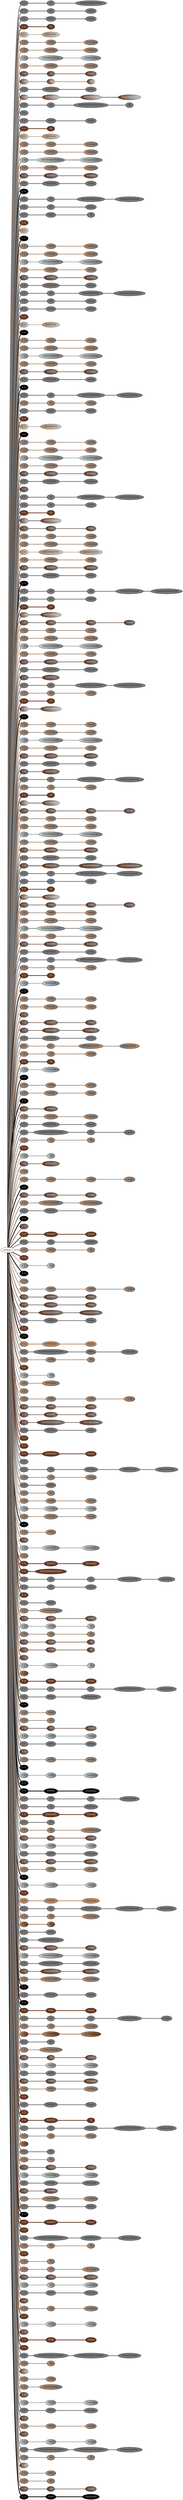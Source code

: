 graph {
 graph [rankdir=LR]
"1" [qtype="pendant_node", pendant_colors="#777777", pendant_ply="U", pendant_attach="U", pendant_length="37.5", label="U U", style=filled, fillcolor="#777777", fontcolor="#000000"]
"primary" -- "1" [qtype="pendant_link",penwidth=5,color="#777777"]
"1:0" [qtype="knot_node", knot_value="1", knot_type="S", knot_position="3.5", knot_spin="U", label="?O", style=filled, fillcolor="#777777" , fontcolor="#000000"]
"1" -- "1:0" [qtype="knot_link",penwidth=5,color="#777777"]
"1:1" [qtype="knot_node", knot_value="8", knot_type="S", knot_position="18.0", knot_spin="U", label="?O?O?O?O?O?O?O?O", style=filled, fillcolor="#777777" , fontcolor="#000000"]
"1:0" -- "1:1" [qtype="knot_link",penwidth=5,color="#777777"]
"2" [qtype="pendant_node", pendant_colors="#777777", pendant_ply="U", pendant_attach="U", pendant_length="37.0", label="U U", style=filled, fillcolor="#777777", fontcolor="#000000"]
"primary" -- "2" [qtype="pendant_link",penwidth=5,color="#777777"]
"2:0" [qtype="knot_node", knot_value="1", knot_type="S", knot_position="17.5", knot_spin="U", label="?O", style=filled, fillcolor="#777777" , fontcolor="#000000"]
"2" -- "2:0" [qtype="knot_link",penwidth=5,color="#777777"]
"2:1" [qtype="knot_node", knot_value="2", knot_type="L", knot_position="27.5", knot_spin="U", label="(?o?o)", style=filled, fillcolor="#777777" , fontcolor="#000000"]
"2:0" -- "2:1" [qtype="knot_link",penwidth=5,color="#777777"]
"3" [qtype="pendant_node", pendant_colors="#777777", pendant_ply="U", pendant_attach="U", pendant_length="56.0", label="U U", style=filled, fillcolor="#777777", fontcolor="#000000"]
"primary" -- "3" [qtype="pendant_link",penwidth=5,color="#777777"]
"3:0" [qtype="knot_node", knot_value="2", knot_type="S", knot_position="17.5", knot_spin="U", label="?O?O", style=filled, fillcolor="#777777" , fontcolor="#000000"]
"3" -- "3:0" [qtype="knot_link",penwidth=5,color="#777777"]
"3:1" [qtype="knot_node", knot_value="2", knot_type="L", knot_position="28.5", knot_spin="U", label="(?o?o)", style=filled, fillcolor="#777777" , fontcolor="#000000"]
"3:0" -- "3:1" [qtype="knot_link",penwidth=5,color="#777777"]
"4" [qtype="pendant_node", pendant_colors="#673923", pendant_ply="U", pendant_attach="U", pendant_length="32.0", label="U U", style=filled, fillcolor="#673923", fontcolor="#ffffff"]
"primary" -- "4" [qtype="pendant_link",penwidth=5,color="#673923"]
"4:0" [qtype="knot_node", knot_value="1", knot_type="S", knot_position="9.0", knot_spin="U", label="?O", style=filled, fillcolor="#673923" , fontcolor="#ffffff"]
"4" -- "4:0" [qtype="knot_link",penwidth=5,color="#673923"]
"5" [qtype="pendant_node", pendant_colors="#B48764:#C1CACA", pendant_ply="U", pendant_attach="U", pendant_length="37.5", label="U U", style=filled, fillcolor="#B48764:#C1CACA", fontcolor="#000000"]
"primary" -- "5" [qtype="pendant_link",penwidth=2,color="#B48764:#C1CACA"]
"5:0" [qtype="knot_node", knot_value="4", knot_type="S", knot_position="17.5", knot_spin="U", label="?O?O?O?O", style=filled, fillcolor="#B48764:#C1CACA" , fontcolor="#000000"]
"5" -- "5:0" [qtype="knot_link",penwidth=2,color="#B48764:#C1CACA"]
"6" [qtype="pendant_node", pendant_colors="#B48764:#777777", pendant_ply="U", pendant_attach="U", pendant_length="30.0", label="U U", style=filled, fillcolor="#B48764:#777777", fontcolor="#000000"]
"primary" -- "6" [qtype="pendant_link",penwidth=2,color="#B48764:#777777"]
"6:0" [qtype="knot_node", knot_value="2", knot_type="S", knot_position="16.5", knot_spin="U", label="?O?O", style=filled, fillcolor="#B48764:#777777" , fontcolor="#000000"]
"6" -- "6:0" [qtype="knot_link",penwidth=2,color="#B48764:#777777"]
"6:1" [qtype="knot_node", knot_value="3", knot_type="L", knot_position="25.5", knot_spin="U", label="(?o?o?o)", style=filled, fillcolor="#B48764:#777777" , fontcolor="#000000"]
"6:0" -- "6:1" [qtype="knot_link",penwidth=2,color="#B48764:#777777"]
"7" [qtype="pendant_node", pendant_colors="#B48764:#777777", pendant_ply="U", pendant_attach="U", pendant_length="40.5", label="U U", style=filled, fillcolor="#B48764:#777777", fontcolor="#000000"]
"primary" -- "7" [qtype="pendant_link",penwidth=2,color="#B48764:#777777"]
"7:0" [qtype="knot_node", knot_value="3", knot_type="S", knot_position="16.5", knot_spin="U", label="?O?O?O", style=filled, fillcolor="#B48764:#777777" , fontcolor="#000000"]
"7" -- "7:0" [qtype="knot_link",penwidth=2,color="#B48764:#777777"]
"7:1" [qtype="knot_node", knot_value="3", knot_type="L", knot_position="26.0", knot_spin="U", label="(?o?o?o)", style=filled, fillcolor="#B48764:#777777" , fontcolor="#000000"]
"7:0" -- "7:1" [qtype="knot_link",penwidth=2,color="#B48764:#777777"]
"8" [qtype="pendant_node", pendant_colors="#C1CACA:#777777", pendant_ply="U", pendant_attach="U", pendant_length="36.0", label="U U", style=filled, fillcolor="#C1CACA:#777777", fontcolor="#000000"]
"primary" -- "8" [qtype="pendant_link",penwidth=2,color="#C1CACA:#777777"]
"8:0" [qtype="knot_node", knot_value="6", knot_type="S", knot_position="17.5", knot_spin="U", label="?O?O?O?O?O?O", style=filled, fillcolor="#C1CACA:#777777" , fontcolor="#000000"]
"8" -- "8:0" [qtype="knot_link",penwidth=2,color="#C1CACA:#777777"]
"8:1" [qtype="knot_node", knot_value="5", knot_type="L", knot_position="25.5", knot_spin="U", label="(?o?o?o?o?o)", style=filled, fillcolor="#C1CACA:#777777" , fontcolor="#000000"]
"8:0" -- "8:1" [qtype="knot_link",penwidth=2,color="#C1CACA:#777777"]
"9" [qtype="pendant_node", pendant_colors="#B48764:#777777", pendant_ply="U", pendant_attach="U", pendant_length="37.5", label="U U", style=filled, fillcolor="#B48764:#777777", fontcolor="#000000"]
"primary" -- "9" [qtype="pendant_link",penwidth=2,color="#B48764:#777777"]
"9:0" [qtype="knot_node", knot_value="3", knot_type="S", knot_position="17.0", knot_spin="U", label="?O?O?O", style=filled, fillcolor="#B48764:#777777" , fontcolor="#000000"]
"9" -- "9:0" [qtype="knot_link",penwidth=2,color="#B48764:#777777"]
"9:1" [qtype="knot_node", knot_value="3", knot_type="L", knot_position="26.0", knot_spin="U", label="(?o?o?o)", style=filled, fillcolor="#B48764:#777777" , fontcolor="#000000"]
"9:0" -- "9:1" [qtype="knot_link",penwidth=2,color="#B48764:#777777"]
"10" [qtype="pendant_node", pendant_colors="#673923:#777777", pendant_ply="U", pendant_attach="U", pendant_length="31.5", label="U U", style=filled, fillcolor="#673923:#777777", fontcolor="#ffffff"]
"primary" -- "10" [qtype="pendant_link",penwidth=2,color="#673923:#777777"]
"10:0" [qtype="knot_node", knot_value="1", knot_type="S", knot_position="17.0", knot_spin="U", label="?O", style=filled, fillcolor="#673923:#777777" , fontcolor="#ffffff"]
"10" -- "10:0" [qtype="knot_link",penwidth=2,color="#673923:#777777"]
"10:1" [qtype="knot_node", knot_value="2", knot_type="L", knot_position="26.0", knot_spin="U", label="(?o?o)", style=filled, fillcolor="#673923:#777777" , fontcolor="#ffffff"]
"10:0" -- "10:1" [qtype="knot_link",penwidth=2,color="#673923:#777777"]
"11" [qtype="pendant_node", pendant_colors="#673923:#C1CACA", pendant_ply="U", pendant_attach="U", pendant_length="35.0", label="U U", style=filled, fillcolor="#673923:#C1CACA", fontcolor="#ffffff"]
"primary" -- "11" [qtype="pendant_link",penwidth=2,color="#673923:#C1CACA"]
"11:0" [qtype="knot_node", knot_value="1", knot_type="S", knot_position="16.5", knot_spin="U", label="?O", style=filled, fillcolor="#673923:#C1CACA" , fontcolor="#ffffff"]
"11" -- "11:0" [qtype="knot_link",penwidth=2,color="#673923:#C1CACA"]
"11:1" [qtype="knot_node", knot_value="1", knot_type="E", knot_position="25.5", knot_spin="U", label="?8", style=filled, fillcolor="#673923:#C1CACA" , fontcolor="#ffffff"]
"11:0" -- "11:1" [qtype="knot_link",penwidth=2,color="#673923:#C1CACA"]
"12" [qtype="pendant_node", pendant_colors="#777777", pendant_ply="U", pendant_attach="U", pendant_length="46.5", label="U U", style=filled, fillcolor="#777777", fontcolor="#000000"]
"primary" -- "12" [qtype="pendant_link",penwidth=5,color="#777777"]
"12:0" [qtype="knot_node", knot_value="4", knot_type="S", knot_position="16.5", knot_spin="U", label="?O?O?O?O", style=filled, fillcolor="#777777" , fontcolor="#000000"]
"12" -- "12:0" [qtype="knot_link",penwidth=5,color="#777777"]
"12:1" [qtype="knot_node", knot_value="2", knot_type="L", knot_position="24.5", knot_spin="U", label="(?o?o)", style=filled, fillcolor="#777777" , fontcolor="#000000"]
"12:0" -- "12:1" [qtype="knot_link",penwidth=5,color="#777777"]
"13" [qtype="pendant_node", pendant_colors="#673923:#C1CACA:#777777", pendant_ply="U", pendant_attach="U", pendant_length="37.5", label="U U", style=filled, fillcolor="#673923:#C1CACA:#777777", fontcolor="#ffffff"]
"primary" -- "13" [qtype="pendant_link",penwidth=2,color="#673923:#C1CACA:#777777"]
"13:0" [qtype="knot_node", knot_value="4", knot_type="S", knot_position="9.0", knot_spin="U", label="?O?O?O?O", style=filled, fillcolor="#673923:#C1CACA:#777777" , fontcolor="#ffffff"]
"13" -- "13:0" [qtype="knot_link",penwidth=2,color="#673923:#C1CACA:#777777"]
"13:1" [qtype="knot_node", knot_value="5", knot_type="S", knot_position="17.5", knot_spin="U", label="?O?O?O?O?O", style=filled, fillcolor="#673923:#C1CACA:#777777" , fontcolor="#ffffff"]
"13:0" -- "13:1" [qtype="knot_link",penwidth=2,color="#673923:#C1CACA:#777777"]
"13:2" [qtype="knot_node", knot_value="6", knot_type="L", knot_position="26.5", knot_spin="U", label="(?o?o?o?o?o?o)", style=filled, fillcolor="#673923:#C1CACA:#777777" , fontcolor="#ffffff"]
"13:1" -- "13:2" [qtype="knot_link",penwidth=2,color="#673923:#C1CACA:#777777"]
"14" [qtype="pendant_node", pendant_colors="#777777", pendant_ply="U", pendant_attach="U", pendant_length="35.5", label="U U", style=filled, fillcolor="#777777", fontcolor="#000000"]
"primary" -- "14" [qtype="pendant_link",penwidth=5,color="#777777"]
"14:0" [qtype="knot_node", knot_value="1", knot_type="S", knot_position="4.0", knot_spin="U", label="?O", style=filled, fillcolor="#777777" , fontcolor="#000000"]
"14" -- "14:0" [qtype="knot_link",penwidth=5,color="#777777"]
"14:1" [qtype="knot_node", knot_value="9", knot_type="S", knot_position="18.5", knot_spin="U", label="?O?O?O?O?O?O?O?O?O", style=filled, fillcolor="#777777" , fontcolor="#000000"]
"14:0" -- "14:1" [qtype="knot_link",penwidth=5,color="#777777"]
"14:2" [qtype="knot_node", knot_value="1", knot_type="E", knot_position="26.5", knot_spin="U", label="?8", style=filled, fillcolor="#777777" , fontcolor="#000000"]
"14:1" -- "14:2" [qtype="knot_link",penwidth=5,color="#777777"]
"15" [qtype="pendant_node", pendant_colors="#777777", pendant_ply="U", pendant_attach="U", pendant_length="14.5", label="U U", style=filled, fillcolor="#777777", fontcolor="#000000"]
"primary" -- "15" [qtype="pendant_link",penwidth=5,color="#777777"]
"16" [qtype="pendant_node", pendant_colors="#777777", pendant_ply="U", pendant_attach="U", pendant_length="31.0", label="U U", style=filled, fillcolor="#777777", fontcolor="#000000"]
"primary" -- "16" [qtype="pendant_link",penwidth=5,color="#777777"]
"16:0" [qtype="knot_node", knot_value="2", knot_type="S", knot_position="17.5", knot_spin="U", label="?O?O", style=filled, fillcolor="#777777" , fontcolor="#000000"]
"16" -- "16:0" [qtype="knot_link",penwidth=5,color="#777777"]
"16:1" [qtype="knot_node", knot_value="2", knot_type="L", knot_position="25.0", knot_spin="U", label="(?o?o)", style=filled, fillcolor="#777777" , fontcolor="#000000"]
"16:0" -- "16:1" [qtype="knot_link",penwidth=5,color="#777777"]
"17" [qtype="pendant_node", pendant_colors="#673923", pendant_ply="U", pendant_attach="U", pendant_length="33.0", label="U U", style=filled, fillcolor="#673923", fontcolor="#ffffff"]
"primary" -- "17" [qtype="pendant_link",penwidth=5,color="#673923"]
"17:0" [qtype="knot_node", knot_value="1", knot_type="S", knot_position="8.5", knot_spin="U", label="?O", style=filled, fillcolor="#673923" , fontcolor="#ffffff"]
"17" -- "17:0" [qtype="knot_link",penwidth=5,color="#673923"]
"18" [qtype="pendant_node", pendant_colors="#B48764:#C1CACA", pendant_ply="U", pendant_attach="U", pendant_length="29.0", label="U U", style=filled, fillcolor="#B48764:#C1CACA", fontcolor="#000000"]
"primary" -- "18" [qtype="pendant_link",penwidth=2,color="#B48764:#C1CACA"]
"18:0" [qtype="knot_node", knot_value="4", knot_type="S", knot_position="17.5", knot_spin="U", label="?O?O?O?O", style=filled, fillcolor="#B48764:#C1CACA" , fontcolor="#000000"]
"18" -- "18:0" [qtype="knot_link",penwidth=2,color="#B48764:#C1CACA"]
"19" [qtype="pendant_node", pendant_colors="#B48764:#777777", pendant_ply="U", pendant_attach="U", pendant_length="55.5", label="U U", style=filled, fillcolor="#B48764:#777777", fontcolor="#000000"]
"primary" -- "19" [qtype="pendant_link",penwidth=2,color="#B48764:#777777"]
"19:0" [qtype="knot_node", knot_value="2", knot_type="S", knot_position="15.5", knot_spin="U", label="?O?O", style=filled, fillcolor="#B48764:#777777" , fontcolor="#000000"]
"19" -- "19:0" [qtype="knot_link",penwidth=2,color="#B48764:#777777"]
"19:1" [qtype="knot_node", knot_value="3", knot_type="L", knot_position="23.0", knot_spin="U", label="(?o?o?o)", style=filled, fillcolor="#B48764:#777777" , fontcolor="#000000"]
"19:0" -- "19:1" [qtype="knot_link",penwidth=2,color="#B48764:#777777"]
"20" [qtype="pendant_node", pendant_colors="#B48764:#777777", pendant_ply="U", pendant_attach="U", pendant_length="50.0", label="U U", style=filled, fillcolor="#B48764:#777777", fontcolor="#000000"]
"primary" -- "20" [qtype="pendant_link",penwidth=2,color="#B48764:#777777"]
"20:0" [qtype="knot_node", knot_value="3", knot_type="S", knot_position="17.5", knot_spin="U", label="?O?O?O", style=filled, fillcolor="#B48764:#777777" , fontcolor="#000000"]
"20" -- "20:0" [qtype="knot_link",penwidth=2,color="#B48764:#777777"]
"20:1" [qtype="knot_node", knot_value="3", knot_type="L", knot_position="26.0", knot_spin="U", label="(?o?o?o)", style=filled, fillcolor="#B48764:#777777" , fontcolor="#000000"]
"20:0" -- "20:1" [qtype="knot_link",penwidth=2,color="#B48764:#777777"]
"21" [qtype="pendant_node", pendant_colors="#C1CACA:#777777:#777777", pendant_ply="U", pendant_attach="U", pendant_length="36.5", label="U U", style=filled, fillcolor="#C1CACA:#777777:#777777", fontcolor="#000000"]
"primary" -- "21" [qtype="pendant_link",penwidth=2,color="#C1CACA:#777777:#777777"]
"21:0" [qtype="knot_node", knot_value="7", knot_type="S", knot_position="18.5", knot_spin="U", label="?O?O?O?O?O?O?O", style=filled, fillcolor="#C1CACA:#777777:#777777" , fontcolor="#000000"]
"21" -- "21:0" [qtype="knot_link",penwidth=2,color="#C1CACA:#777777:#777777"]
"21:1" [qtype="knot_node", knot_value="6", knot_type="L", knot_position="29.0", knot_spin="U", label="(?o?o?o?o?o?o)", style=filled, fillcolor="#C1CACA:#777777:#777777" , fontcolor="#000000"]
"21:0" -- "21:1" [qtype="knot_link",penwidth=2,color="#C1CACA:#777777:#777777"]
"22" [qtype="pendant_node", pendant_colors="#B48764:#777777", pendant_ply="U", pendant_attach="U", pendant_length="41.0", label="U U", style=filled, fillcolor="#B48764:#777777", fontcolor="#000000"]
"primary" -- "22" [qtype="pendant_link",penwidth=2,color="#B48764:#777777"]
"22:0" [qtype="knot_node", knot_value="3", knot_type="S", knot_position="17.5", knot_spin="U", label="?O?O?O", style=filled, fillcolor="#B48764:#777777" , fontcolor="#000000"]
"22" -- "22:0" [qtype="knot_link",penwidth=2,color="#B48764:#777777"]
"22:1" [qtype="knot_node", knot_value="3", knot_type="L", knot_position="26.5", knot_spin="U", label="(?o?o?o)", style=filled, fillcolor="#B48764:#777777" , fontcolor="#000000"]
"22:0" -- "22:1" [qtype="knot_link",penwidth=2,color="#B48764:#777777"]
"23" [qtype="pendant_node", pendant_colors="#673923:#777777", pendant_ply="U", pendant_attach="U", pendant_length="37.5", label="U U", style=filled, fillcolor="#673923:#777777", fontcolor="#ffffff"]
"primary" -- "23" [qtype="pendant_link",penwidth=2,color="#673923:#777777"]
"23:0" [qtype="knot_node", knot_value="3", knot_type="S", knot_position="18.5", knot_spin="U", label="?O?O?O", style=filled, fillcolor="#673923:#777777" , fontcolor="#ffffff"]
"23" -- "23:0" [qtype="knot_link",penwidth=2,color="#673923:#777777"]
"23:1" [qtype="knot_node", knot_value="3", knot_type="L", knot_position="28.0", knot_spin="U", label="(?o?o?o)", style=filled, fillcolor="#673923:#777777" , fontcolor="#ffffff"]
"23:0" -- "23:1" [qtype="knot_link",penwidth=2,color="#673923:#777777"]
"24" [qtype="pendant_node", pendant_colors="#777777", pendant_ply="U", pendant_attach="U", pendant_length="44.0", label="U U", style=filled, fillcolor="#777777", fontcolor="#000000"]
"primary" -- "24" [qtype="pendant_link",penwidth=5,color="#777777"]
"24:0" [qtype="knot_node", knot_value="4", knot_type="S", knot_position="18.0", knot_spin="U", label="?O?O?O?O", style=filled, fillcolor="#777777" , fontcolor="#000000"]
"24" -- "24:0" [qtype="knot_link",penwidth=5,color="#777777"]
"24:1" [qtype="knot_node", knot_value="2", knot_type="L", knot_position="27.0", knot_spin="U", label="(?o?o)", style=filled, fillcolor="#777777" , fontcolor="#000000"]
"24:0" -- "24:1" [qtype="knot_link",penwidth=5,color="#777777"]
"25" [qtype="pendant_node", pendant_colors="#000000", pendant_ply="U", pendant_attach="U", pendant_length="0.5", label="U U", style=filled, fillcolor="#000000", fontcolor="#ffffff"]
"primary" -- "25" [qtype="pendant_link",penwidth=5,color="#000000"]
"26" [qtype="pendant_node", pendant_colors="#777777", pendant_ply="U", pendant_attach="U", pendant_length="32.0", label="U U", style=filled, fillcolor="#777777", fontcolor="#000000"]
"primary" -- "26" [qtype="pendant_link",penwidth=5,color="#777777"]
"26:0" [qtype="knot_node", knot_value="1", knot_type="S", knot_position="3.5", knot_spin="U", label="?O", style=filled, fillcolor="#777777" , fontcolor="#000000"]
"26" -- "26:0" [qtype="knot_link",penwidth=5,color="#777777"]
"26:1" [qtype="knot_node", knot_value="7", knot_type="S", knot_position="19.0", knot_spin="U", label="?O?O?O?O?O?O?O", style=filled, fillcolor="#777777" , fontcolor="#000000"]
"26:0" -- "26:1" [qtype="knot_link",penwidth=5,color="#777777"]
"26:2" [qtype="knot_node", knot_value="8", knot_type="L", knot_position="27.0", knot_spin="U", label="(?o?o?o?o?o?o?o?o)", style=filled, fillcolor="#777777" , fontcolor="#000000"]
"26:1" -- "26:2" [qtype="knot_link",penwidth=5,color="#777777"]
"27" [qtype="pendant_node", pendant_colors="#777777", pendant_ply="U", pendant_attach="U", pendant_length="40.0", label="U U", style=filled, fillcolor="#777777", fontcolor="#000000"]
"primary" -- "27" [qtype="pendant_link",penwidth=5,color="#777777"]
"27:0" [qtype="knot_node", knot_value="1", knot_type="S", knot_position="18.0", knot_spin="U", label="?O", style=filled, fillcolor="#777777" , fontcolor="#000000"]
"27" -- "27:0" [qtype="knot_link",penwidth=5,color="#777777"]
"27:1" [qtype="knot_node", knot_value="2", knot_type="L", knot_position="26.5", knot_spin="U", label="(?o?o)", style=filled, fillcolor="#777777" , fontcolor="#000000"]
"27:0" -- "27:1" [qtype="knot_link",penwidth=5,color="#777777"]
"28" [qtype="pendant_node", pendant_colors="#777777", pendant_ply="U", pendant_attach="U", pendant_length="42.5", label="U U", style=filled, fillcolor="#777777", fontcolor="#000000"]
"primary" -- "28" [qtype="pendant_link",penwidth=5,color="#777777"]
"28:0" [qtype="knot_node", knot_value="2", knot_type="S", knot_position="18.0", knot_spin="U", label="?O?O", style=filled, fillcolor="#777777" , fontcolor="#000000"]
"28" -- "28:0" [qtype="knot_link",penwidth=5,color="#777777"]
"28:1" [qtype="knot_node", knot_value="1", knot_type="E", knot_position="26.5", knot_spin="U", label="?8", style=filled, fillcolor="#777777" , fontcolor="#000000"]
"28:0" -- "28:1" [qtype="knot_link",penwidth=5,color="#777777"]
"29" [qtype="pendant_node", pendant_colors="#673923", pendant_ply="U", pendant_attach="U", pendant_length="6.0", label="U U", style=filled, fillcolor="#673923", fontcolor="#ffffff"]
"primary" -- "29" [qtype="pendant_link",penwidth=5,color="#673923"]
"30" [qtype="pendant_node", pendant_colors="#B48764:#C1CACA", pendant_ply="U", pendant_attach="U", pendant_length="7.0", label="U U", style=filled, fillcolor="#B48764:#C1CACA", fontcolor="#000000"]
"primary" -- "30" [qtype="pendant_link",penwidth=2,color="#B48764:#C1CACA"]
"31" [qtype="pendant_node", pendant_colors="#000000", pendant_ply="U", pendant_attach="U", pendant_length="", label="U U", style=filled, fillcolor="#000000", fontcolor="#ffffff"]
"primary" -- "31" [qtype="pendant_link",penwidth=5,color="#000000"]
"32" [qtype="pendant_node", pendant_colors="#B48764:#777777", pendant_ply="U", pendant_attach="U", pendant_length="55.5", label="U U", style=filled, fillcolor="#B48764:#777777", fontcolor="#000000"]
"primary" -- "32" [qtype="pendant_link",penwidth=2,color="#B48764:#777777"]
"32:0" [qtype="knot_node", knot_value="2", knot_type="S", knot_position="16.5", knot_spin="U", label="?O?O", style=filled, fillcolor="#B48764:#777777" , fontcolor="#000000"]
"32" -- "32:0" [qtype="knot_link",penwidth=2,color="#B48764:#777777"]
"32:1" [qtype="knot_node", knot_value="3", knot_type="L", knot_position="25.0", knot_spin="U", label="(?o?o?o)", style=filled, fillcolor="#B48764:#777777" , fontcolor="#000000"]
"32:0" -- "32:1" [qtype="knot_link",penwidth=2,color="#B48764:#777777"]
"33" [qtype="pendant_node", pendant_colors="#B48764:#777777", pendant_ply="U", pendant_attach="U", pendant_length="54.0", label="U U", style=filled, fillcolor="#B48764:#777777", fontcolor="#000000"]
"primary" -- "33" [qtype="pendant_link",penwidth=2,color="#B48764:#777777"]
"33:0" [qtype="knot_node", knot_value="3", knot_type="S", knot_position="18.0", knot_spin="U", label="?O?O?O", style=filled, fillcolor="#B48764:#777777" , fontcolor="#000000"]
"33" -- "33:0" [qtype="knot_link",penwidth=2,color="#B48764:#777777"]
"33:1" [qtype="knot_node", knot_value="3", knot_type="L", knot_position="27.0", knot_spin="U", label="(?o?o?o)", style=filled, fillcolor="#B48764:#777777" , fontcolor="#000000"]
"33:0" -- "33:1" [qtype="knot_link",penwidth=2,color="#B48764:#777777"]
"34" [qtype="pendant_node", pendant_colors="#C1CACA:#777777", pendant_ply="U", pendant_attach="U", pendant_length="31.0", label="U U", style=filled, fillcolor="#C1CACA:#777777", fontcolor="#000000"]
"primary" -- "34" [qtype="pendant_link",penwidth=2,color="#C1CACA:#777777"]
"34:0" [qtype="knot_node", knot_value="6", knot_type="S", knot_position="18.0", knot_spin="U", label="?O?O?O?O?O?O", style=filled, fillcolor="#C1CACA:#777777" , fontcolor="#000000"]
"34" -- "34:0" [qtype="knot_link",penwidth=2,color="#C1CACA:#777777"]
"34:1" [qtype="knot_node", knot_value="6", knot_type="L", knot_position="27.0", knot_spin="U", label="(?o?o?o?o?o?o)", style=filled, fillcolor="#C1CACA:#777777" , fontcolor="#000000"]
"34:0" -- "34:1" [qtype="knot_link",penwidth=2,color="#C1CACA:#777777"]
"35" [qtype="pendant_node", pendant_colors="#B48764:#777777", pendant_ply="U", pendant_attach="U", pendant_length="36.5", label="U U", style=filled, fillcolor="#B48764:#777777", fontcolor="#000000"]
"primary" -- "35" [qtype="pendant_link",penwidth=2,color="#B48764:#777777"]
"35:0" [qtype="knot_node", knot_value="3", knot_type="S", knot_position="17.5", knot_spin="U", label="?O?O?O", style=filled, fillcolor="#B48764:#777777" , fontcolor="#000000"]
"35" -- "35:0" [qtype="knot_link",penwidth=2,color="#B48764:#777777"]
"35:1" [qtype="knot_node", knot_value="2", knot_type="L", knot_position="26.5", knot_spin="U", label="(?o?o)", style=filled, fillcolor="#B48764:#777777" , fontcolor="#000000"]
"35:0" -- "35:1" [qtype="knot_link",penwidth=2,color="#B48764:#777777"]
"36" [qtype="pendant_node", pendant_colors="#673923:#777777", pendant_ply="U", pendant_attach="U", pendant_length="28.0", label="U U", style=filled, fillcolor="#673923:#777777", fontcolor="#ffffff"]
"primary" -- "36" [qtype="pendant_link",penwidth=2,color="#673923:#777777"]
"36:0" [qtype="knot_node", knot_value="3", knot_type="S", knot_position="17.5", knot_spin="U", label="?O?O?O", style=filled, fillcolor="#673923:#777777" , fontcolor="#ffffff"]
"36" -- "36:0" [qtype="knot_link",penwidth=2,color="#673923:#777777"]
"36:1" [qtype="knot_node", knot_value="3", knot_type="L", knot_position="26.0", knot_spin="U", label="(?o?o?o)", style=filled, fillcolor="#673923:#777777" , fontcolor="#ffffff"]
"36:0" -- "36:1" [qtype="knot_link",penwidth=2,color="#673923:#777777"]
"37" [qtype="pendant_node", pendant_colors="#777777", pendant_ply="U", pendant_attach="U", pendant_length="60.5", label="U U", style=filled, fillcolor="#777777", fontcolor="#000000"]
"primary" -- "37" [qtype="pendant_link",penwidth=5,color="#777777"]
"37:0" [qtype="knot_node", knot_value="4", knot_type="S", knot_position="18.5", knot_spin="U", label="?O?O?O?O", style=filled, fillcolor="#777777" , fontcolor="#000000"]
"37" -- "37:0" [qtype="knot_link",penwidth=5,color="#777777"]
"37:1" [qtype="knot_node", knot_value="2", knot_type="L", knot_position="27.0", knot_spin="U", label="(?o?o)", style=filled, fillcolor="#777777" , fontcolor="#000000"]
"37:0" -- "37:1" [qtype="knot_link",penwidth=5,color="#777777"]
"38" [qtype="pendant_node", pendant_colors="#777777", pendant_ply="U", pendant_attach="U", pendant_length="29.5", label="U U", style=filled, fillcolor="#777777", fontcolor="#000000"]
"primary" -- "38" [qtype="pendant_link",penwidth=5,color="#777777"]
"38:0" [qtype="knot_node", knot_value="1", knot_type="S", knot_position="3.0", knot_spin="U", label="?O", style=filled, fillcolor="#777777" , fontcolor="#000000"]
"38" -- "38:0" [qtype="knot_link",penwidth=5,color="#777777"]
"38:1" [qtype="knot_node", knot_value="6", knot_type="S", knot_position="18.0", knot_spin="U", label="?O?O?O?O?O?O", style=filled, fillcolor="#777777" , fontcolor="#000000"]
"38:0" -- "38:1" [qtype="knot_link",penwidth=5,color="#777777"]
"38:2" [qtype="knot_node", knot_value="9", knot_type="L", knot_position="26.0", knot_spin="U", label="(?o?o?o?o?o?o?o?o?o)", style=filled, fillcolor="#777777" , fontcolor="#000000"]
"38:1" -- "38:2" [qtype="knot_link",penwidth=5,color="#777777"]
"39" [qtype="pendant_node", pendant_colors="#777777", pendant_ply="U", pendant_attach="U", pendant_length="37.0", label="U U", style=filled, fillcolor="#777777", fontcolor="#000000"]
"primary" -- "39" [qtype="pendant_link",penwidth=5,color="#777777"]
"39:0" [qtype="knot_node", knot_value="1", knot_type="S", knot_position="16.5", knot_spin="U", label="?O", style=filled, fillcolor="#777777" , fontcolor="#000000"]
"39" -- "39:0" [qtype="knot_link",penwidth=5,color="#777777"]
"39:1" [qtype="knot_node", knot_value="2", knot_type="L", knot_position="24.0", knot_spin="U", label="(?o?o)", style=filled, fillcolor="#777777" , fontcolor="#000000"]
"39:0" -- "39:1" [qtype="knot_link",penwidth=5,color="#777777"]
"40" [qtype="pendant_node", pendant_colors="#777777", pendant_ply="U", pendant_attach="U", pendant_length="30.0", label="U U", style=filled, fillcolor="#777777", fontcolor="#000000"]
"primary" -- "40" [qtype="pendant_link",penwidth=5,color="#777777"]
"40:0" [qtype="knot_node", knot_value="2", knot_type="S", knot_position="17.0", knot_spin="U", label="?O?O", style=filled, fillcolor="#777777" , fontcolor="#000000"]
"40" -- "40:0" [qtype="knot_link",penwidth=5,color="#777777"]
"40:1" [qtype="knot_node", knot_value="2", knot_type="L", knot_position="25.5", knot_spin="U", label="(?o?o)", style=filled, fillcolor="#777777" , fontcolor="#000000"]
"40:0" -- "40:1" [qtype="knot_link",penwidth=5,color="#777777"]
"41" [qtype="pendant_node", pendant_colors="#673923", pendant_ply="U", pendant_attach="U", pendant_length="5.5", label="U U", style=filled, fillcolor="#673923", fontcolor="#ffffff"]
"primary" -- "41" [qtype="pendant_link",penwidth=5,color="#673923"]
"42" [qtype="pendant_node", pendant_colors="#B48764:#C1CACA", pendant_ply="U", pendant_attach="U", pendant_length="36.5", label="U U", style=filled, fillcolor="#B48764:#C1CACA", fontcolor="#000000"]
"primary" -- "42" [qtype="pendant_link",penwidth=2,color="#B48764:#C1CACA"]
"42:0" [qtype="knot_node", knot_value="4", knot_type="S", knot_position="17.0", knot_spin="U", label="?O?O?O?O", style=filled, fillcolor="#B48764:#C1CACA" , fontcolor="#000000"]
"42" -- "42:0" [qtype="knot_link",penwidth=2,color="#B48764:#C1CACA"]
"43" [qtype="pendant_node", pendant_colors="#000000", pendant_ply="U", pendant_attach="U", pendant_length="", label="U U", style=filled, fillcolor="#000000", fontcolor="#ffffff"]
"primary" -- "43" [qtype="pendant_link",penwidth=5,color="#000000"]
"44" [qtype="pendant_node", pendant_colors="#B48764:#777777", pendant_ply="U", pendant_attach="U", pendant_length="59.5", label="U U", style=filled, fillcolor="#B48764:#777777", fontcolor="#000000"]
"primary" -- "44" [qtype="pendant_link",penwidth=2,color="#B48764:#777777"]
"44:0" [qtype="knot_node", knot_value="2", knot_type="S", knot_position="17.5", knot_spin="U", label="?O?O", style=filled, fillcolor="#B48764:#777777" , fontcolor="#000000"]
"44" -- "44:0" [qtype="knot_link",penwidth=2,color="#B48764:#777777"]
"44:1" [qtype="knot_node", knot_value="2", knot_type="L", knot_position="26.5", knot_spin="U", label="(?o?o)", style=filled, fillcolor="#B48764:#777777" , fontcolor="#000000"]
"44:0" -- "44:1" [qtype="knot_link",penwidth=2,color="#B48764:#777777"]
"45" [qtype="pendant_node", pendant_colors="#B48764:#777777", pendant_ply="U", pendant_attach="U", pendant_length="32.0", label="U U", style=filled, fillcolor="#B48764:#777777", fontcolor="#000000"]
"primary" -- "45" [qtype="pendant_link",penwidth=2,color="#B48764:#777777"]
"45:0" [qtype="knot_node", knot_value="3", knot_type="S", knot_position="17.0", knot_spin="U", label="?O?O?O", style=filled, fillcolor="#B48764:#777777" , fontcolor="#000000"]
"45" -- "45:0" [qtype="knot_link",penwidth=2,color="#B48764:#777777"]
"45:1" [qtype="knot_node", knot_value="3", knot_type="L", knot_position="26.5", knot_spin="U", label="(?o?o?o)", style=filled, fillcolor="#B48764:#777777" , fontcolor="#000000"]
"45:0" -- "45:1" [qtype="knot_link",penwidth=2,color="#B48764:#777777"]
"46" [qtype="pendant_node", pendant_colors="#C1CACA:#777777", pendant_ply="U", pendant_attach="U", pendant_length="35.0", label="U U", style=filled, fillcolor="#C1CACA:#777777", fontcolor="#000000"]
"primary" -- "46" [qtype="pendant_link",penwidth=2,color="#C1CACA:#777777"]
"46:0" [qtype="knot_node", knot_value="6", knot_type="S", knot_position="16.5", knot_spin="U", label="?O?O?O?O?O?O", style=filled, fillcolor="#C1CACA:#777777" , fontcolor="#000000"]
"46" -- "46:0" [qtype="knot_link",penwidth=2,color="#C1CACA:#777777"]
"46:1" [qtype="knot_node", knot_value="6", knot_type="L", knot_position="24.5", knot_spin="U", label="(?o?o?o?o?o?o)", style=filled, fillcolor="#C1CACA:#777777" , fontcolor="#000000"]
"46:0" -- "46:1" [qtype="knot_link",penwidth=2,color="#C1CACA:#777777"]
"47" [qtype="pendant_node", pendant_colors="#B48764:#777777", pendant_ply="U", pendant_attach="U", pendant_length="35.5", label="U U", style=filled, fillcolor="#B48764:#777777", fontcolor="#000000"]
"primary" -- "47" [qtype="pendant_link",penwidth=2,color="#B48764:#777777"]
"47:0" [qtype="knot_node", knot_value="3", knot_type="S", knot_position="16.0", knot_spin="U", label="?O?O?O", style=filled, fillcolor="#B48764:#777777" , fontcolor="#000000"]
"47" -- "47:0" [qtype="knot_link",penwidth=2,color="#B48764:#777777"]
"47:1" [qtype="knot_node", knot_value="2", knot_type="L", knot_position="25.0", knot_spin="U", label="(?o?o)", style=filled, fillcolor="#B48764:#777777" , fontcolor="#000000"]
"47:0" -- "47:1" [qtype="knot_link",penwidth=2,color="#B48764:#777777"]
"48" [qtype="pendant_node", pendant_colors="#673923:#777777", pendant_ply="U", pendant_attach="U", pendant_length="37.0", label="U U", style=filled, fillcolor="#673923:#777777", fontcolor="#ffffff"]
"primary" -- "48" [qtype="pendant_link",penwidth=2,color="#673923:#777777"]
"48:0" [qtype="knot_node", knot_value="3", knot_type="S", knot_position="15.5", knot_spin="U", label="?O?O?O", style=filled, fillcolor="#673923:#777777" , fontcolor="#ffffff"]
"48" -- "48:0" [qtype="knot_link",penwidth=2,color="#673923:#777777"]
"48:1" [qtype="knot_node", knot_value="3", knot_type="L", knot_position="24.5", knot_spin="U", label="(?o?o?o)", style=filled, fillcolor="#673923:#777777" , fontcolor="#ffffff"]
"48:0" -- "48:1" [qtype="knot_link",penwidth=2,color="#673923:#777777"]
"49" [qtype="pendant_node", pendant_colors="#777777", pendant_ply="U", pendant_attach="U", pendant_length="44.5", label="U U", style=filled, fillcolor="#777777", fontcolor="#000000"]
"primary" -- "49" [qtype="pendant_link",penwidth=5,color="#777777"]
"49:0" [qtype="knot_node", knot_value="4", knot_type="S", knot_position="16.5", knot_spin="U", label="?O?O?O?O", style=filled, fillcolor="#777777" , fontcolor="#000000"]
"49" -- "49:0" [qtype="knot_link",penwidth=5,color="#777777"]
"49:1" [qtype="knot_node", knot_value="2", knot_type="L", knot_position="25.5", knot_spin="U", label="(?o?o)", style=filled, fillcolor="#777777" , fontcolor="#000000"]
"49:0" -- "49:1" [qtype="knot_link",penwidth=5,color="#777777"]
"50" [qtype="pendant_node", pendant_colors="#000000", pendant_ply="U", pendant_attach="U", pendant_length="0.5", label="U U", style=filled, fillcolor="#000000", fontcolor="#ffffff"]
"primary" -- "50" [qtype="pendant_link",penwidth=5,color="#000000"]
"51" [qtype="pendant_node", pendant_colors="#777777", pendant_ply="U", pendant_attach="U", pendant_length="39.0", label="U U", style=filled, fillcolor="#777777", fontcolor="#000000"]
"primary" -- "51" [qtype="pendant_link",penwidth=5,color="#777777"]
"51:0" [qtype="knot_node", knot_value="1", knot_type="S", knot_position="2.5", knot_spin="U", label="?O", style=filled, fillcolor="#777777" , fontcolor="#000000"]
"51" -- "51:0" [qtype="knot_link",penwidth=5,color="#777777"]
"51:1" [qtype="knot_node", knot_value="7", knot_type="S", knot_position="16.5", knot_spin="U", label="?O?O?O?O?O?O?O", style=filled, fillcolor="#777777" , fontcolor="#000000"]
"51:0" -- "51:1" [qtype="knot_link",penwidth=5,color="#777777"]
"51:2" [qtype="knot_node", knot_value="7", knot_type="L", knot_position="25.5", knot_spin="U", label="(?o?o?o?o?o?o?o)", style=filled, fillcolor="#777777" , fontcolor="#000000"]
"51:1" -- "51:2" [qtype="knot_link",penwidth=5,color="#777777"]
"52" [qtype="pendant_node", pendant_colors="#B48764:#777777", pendant_ply="U", pendant_attach="U", pendant_length="36.5", label="U U", style=filled, fillcolor="#B48764:#777777", fontcolor="#000000"]
"primary" -- "52" [qtype="pendant_link",penwidth=2,color="#B48764:#777777"]
"52:0" [qtype="knot_node", knot_value="1", knot_type="S", knot_position="15.0", knot_spin="U", label="?O", style=filled, fillcolor="#B48764:#777777" , fontcolor="#000000"]
"52" -- "52:0" [qtype="knot_link",penwidth=2,color="#B48764:#777777"]
"52:1" [qtype="knot_node", knot_value="2", knot_type="L", knot_position="24.0", knot_spin="U", label="(?o?o)", style=filled, fillcolor="#B48764:#777777" , fontcolor="#000000"]
"52:0" -- "52:1" [qtype="knot_link",penwidth=2,color="#B48764:#777777"]
"53" [qtype="pendant_node", pendant_colors="#777777", pendant_ply="U", pendant_attach="U", pendant_length="32.0", label="U U", style=filled, fillcolor="#777777", fontcolor="#000000"]
"primary" -- "53" [qtype="pendant_link",penwidth=5,color="#777777"]
"53:0" [qtype="knot_node", knot_value="2", knot_type="S", knot_position="15.5", knot_spin="U", label="?O?O", style=filled, fillcolor="#777777" , fontcolor="#000000"]
"53" -- "53:0" [qtype="knot_link",penwidth=5,color="#777777"]
"53:1" [qtype="knot_node", knot_value="2", knot_type="L", knot_position="25.0", knot_spin="U", label="(?o?o)", style=filled, fillcolor="#777777" , fontcolor="#000000"]
"53:0" -- "53:1" [qtype="knot_link",penwidth=5,color="#777777"]
"54" [qtype="pendant_node", pendant_colors="#673923", pendant_ply="U", pendant_attach="U", pendant_length="5.0", label="U U", style=filled, fillcolor="#673923", fontcolor="#ffffff"]
"primary" -- "54" [qtype="pendant_link",penwidth=5,color="#673923"]
"55" [qtype="pendant_node", pendant_colors="#B48764:#C1CACA", pendant_ply="U", pendant_attach="U", pendant_length="35.0", label="U U", style=filled, fillcolor="#B48764:#C1CACA", fontcolor="#000000"]
"primary" -- "55" [qtype="pendant_link",penwidth=2,color="#B48764:#C1CACA"]
"55:0" [qtype="knot_node", knot_value="5", knot_type="S", knot_position="16.0", knot_spin="U", label="?O?O?O?O?O", style=filled, fillcolor="#B48764:#C1CACA" , fontcolor="#000000"]
"55" -- "55:0" [qtype="knot_link",penwidth=2,color="#B48764:#C1CACA"]
"56" [qtype="pendant_node", pendant_colors="#000000", pendant_ply="U", pendant_attach="U", pendant_length="", label="U U", style=filled, fillcolor="#000000", fontcolor="#ffffff"]
"primary" -- "56" [qtype="pendant_link",penwidth=5,color="#000000"]
"57" [qtype="pendant_node", pendant_colors="#B48764:#777777", pendant_ply="U", pendant_attach="U", pendant_length="51.5", label="U U", style=filled, fillcolor="#B48764:#777777", fontcolor="#000000"]
"primary" -- "57" [qtype="pendant_link",penwidth=2,color="#B48764:#777777"]
"57:0" [qtype="knot_node", knot_value="2", knot_type="S", knot_position="16.0", knot_spin="U", label="?O?O", style=filled, fillcolor="#B48764:#777777" , fontcolor="#000000"]
"57" -- "57:0" [qtype="knot_link",penwidth=2,color="#B48764:#777777"]
"57:1" [qtype="knot_node", knot_value="2", knot_type="L", knot_position="24.0", knot_spin="U", label="(?o?o)", style=filled, fillcolor="#B48764:#777777" , fontcolor="#000000"]
"57:0" -- "57:1" [qtype="knot_link",penwidth=2,color="#B48764:#777777"]
"58" [qtype="pendant_node", pendant_colors="#B48764:#777777", pendant_ply="U", pendant_attach="U", pendant_length="53.5", label="U U", style=filled, fillcolor="#B48764:#777777", fontcolor="#000000"]
"primary" -- "58" [qtype="pendant_link",penwidth=2,color="#B48764:#777777"]
"58:0" [qtype="knot_node", knot_value="3", knot_type="S", knot_position="16.5", knot_spin="U", label="?O?O?O", style=filled, fillcolor="#B48764:#777777" , fontcolor="#000000"]
"58" -- "58:0" [qtype="knot_link",penwidth=2,color="#B48764:#777777"]
"58:1" [qtype="knot_node", knot_value="2", knot_type="L", knot_position="26.0", knot_spin="U", label="(?o?o)", style=filled, fillcolor="#B48764:#777777" , fontcolor="#000000"]
"58:0" -- "58:1" [qtype="knot_link",penwidth=2,color="#B48764:#777777"]
"59" [qtype="pendant_node", pendant_colors="#C1CACA:#777777", pendant_ply="U", pendant_attach="U", pendant_length="28.0", label="U U", style=filled, fillcolor="#C1CACA:#777777", fontcolor="#000000"]
"primary" -- "59" [qtype="pendant_link",penwidth=2,color="#C1CACA:#777777"]
"59:0" [qtype="knot_node", knot_value="6", knot_type="S", knot_position="17.0", knot_spin="U", label="?O?O?O?O?O?O", style=filled, fillcolor="#C1CACA:#777777" , fontcolor="#000000"]
"59" -- "59:0" [qtype="knot_link",penwidth=2,color="#C1CACA:#777777"]
"59:1" [qtype="knot_node", knot_value="6", knot_type="L", knot_position="25.0", knot_spin="U", label="(?o?o?o?o?o?o)", style=filled, fillcolor="#C1CACA:#777777" , fontcolor="#000000"]
"59:0" -- "59:1" [qtype="knot_link",penwidth=2,color="#C1CACA:#777777"]
"60" [qtype="pendant_node", pendant_colors="#B48764:#777777", pendant_ply="U", pendant_attach="U", pendant_length="25.5", label="U U", style=filled, fillcolor="#B48764:#777777", fontcolor="#000000"]
"primary" -- "60" [qtype="pendant_link",penwidth=2,color="#B48764:#777777"]
"60:0" [qtype="knot_node", knot_value="3", knot_type="S", knot_position="16.0", knot_spin="U", label="?O?O?O", style=filled, fillcolor="#B48764:#777777" , fontcolor="#000000"]
"60" -- "60:0" [qtype="knot_link",penwidth=2,color="#B48764:#777777"]
"60:1" [qtype="knot_node", knot_value="2", knot_type="L", knot_position="23.0", knot_spin="U", label="(?o?o)", style=filled, fillcolor="#B48764:#777777" , fontcolor="#000000"]
"60:0" -- "60:1" [qtype="knot_link",penwidth=2,color="#B48764:#777777"]
"61" [qtype="pendant_node", pendant_colors="#673923:#777777", pendant_ply="U", pendant_attach="U", pendant_length="34.0", label="U U", style=filled, fillcolor="#673923:#777777", fontcolor="#ffffff"]
"primary" -- "61" [qtype="pendant_link",penwidth=2,color="#673923:#777777"]
"61:0" [qtype="knot_node", knot_value="3", knot_type="S", knot_position="15.5", knot_spin="U", label="?O?O?O", style=filled, fillcolor="#673923:#777777" , fontcolor="#ffffff"]
"61" -- "61:0" [qtype="knot_link",penwidth=2,color="#673923:#777777"]
"61:1" [qtype="knot_node", knot_value="3", knot_type="L", knot_position="24.0", knot_spin="U", label="(?o?o?o)", style=filled, fillcolor="#673923:#777777" , fontcolor="#ffffff"]
"61:0" -- "61:1" [qtype="knot_link",penwidth=2,color="#673923:#777777"]
"62" [qtype="pendant_node", pendant_colors="#777777", pendant_ply="U", pendant_attach="U", pendant_length="37.0", label="U U", style=filled, fillcolor="#777777", fontcolor="#000000"]
"primary" -- "62" [qtype="pendant_link",penwidth=5,color="#777777"]
"62:0" [qtype="knot_node", knot_value="4", knot_type="S", knot_position="16.0", knot_spin="U", label="?O?O?O?O", style=filled, fillcolor="#777777" , fontcolor="#000000"]
"62" -- "62:0" [qtype="knot_link",penwidth=5,color="#777777"]
"62:1" [qtype="knot_node", knot_value="3", knot_type="L", knot_position="24.5", knot_spin="U", label="(?o?o?o)", style=filled, fillcolor="#777777" , fontcolor="#000000"]
"62:0" -- "62:1" [qtype="knot_link",penwidth=5,color="#777777"]
"63" [qtype="pendant_node", pendant_colors="#673923:#777777", pendant_ply="U", pendant_attach="U", pendant_length="3.0", label="U U", style=filled, fillcolor="#673923:#777777", fontcolor="#ffffff"]
"primary" -- "63" [qtype="pendant_link",penwidth=2,color="#673923:#777777"]
"64" [qtype="pendant_node", pendant_colors="#777777", pendant_ply="U", pendant_attach="U", pendant_length="36.5", label="U U", style=filled, fillcolor="#777777", fontcolor="#000000"]
"primary" -- "64" [qtype="pendant_link",penwidth=5,color="#777777"]
"64:0" [qtype="knot_node", knot_value="1", knot_type="S", knot_position="2.5", knot_spin="U", label="?O", style=filled, fillcolor="#777777" , fontcolor="#000000"]
"64" -- "64:0" [qtype="knot_link",penwidth=5,color="#777777"]
"64:1" [qtype="knot_node", knot_value="7", knot_type="S", knot_position="16.5", knot_spin="U", label="?O?O?O?O?O?O?O", style=filled, fillcolor="#777777" , fontcolor="#000000"]
"64:0" -- "64:1" [qtype="knot_link",penwidth=5,color="#777777"]
"64:2" [qtype="knot_node", knot_value="8", knot_type="L", knot_position="25.0", knot_spin="U", label="(?o?o?o?o?o?o?o?o)", style=filled, fillcolor="#777777" , fontcolor="#000000"]
"64:1" -- "64:2" [qtype="knot_link",penwidth=5,color="#777777"]
"65" [qtype="pendant_node", pendant_colors="#777777", pendant_ply="U", pendant_attach="U", pendant_length="37.5", label="U U", style=filled, fillcolor="#777777", fontcolor="#000000"]
"primary" -- "65" [qtype="pendant_link",penwidth=5,color="#777777"]
"65:0" [qtype="knot_node", knot_value="1", knot_type="S", knot_position="16.0", knot_spin="U", label="?O", style=filled, fillcolor="#777777" , fontcolor="#000000"]
"65" -- "65:0" [qtype="knot_link",penwidth=5,color="#777777"]
"65:1" [qtype="knot_node", knot_value="2", knot_type="L", knot_position="25.0", knot_spin="U", label="(?o?o)", style=filled, fillcolor="#777777" , fontcolor="#000000"]
"65:0" -- "65:1" [qtype="knot_link",penwidth=5,color="#777777"]
"66" [qtype="pendant_node", pendant_colors="#673923", pendant_ply="U", pendant_attach="U", pendant_length="31.0", label="U U", style=filled, fillcolor="#673923", fontcolor="#ffffff"]
"primary" -- "66" [qtype="pendant_link",penwidth=5,color="#673923"]
"66:0" [qtype="knot_node", knot_value="1", knot_type="S", knot_position="9.0", knot_spin="U", label="?O", style=filled, fillcolor="#673923" , fontcolor="#ffffff"]
"66" -- "66:0" [qtype="knot_link",penwidth=5,color="#673923"]
"67" [qtype="pendant_node", pendant_colors="#673923:#C1CACA:#777777", pendant_ply="U", pendant_attach="U", pendant_length="25.5", label="U U", style=filled, fillcolor="#673923:#C1CACA:#777777", fontcolor="#ffffff"]
"primary" -- "67" [qtype="pendant_link",penwidth=2,color="#673923:#C1CACA:#777777"]
"67:0" [qtype="knot_node", knot_value="5", knot_type="S", knot_position="15.5", knot_spin="U", label="?O?O?O?O?O", style=filled, fillcolor="#673923:#C1CACA:#777777" , fontcolor="#ffffff"]
"67" -- "67:0" [qtype="knot_link",penwidth=2,color="#673923:#C1CACA:#777777"]
"68" [qtype="pendant_node", pendant_colors="#673923:#777777", pendant_ply="U", pendant_attach="U", pendant_length="22.0", label="U U", style=filled, fillcolor="#673923:#777777", fontcolor="#ffffff"]
"primary" -- "68" [qtype="pendant_link",penwidth=2,color="#673923:#777777"]
"68:0" [qtype="knot_node", knot_value="2", knot_type="S", knot_position="9.0", knot_spin="U", label="?O?O", style=filled, fillcolor="#673923:#777777" , fontcolor="#ffffff"]
"68" -- "68:0" [qtype="knot_link",penwidth=2,color="#673923:#777777"]
"68:1" [qtype="knot_node", knot_value="2", knot_type="S", knot_position="18.0", knot_spin="U", label="?O?O", style=filled, fillcolor="#673923:#777777" , fontcolor="#ffffff"]
"68:0" -- "68:1" [qtype="knot_link",penwidth=2,color="#673923:#777777"]
"69" [qtype="pendant_node", pendant_colors="#B48764:#777777", pendant_ply="U", pendant_attach="U", pendant_length="56.0", label="U U", style=filled, fillcolor="#B48764:#777777", fontcolor="#000000"]
"primary" -- "69" [qtype="pendant_link",penwidth=2,color="#B48764:#777777"]
"69:0" [qtype="knot_node", knot_value="2", knot_type="S", knot_position="16.0", knot_spin="U", label="?O?O", style=filled, fillcolor="#B48764:#777777" , fontcolor="#000000"]
"69" -- "69:0" [qtype="knot_link",penwidth=2,color="#B48764:#777777"]
"69:1" [qtype="knot_node", knot_value="2", knot_type="L", knot_position="24.0", knot_spin="U", label="(?o?o)", style=filled, fillcolor="#B48764:#777777" , fontcolor="#000000"]
"69:0" -- "69:1" [qtype="knot_link",penwidth=2,color="#B48764:#777777"]
"70" [qtype="pendant_node", pendant_colors="#B48764:#777777", pendant_ply="U", pendant_attach="U", pendant_length="40.5", label="U U", style=filled, fillcolor="#B48764:#777777", fontcolor="#000000"]
"primary" -- "70" [qtype="pendant_link",penwidth=2,color="#B48764:#777777"]
"70:0" [qtype="knot_node", knot_value="3", knot_type="S", knot_position="16.5", knot_spin="U", label="?O?O?O", style=filled, fillcolor="#B48764:#777777" , fontcolor="#000000"]
"70" -- "70:0" [qtype="knot_link",penwidth=2,color="#B48764:#777777"]
"70:1" [qtype="knot_node", knot_value="3", knot_type="L", knot_position="25.0", knot_spin="U", label="(?o?o?o)", style=filled, fillcolor="#B48764:#777777" , fontcolor="#000000"]
"70:0" -- "70:1" [qtype="knot_link",penwidth=2,color="#B48764:#777777"]
"71" [qtype="pendant_node", pendant_colors="#B48764:#C1CACA", pendant_ply="U", pendant_attach="U", pendant_length="33.0", label="U U", style=filled, fillcolor="#B48764:#C1CACA", fontcolor="#000000"]
"primary" -- "71" [qtype="pendant_link",penwidth=2,color="#B48764:#C1CACA"]
"71:0" [qtype="knot_node", knot_value="6", knot_type="S", knot_position="17.0", knot_spin="U", label="?O?O?O?O?O?O", style=filled, fillcolor="#B48764:#C1CACA" , fontcolor="#000000"]
"71" -- "71:0" [qtype="knot_link",penwidth=2,color="#B48764:#C1CACA"]
"71:1" [qtype="knot_node", knot_value="6", knot_type="L", knot_position="25.5", knot_spin="U", label="(?o?o?o?o?o?o)", style=filled, fillcolor="#B48764:#C1CACA" , fontcolor="#000000"]
"71:0" -- "71:1" [qtype="knot_link",penwidth=2,color="#B48764:#C1CACA"]
"72" [qtype="pendant_node", pendant_colors="#B48764:#777777", pendant_ply="U", pendant_attach="U", pendant_length="41.5", label="U U", style=filled, fillcolor="#B48764:#777777", fontcolor="#000000"]
"primary" -- "72" [qtype="pendant_link",penwidth=2,color="#B48764:#777777"]
"72:0" [qtype="knot_node", knot_value="3", knot_type="S", knot_position="16.0", knot_spin="U", label="?O?O?O", style=filled, fillcolor="#B48764:#777777" , fontcolor="#000000"]
"72" -- "72:0" [qtype="knot_link",penwidth=2,color="#B48764:#777777"]
"72:1" [qtype="knot_node", knot_value="2", knot_type="L", knot_position="24.5", knot_spin="U", label="(?o?o)", style=filled, fillcolor="#B48764:#777777" , fontcolor="#000000"]
"72:0" -- "72:1" [qtype="knot_link",penwidth=2,color="#B48764:#777777"]
"73" [qtype="pendant_node", pendant_colors="#673923:#777777", pendant_ply="U", pendant_attach="U", pendant_length="34.5", label="U U", style=filled, fillcolor="#673923:#777777", fontcolor="#ffffff"]
"primary" -- "73" [qtype="pendant_link",penwidth=2,color="#673923:#777777"]
"73:0" [qtype="knot_node", knot_value="3", knot_type="S", knot_position="15.5", knot_spin="U", label="?O?O?O", style=filled, fillcolor="#673923:#777777" , fontcolor="#ffffff"]
"73" -- "73:0" [qtype="knot_link",penwidth=2,color="#673923:#777777"]
"73:1" [qtype="knot_node", knot_value="3", knot_type="L", knot_position="24.0", knot_spin="U", label="(?o?o?o)", style=filled, fillcolor="#673923:#777777" , fontcolor="#ffffff"]
"73:0" -- "73:1" [qtype="knot_link",penwidth=2,color="#673923:#777777"]
"74" [qtype="pendant_node", pendant_colors="#777777", pendant_ply="U", pendant_attach="U", pendant_length="45.0", label="U U", style=filled, fillcolor="#777777", fontcolor="#000000"]
"primary" -- "74" [qtype="pendant_link",penwidth=5,color="#777777"]
"74:0" [qtype="knot_node", knot_value="4", knot_type="S", knot_position="15.5", knot_spin="U", label="?O?O?O?O", style=filled, fillcolor="#777777" , fontcolor="#000000"]
"74" -- "74:0" [qtype="knot_link",penwidth=5,color="#777777"]
"74:1" [qtype="knot_node", knot_value="2", knot_type="L", knot_position="24.5", knot_spin="U", label="(?o?o)", style=filled, fillcolor="#777777" , fontcolor="#000000"]
"74:0" -- "74:1" [qtype="knot_link",penwidth=5,color="#777777"]
"75" [qtype="pendant_node", pendant_colors="#000000", pendant_ply="U", pendant_attach="U", pendant_length="1.0", label="U U", style=filled, fillcolor="#000000", fontcolor="#ffffff"]
"primary" -- "75" [qtype="pendant_link",penwidth=5,color="#000000"]
"76" [qtype="pendant_node", pendant_colors="#777777", pendant_ply="U", pendant_attach="U", pendant_length="26.5", label="U U", style=filled, fillcolor="#777777", fontcolor="#000000"]
"primary" -- "76" [qtype="pendant_link",penwidth=5,color="#777777"]
"76:0" [qtype="knot_node", knot_value="1", knot_type="S", knot_position="2.5", knot_spin="U", label="?O", style=filled, fillcolor="#777777" , fontcolor="#000000"]
"76" -- "76:0" [qtype="knot_link",penwidth=5,color="#777777"]
"76:1" [qtype="knot_node", knot_value="1", knot_type="S", knot_position="8.5", knot_spin="U", label="?O", style=filled, fillcolor="#777777" , fontcolor="#000000"]
"76:0" -- "76:1" [qtype="knot_link",penwidth=5,color="#777777"]
"76:2" [qtype="knot_node", knot_value="7", knot_type="S", knot_position="16.5", knot_spin="U", label="?O?O?O?O?O?O?O", style=filled, fillcolor="#777777" , fontcolor="#000000"]
"76:1" -- "76:2" [qtype="knot_link",penwidth=5,color="#777777"]
"76:3" [qtype="knot_node", knot_value="9", knot_type="L", knot_position="24.5", knot_spin="U", label="(?o?o?o?o?o?o?o?o?o)", style=filled, fillcolor="#777777" , fontcolor="#000000"]
"76:2" -- "76:3" [qtype="knot_link",penwidth=5,color="#777777"]
"77" [qtype="pendant_node", pendant_colors="#777777", pendant_ply="U", pendant_attach="U", pendant_length="36.0", label="U U", style=filled, fillcolor="#777777", fontcolor="#000000"]
"primary" -- "77" [qtype="pendant_link",penwidth=5,color="#777777"]
"77:0" [qtype="knot_node", knot_value="1", knot_type="S", knot_position="16.0", knot_spin="U", label="?O", style=filled, fillcolor="#777777" , fontcolor="#000000"]
"77" -- "77:0" [qtype="knot_link",penwidth=5,color="#777777"]
"77:1" [qtype="knot_node", knot_value="2", knot_type="L", knot_position="24.5", knot_spin="U", label="(?o?o)", style=filled, fillcolor="#777777" , fontcolor="#000000"]
"77:0" -- "77:1" [qtype="knot_link",penwidth=5,color="#777777"]
"78" [qtype="pendant_node", pendant_colors="#673923", pendant_ply="U", pendant_attach="U", pendant_length="31.0", label="U U", style=filled, fillcolor="#673923", fontcolor="#ffffff"]
"primary" -- "78" [qtype="pendant_link",penwidth=5,color="#673923"]
"78:0" [qtype="knot_node", knot_value="1", knot_type="S", knot_position="8.0", knot_spin="U", label="?O", style=filled, fillcolor="#673923" , fontcolor="#ffffff"]
"78" -- "78:0" [qtype="knot_link",penwidth=5,color="#673923"]
"79" [qtype="pendant_node", pendant_colors="#673923:#C1CACA:#777777", pendant_ply="U", pendant_attach="U", pendant_length="33.0", label="U U", style=filled, fillcolor="#673923:#C1CACA:#777777", fontcolor="#ffffff"]
"primary" -- "79" [qtype="pendant_link",penwidth=2,color="#673923:#C1CACA:#777777"]
"79:0" [qtype="knot_node", knot_value="5", knot_type="S", knot_position="15.5", knot_spin="U", label="?O?O?O?O?O", style=filled, fillcolor="#673923:#C1CACA:#777777" , fontcolor="#ffffff"]
"79" -- "79:0" [qtype="knot_link",penwidth=2,color="#673923:#C1CACA:#777777"]
"80" [qtype="pendant_node", pendant_colors="#673923:#777777", pendant_ply="U", pendant_attach="U", pendant_length="41.0", label="U U", style=filled, fillcolor="#673923:#777777", fontcolor="#ffffff"]
"primary" -- "80" [qtype="pendant_link",penwidth=2,color="#673923:#777777"]
"80:0" [qtype="knot_node", knot_value="2", knot_type="S", knot_position="8.0", knot_spin="U", label="?O?O", style=filled, fillcolor="#673923:#777777" , fontcolor="#ffffff"]
"80" -- "80:0" [qtype="knot_link",penwidth=2,color="#673923:#777777"]
"80:1" [qtype="knot_node", knot_value="2", knot_type="S", knot_position="16.0", knot_spin="U", label="?O?O", style=filled, fillcolor="#673923:#777777" , fontcolor="#ffffff"]
"80:0" -- "80:1" [qtype="knot_link",penwidth=2,color="#673923:#777777"]
"80:2" [qtype="knot_node", knot_value="2", knot_type="L", knot_position="27.0", knot_spin="U", label="(?o?o)", style=filled, fillcolor="#673923:#777777" , fontcolor="#ffffff"]
"80:1" -- "80:2" [qtype="knot_link",penwidth=2,color="#673923:#777777"]
"81" [qtype="pendant_node", pendant_colors="#B48764:#777777", pendant_ply="U", pendant_attach="U", pendant_length="55.5", label="U U", style=filled, fillcolor="#B48764:#777777", fontcolor="#000000"]
"primary" -- "81" [qtype="pendant_link",penwidth=2,color="#B48764:#777777"]
"81:0" [qtype="knot_node", knot_value="2", knot_type="S", knot_position="15.0", knot_spin="U", label="?O?O", style=filled, fillcolor="#B48764:#777777" , fontcolor="#000000"]
"81" -- "81:0" [qtype="knot_link",penwidth=2,color="#B48764:#777777"]
"81:1" [qtype="knot_node", knot_value="2", knot_type="L", knot_position="22.5", knot_spin="U", label="(?o?o)", style=filled, fillcolor="#B48764:#777777" , fontcolor="#000000"]
"81:0" -- "81:1" [qtype="knot_link",penwidth=2,color="#B48764:#777777"]
"82" [qtype="pendant_node", pendant_colors="#B48764:#777777", pendant_ply="U", pendant_attach="U", pendant_length="46.0", label="U U", style=filled, fillcolor="#B48764:#777777", fontcolor="#000000"]
"primary" -- "82" [qtype="pendant_link",penwidth=2,color="#B48764:#777777"]
"82:0" [qtype="knot_node", knot_value="3", knot_type="S", knot_position="16.5", knot_spin="U", label="?O?O?O", style=filled, fillcolor="#B48764:#777777" , fontcolor="#000000"]
"82" -- "82:0" [qtype="knot_link",penwidth=2,color="#B48764:#777777"]
"82:1" [qtype="knot_node", knot_value="3", knot_type="L", knot_position="24.5", knot_spin="U", label="(?o?o?o)", style=filled, fillcolor="#B48764:#777777" , fontcolor="#000000"]
"82:0" -- "82:1" [qtype="knot_link",penwidth=2,color="#B48764:#777777"]
"83" [qtype="pendant_node", pendant_colors="#C1CACA:#777777", pendant_ply="U", pendant_attach="U", pendant_length="29.5", label="U U", style=filled, fillcolor="#C1CACA:#777777", fontcolor="#000000"]
"primary" -- "83" [qtype="pendant_link",penwidth=2,color="#C1CACA:#777777"]
"83:0" [qtype="knot_node", knot_value="6", knot_type="S", knot_position="17.0", knot_spin="U", label="?O?O?O?O?O?O", style=filled, fillcolor="#C1CACA:#777777" , fontcolor="#000000"]
"83" -- "83:0" [qtype="knot_link",penwidth=2,color="#C1CACA:#777777"]
"83:1" [qtype="knot_node", knot_value="6", knot_type="L", knot_position="25.0", knot_spin="U", label="(?o?o?o?o?o?o)", style=filled, fillcolor="#C1CACA:#777777" , fontcolor="#000000"]
"83:0" -- "83:1" [qtype="knot_link",penwidth=2,color="#C1CACA:#777777"]
"84" [qtype="pendant_node", pendant_colors="#B48764:#777777", pendant_ply="U", pendant_attach="U", pendant_length="34.0", label="U U", style=filled, fillcolor="#B48764:#777777", fontcolor="#000000"]
"primary" -- "84" [qtype="pendant_link",penwidth=2,color="#B48764:#777777"]
"84:0" [qtype="knot_node", knot_value="3", knot_type="S", knot_position="15.5", knot_spin="U", label="?O?O?O", style=filled, fillcolor="#B48764:#777777" , fontcolor="#000000"]
"84" -- "84:0" [qtype="knot_link",penwidth=2,color="#B48764:#777777"]
"84:1" [qtype="knot_node", knot_value="2", knot_type="L", knot_position="23.5", knot_spin="U", label="(?o?o)", style=filled, fillcolor="#B48764:#777777" , fontcolor="#000000"]
"84:0" -- "84:1" [qtype="knot_link",penwidth=2,color="#B48764:#777777"]
"85" [qtype="pendant_node", pendant_colors="#673923:#777777", pendant_ply="U", pendant_attach="U", pendant_length="40.0", label="U U", style=filled, fillcolor="#673923:#777777", fontcolor="#ffffff"]
"primary" -- "85" [qtype="pendant_link",penwidth=2,color="#673923:#777777"]
"85:0" [qtype="knot_node", knot_value="3", knot_type="S", knot_position="16.0", knot_spin="U", label="?O?O?O", style=filled, fillcolor="#673923:#777777" , fontcolor="#ffffff"]
"85" -- "85:0" [qtype="knot_link",penwidth=2,color="#673923:#777777"]
"85:1" [qtype="knot_node", knot_value="3", knot_type="L", knot_position="24.5", knot_spin="U", label="(?o?o?o)", style=filled, fillcolor="#673923:#777777" , fontcolor="#ffffff"]
"85:0" -- "85:1" [qtype="knot_link",penwidth=2,color="#673923:#777777"]
"86" [qtype="pendant_node", pendant_colors="#777777", pendant_ply="U", pendant_attach="U", pendant_length="42.0", label="U U", style=filled, fillcolor="#777777", fontcolor="#000000"]
"primary" -- "86" [qtype="pendant_link",penwidth=5,color="#777777"]
"86:0" [qtype="knot_node", knot_value="4", knot_type="S", knot_position="15.0", knot_spin="U", label="?O?O?O?O", style=filled, fillcolor="#777777" , fontcolor="#000000"]
"86" -- "86:0" [qtype="knot_link",penwidth=5,color="#777777"]
"86:1" [qtype="knot_node", knot_value="3", knot_type="L", knot_position="23.5", knot_spin="U", label="(?o?o?o)", style=filled, fillcolor="#777777" , fontcolor="#000000"]
"86:0" -- "86:1" [qtype="knot_link",penwidth=5,color="#777777"]
"87" [qtype="pendant_node", pendant_colors="#673923:#777777", pendant_ply="U", pendant_attach="U", pendant_length="8.5", label="U U", style=filled, fillcolor="#673923:#777777", fontcolor="#ffffff"]
"primary" -- "87" [qtype="pendant_link",penwidth=2,color="#673923:#777777"]
"87:0" [qtype="knot_node", knot_value="4", knot_type="S", knot_position="8.5", knot_spin="U", label="?O?O?O?O", style=filled, fillcolor="#673923:#777777" , fontcolor="#ffffff"]
"87" -- "87:0" [qtype="knot_link",penwidth=2,color="#673923:#777777"]
"88" [qtype="pendant_node", pendant_colors="#777777", pendant_ply="U", pendant_attach="U", pendant_length="36.0", label="U U", style=filled, fillcolor="#777777", fontcolor="#000000"]
"primary" -- "88" [qtype="pendant_link",penwidth=5,color="#777777"]
"88:0" [qtype="knot_node", knot_value="1", knot_type="S", knot_position="1.5", knot_spin="U", label="?O", style=filled, fillcolor="#777777" , fontcolor="#000000"]
"88" -- "88:0" [qtype="knot_link",penwidth=5,color="#777777"]
"88:1" [qtype="knot_node", knot_value="8", knot_type="S", knot_position="16.5", knot_spin="U", label="?O?O?O?O?O?O?O?O", style=filled, fillcolor="#777777" , fontcolor="#000000"]
"88:0" -- "88:1" [qtype="knot_link",penwidth=5,color="#777777"]
"88:2" [qtype="knot_node", knot_value="9", knot_type="L", knot_position="24.5", knot_spin="U", label="(?o?o?o?o?o?o?o?o?o)", style=filled, fillcolor="#777777" , fontcolor="#000000"]
"88:1" -- "88:2" [qtype="knot_link",penwidth=5,color="#777777"]
"89" [qtype="pendant_node", pendant_colors="#B48764:#777777", pendant_ply="U", pendant_attach="U", pendant_length="59.0", label="U U", style=filled, fillcolor="#B48764:#777777", fontcolor="#000000"]
"primary" -- "89" [qtype="pendant_link",penwidth=2,color="#B48764:#777777"]
"89:0" [qtype="knot_node", knot_value="1", knot_type="S", knot_position="14.5", knot_spin="U", label="?O", style=filled, fillcolor="#B48764:#777777" , fontcolor="#000000"]
"89" -- "89:0" [qtype="knot_link",penwidth=2,color="#B48764:#777777"]
"89:1" [qtype="knot_node", knot_value="2", knot_type="L", knot_position="24.0", knot_spin="U", label="(?o?o)", style=filled, fillcolor="#B48764:#777777" , fontcolor="#000000"]
"89:0" -- "89:1" [qtype="knot_link",penwidth=2,color="#B48764:#777777"]
"90" [qtype="pendant_node", pendant_colors="#673923", pendant_ply="U", pendant_attach="U", pendant_length="44.0", label="U U", style=filled, fillcolor="#673923", fontcolor="#ffffff"]
"primary" -- "90" [qtype="pendant_link",penwidth=5,color="#673923"]
"90:0" [qtype="knot_node", knot_value="1", knot_type="S", knot_position="8.0", knot_spin="U", label="?O", style=filled, fillcolor="#673923" , fontcolor="#ffffff"]
"90" -- "90:0" [qtype="knot_link",penwidth=5,color="#673923"]
"91" [qtype="pendant_node", pendant_colors="#673923:#C1CACA:#777777", pendant_ply="U", pendant_attach="U", pendant_length="32.5", label="U U", style=filled, fillcolor="#673923:#C1CACA:#777777", fontcolor="#ffffff"]
"primary" -- "91" [qtype="pendant_link",penwidth=2,color="#673923:#C1CACA:#777777"]
"91:0" [qtype="knot_node", knot_value="5", knot_type="S", knot_position="15.0", knot_spin="U", label="?O?O?O?O?O", style=filled, fillcolor="#673923:#C1CACA:#777777" , fontcolor="#ffffff"]
"91" -- "91:0" [qtype="knot_link",penwidth=2,color="#673923:#C1CACA:#777777"]
"92" [qtype="pendant_node", pendant_colors="#000000", pendant_ply="U", pendant_attach="U", pendant_length="", label="U U", style=filled, fillcolor="#000000", fontcolor="#ffffff"]
"primary" -- "92" [qtype="pendant_link",penwidth=5,color="#000000"]
"93" [qtype="pendant_node", pendant_colors="#B48764:#777777", pendant_ply="U", pendant_attach="U", pendant_length="57.5", label="U U", style=filled, fillcolor="#B48764:#777777", fontcolor="#000000"]
"primary" -- "93" [qtype="pendant_link",penwidth=2,color="#B48764:#777777"]
"93:0" [qtype="knot_node", knot_value="2", knot_type="S", knot_position="15.0", knot_spin="U", label="?O?O", style=filled, fillcolor="#B48764:#777777" , fontcolor="#000000"]
"93" -- "93:0" [qtype="knot_link",penwidth=2,color="#B48764:#777777"]
"93:1" [qtype="knot_node", knot_value="2", knot_type="L", knot_position="23.0", knot_spin="U", label="(?o?o)", style=filled, fillcolor="#B48764:#777777" , fontcolor="#000000"]
"93:0" -- "93:1" [qtype="knot_link",penwidth=2,color="#B48764:#777777"]
"94" [qtype="pendant_node", pendant_colors="#B48764:#777777", pendant_ply="U", pendant_attach="U", pendant_length="47.0", label="U U", style=filled, fillcolor="#B48764:#777777", fontcolor="#000000"]
"primary" -- "94" [qtype="pendant_link",penwidth=2,color="#B48764:#777777"]
"94:0" [qtype="knot_node", knot_value="3", knot_type="S", knot_position="15.0", knot_spin="U", label="?O?O?O", style=filled, fillcolor="#B48764:#777777" , fontcolor="#000000"]
"94" -- "94:0" [qtype="knot_link",penwidth=2,color="#B48764:#777777"]
"94:1" [qtype="knot_node", knot_value="2", knot_type="L", knot_position="23.5", knot_spin="U", label="(?o?o)", style=filled, fillcolor="#B48764:#777777" , fontcolor="#000000"]
"94:0" -- "94:1" [qtype="knot_link",penwidth=2,color="#B48764:#777777"]
"95" [qtype="pendant_node", pendant_colors="#C1CACA:#777777", pendant_ply="U", pendant_attach="U", pendant_length="27.5", label="U U", style=filled, fillcolor="#C1CACA:#777777", fontcolor="#000000"]
"primary" -- "95" [qtype="pendant_link",penwidth=2,color="#C1CACA:#777777"]
"95:0" [qtype="knot_node", knot_value="6", knot_type="S", knot_position="16.0", knot_spin="U", label="?O?O?O?O?O?O", style=filled, fillcolor="#C1CACA:#777777" , fontcolor="#000000"]
"95" -- "95:0" [qtype="knot_link",penwidth=2,color="#C1CACA:#777777"]
"95:1" [qtype="knot_node", knot_value="6", knot_type="L", knot_position="24.0", knot_spin="U", label="(?o?o?o?o?o?o)", style=filled, fillcolor="#C1CACA:#777777" , fontcolor="#000000"]
"95:0" -- "95:1" [qtype="knot_link",penwidth=2,color="#C1CACA:#777777"]
"96" [qtype="pendant_node", pendant_colors="#B48764:#777777", pendant_ply="U", pendant_attach="U", pendant_length="37.5", label="U U", style=filled, fillcolor="#B48764:#777777", fontcolor="#000000"]
"primary" -- "96" [qtype="pendant_link",penwidth=2,color="#B48764:#777777"]
"96:0" [qtype="knot_node", knot_value="3", knot_type="S", knot_position="15.0", knot_spin="U", label="?O?O?O", style=filled, fillcolor="#B48764:#777777" , fontcolor="#000000"]
"96" -- "96:0" [qtype="knot_link",penwidth=2,color="#B48764:#777777"]
"96:1" [qtype="knot_node", knot_value="2", knot_type="L", knot_position="23.5", knot_spin="U", label="(?o?o)", style=filled, fillcolor="#B48764:#777777" , fontcolor="#000000"]
"96:0" -- "96:1" [qtype="knot_link",penwidth=2,color="#B48764:#777777"]
"97" [qtype="pendant_node", pendant_colors="#673923:#777777", pendant_ply="U", pendant_attach="U", pendant_length="35.0", label="U U", style=filled, fillcolor="#673923:#777777", fontcolor="#ffffff"]
"primary" -- "97" [qtype="pendant_link",penwidth=2,color="#673923:#777777"]
"97:0" [qtype="knot_node", knot_value="3", knot_type="S", knot_position="15.0", knot_spin="U", label="?O?O?O", style=filled, fillcolor="#673923:#777777" , fontcolor="#ffffff"]
"97" -- "97:0" [qtype="knot_link",penwidth=2,color="#673923:#777777"]
"97:1" [qtype="knot_node", knot_value="3", knot_type="L", knot_position="23.5", knot_spin="U", label="(?o?o?o)", style=filled, fillcolor="#673923:#777777" , fontcolor="#ffffff"]
"97:0" -- "97:1" [qtype="knot_link",penwidth=2,color="#673923:#777777"]
"98" [qtype="pendant_node", pendant_colors="#777777", pendant_ply="U", pendant_attach="U", pendant_length="45.0", label="U U", style=filled, fillcolor="#777777", fontcolor="#000000"]
"primary" -- "98" [qtype="pendant_link",penwidth=5,color="#777777"]
"98:0" [qtype="knot_node", knot_value="4", knot_type="S", knot_position="15.0", knot_spin="U", label="?O?O?O?O", style=filled, fillcolor="#777777" , fontcolor="#000000"]
"98" -- "98:0" [qtype="knot_link",penwidth=5,color="#777777"]
"98:1" [qtype="knot_node", knot_value="2", knot_type="L", knot_position="24.0", knot_spin="U", label="(?o?o)", style=filled, fillcolor="#777777" , fontcolor="#000000"]
"98:0" -- "98:1" [qtype="knot_link",penwidth=5,color="#777777"]
"99" [qtype="pendant_node", pendant_colors="#673923:#777777", pendant_ply="U", pendant_attach="U", pendant_length="9.5", label="U U", style=filled, fillcolor="#673923:#777777", fontcolor="#ffffff"]
"primary" -- "99" [qtype="pendant_link",penwidth=2,color="#673923:#777777"]
"99:0" [qtype="knot_node", knot_value="4", knot_type="S", knot_position="9.0", knot_spin="U", label="?O?O?O?O", style=filled, fillcolor="#673923:#777777" , fontcolor="#ffffff"]
"99" -- "99:0" [qtype="knot_link",penwidth=2,color="#673923:#777777"]
"100" [qtype="pendant_node", pendant_colors="#777777", pendant_ply="U", pendant_attach="U", pendant_length="28.5", label="U U", style=filled, fillcolor="#777777", fontcolor="#000000"]
"primary" -- "100" [qtype="pendant_link",penwidth=5,color="#777777"]
"100:0" [qtype="knot_node", knot_value="1", knot_type="S", knot_position="2.0", knot_spin="U", label="?O", style=filled, fillcolor="#777777" , fontcolor="#000000"]
"100" -- "100:0" [qtype="knot_link",penwidth=5,color="#777777"]
"100:1" [qtype="knot_node", knot_value="7", knot_type="S", knot_position="16.0", knot_spin="U", label="?O?O?O?O?O?O?O", style=filled, fillcolor="#777777" , fontcolor="#000000"]
"100:0" -- "100:1" [qtype="knot_link",penwidth=5,color="#777777"]
"100:2" [qtype="knot_node", knot_value="8", knot_type="L", knot_position="23.0", knot_spin="U", label="(?o?o?o?o?o?o?o?o)", style=filled, fillcolor="#777777" , fontcolor="#000000"]
"100:1" -- "100:2" [qtype="knot_link",penwidth=5,color="#777777"]
"101" [qtype="pendant_node", pendant_colors="#B48764:#777777", pendant_ply="U", pendant_attach="U", pendant_length="58.0", label="U U", style=filled, fillcolor="#B48764:#777777", fontcolor="#000000"]
"primary" -- "101" [qtype="pendant_link",penwidth=2,color="#B48764:#777777"]
"101:0" [qtype="knot_node", knot_value="1", knot_type="S", knot_position="15.0", knot_spin="U", label="?O", style=filled, fillcolor="#B48764:#777777" , fontcolor="#000000"]
"101" -- "101:0" [qtype="knot_link",penwidth=2,color="#B48764:#777777"]
"101:1" [qtype="knot_node", knot_value="2", knot_type="L", knot_position="22.5", knot_spin="U", label="(?o?o)", style=filled, fillcolor="#B48764:#777777" , fontcolor="#000000"]
"101:0" -- "101:1" [qtype="knot_link",penwidth=2,color="#B48764:#777777"]
"102" [qtype="pendant_node", pendant_colors="#673923", pendant_ply="U", pendant_attach="U", pendant_length="37.5", label="U U", style=filled, fillcolor="#673923", fontcolor="#ffffff"]
"primary" -- "102" [qtype="pendant_link",penwidth=5,color="#673923"]
"102:0" [qtype="knot_node", knot_value="1", knot_type="S", knot_position="9.0", knot_spin="U", label="?O", style=filled, fillcolor="#673923" , fontcolor="#ffffff"]
"102" -- "102:0" [qtype="knot_link",penwidth=5,color="#673923"]
"103" [qtype="pendant_node", pendant_colors="#673923:#C1CACA:#777777", pendant_ply="U", pendant_attach="U", pendant_length="30.5", label="U U", style=filled, fillcolor="#673923:#C1CACA:#777777", fontcolor="#ffffff"]
"primary" -- "103" [qtype="pendant_link",penwidth=2,color="#673923:#C1CACA:#777777"]
"103:0" [qtype="knot_node", knot_value="4", knot_type="S", knot_position="14.5", knot_spin="U", label="?O?O?O?O", style=filled, fillcolor="#673923:#C1CACA:#777777" , fontcolor="#ffffff"]
"103" -- "103:0" [qtype="knot_link",penwidth=2,color="#673923:#C1CACA:#777777"]
"104" [qtype="pendant_node", pendant_colors="#673923:#777777", pendant_ply="U", pendant_attach="U", pendant_length="40.5", label="U U", style=filled, fillcolor="#673923:#777777", fontcolor="#ffffff"]
"primary" -- "104" [qtype="pendant_link",penwidth=2,color="#673923:#777777"]
"104:0" [qtype="knot_node", knot_value="2", knot_type="S", knot_position="10.5", knot_spin="U", label="?O?O", style=filled, fillcolor="#673923:#777777" , fontcolor="#ffffff"]
"104" -- "104:0" [qtype="knot_link",penwidth=2,color="#673923:#777777"]
"104:1" [qtype="knot_node", knot_value="2", knot_type="S", knot_position="17.5", knot_spin="U", label="?O?O", style=filled, fillcolor="#673923:#777777" , fontcolor="#ffffff"]
"104:0" -- "104:1" [qtype="knot_link",penwidth=2,color="#673923:#777777"]
"104:2" [qtype="knot_node", knot_value="2", knot_type="L", knot_position="25.5", knot_spin="U", label="(?o?o)", style=filled, fillcolor="#673923:#777777" , fontcolor="#ffffff"]
"104:1" -- "104:2" [qtype="knot_link",penwidth=2,color="#673923:#777777"]
"105" [qtype="pendant_node", pendant_colors="#B48764:#777777", pendant_ply="U", pendant_attach="U", pendant_length="59.5", label="U U", style=filled, fillcolor="#B48764:#777777", fontcolor="#000000"]
"primary" -- "105" [qtype="pendant_link",penwidth=2,color="#B48764:#777777"]
"105:0" [qtype="knot_node", knot_value="2", knot_type="S", knot_position="15.5", knot_spin="U", label="?O?O", style=filled, fillcolor="#B48764:#777777" , fontcolor="#000000"]
"105" -- "105:0" [qtype="knot_link",penwidth=2,color="#B48764:#777777"]
"105:1" [qtype="knot_node", knot_value="2", knot_type="L", knot_position="23.5", knot_spin="U", label="(?o?o)", style=filled, fillcolor="#B48764:#777777" , fontcolor="#000000"]
"105:0" -- "105:1" [qtype="knot_link",penwidth=2,color="#B48764:#777777"]
"106" [qtype="pendant_node", pendant_colors="#B48764:#777777", pendant_ply="U", pendant_attach="U", pendant_length="48.0", label="U U", style=filled, fillcolor="#B48764:#777777", fontcolor="#000000"]
"primary" -- "106" [qtype="pendant_link",penwidth=2,color="#B48764:#777777"]
"106:0" [qtype="knot_node", knot_value="3", knot_type="S", knot_position="16.0", knot_spin="U", label="?O?O?O", style=filled, fillcolor="#B48764:#777777" , fontcolor="#000000"]
"106" -- "106:0" [qtype="knot_link",penwidth=2,color="#B48764:#777777"]
"106:1" [qtype="knot_node", knot_value="2", knot_type="L", knot_position="25.0", knot_spin="U", label="(?o?o)", style=filled, fillcolor="#B48764:#777777" , fontcolor="#000000"]
"106:0" -- "106:1" [qtype="knot_link",penwidth=2,color="#B48764:#777777"]
"107" [qtype="pendant_node", pendant_colors="#C1CACA:#777777", pendant_ply="U", pendant_attach="U", pendant_length="26.5", label="U U", style=filled, fillcolor="#C1CACA:#777777", fontcolor="#000000"]
"primary" -- "107" [qtype="pendant_link",penwidth=2,color="#C1CACA:#777777"]
"107:0" [qtype="knot_node", knot_value="6", knot_type="S", knot_position="16.5", knot_spin="U", label="?O?O?O?O?O?O", style=filled, fillcolor="#C1CACA:#777777" , fontcolor="#000000"]
"107" -- "107:0" [qtype="knot_link",penwidth=2,color="#C1CACA:#777777"]
"107:1" [qtype="knot_node", knot_value="6", knot_type="L", knot_position="23.5", knot_spin="U", label="(?o?o?o?o?o?o)", style=filled, fillcolor="#C1CACA:#777777" , fontcolor="#000000"]
"107:0" -- "107:1" [qtype="knot_link",penwidth=2,color="#C1CACA:#777777"]
"108" [qtype="pendant_node", pendant_colors="#B48764:#777777", pendant_ply="U", pendant_attach="U", pendant_length="40.0", label="U U", style=filled, fillcolor="#B48764:#777777", fontcolor="#000000"]
"primary" -- "108" [qtype="pendant_link",penwidth=2,color="#B48764:#777777"]
"108:0" [qtype="knot_node", knot_value="3", knot_type="S", knot_position="16.0", knot_spin="U", label="?O?O?O", style=filled, fillcolor="#B48764:#777777" , fontcolor="#000000"]
"108" -- "108:0" [qtype="knot_link",penwidth=2,color="#B48764:#777777"]
"108:1" [qtype="knot_node", knot_value="2", knot_type="L", knot_position="24.0", knot_spin="U", label="(?o?o)", style=filled, fillcolor="#B48764:#777777" , fontcolor="#000000"]
"108:0" -- "108:1" [qtype="knot_link",penwidth=2,color="#B48764:#777777"]
"109" [qtype="pendant_node", pendant_colors="#673923:#777777", pendant_ply="U", pendant_attach="U", pendant_length="36.0", label="U U", style=filled, fillcolor="#673923:#777777", fontcolor="#ffffff"]
"primary" -- "109" [qtype="pendant_link",penwidth=2,color="#673923:#777777"]
"109:0" [qtype="knot_node", knot_value="3", knot_type="S", knot_position="16.0", knot_spin="U", label="?O?O?O", style=filled, fillcolor="#673923:#777777" , fontcolor="#ffffff"]
"109" -- "109:0" [qtype="knot_link",penwidth=2,color="#673923:#777777"]
"109:1" [qtype="knot_node", knot_value="3", knot_type="L", knot_position="25.0", knot_spin="U", label="(?o?o?o)", style=filled, fillcolor="#673923:#777777" , fontcolor="#ffffff"]
"109:0" -- "109:1" [qtype="knot_link",penwidth=2,color="#673923:#777777"]
"110" [qtype="pendant_node", pendant_colors="#777777", pendant_ply="U", pendant_attach="U", pendant_length="48.0", label="U U", style=filled, fillcolor="#777777", fontcolor="#000000"]
"primary" -- "110" [qtype="pendant_link",penwidth=5,color="#777777"]
"110:0" [qtype="knot_node", knot_value="4", knot_type="S", knot_position="16.0", knot_spin="U", label="?O?O?O?O", style=filled, fillcolor="#777777" , fontcolor="#000000"]
"110" -- "110:0" [qtype="knot_link",penwidth=5,color="#777777"]
"110:1" [qtype="knot_node", knot_value="2", knot_type="L", knot_position="24.5", knot_spin="U", label="(?o?o)", style=filled, fillcolor="#777777" , fontcolor="#000000"]
"110:0" -- "110:1" [qtype="knot_link",penwidth=5,color="#777777"]
"111" [qtype="pendant_node", pendant_colors="#673923:#777777:#777777", pendant_ply="U", pendant_attach="U", pendant_length="33.0", label="U U", style=filled, fillcolor="#673923:#777777:#777777", fontcolor="#ffffff"]
"primary" -- "111" [qtype="pendant_link",penwidth=2,color="#673923:#777777:#777777"]
"111:0" [qtype="knot_node", knot_value="4", knot_type="S", knot_position="9.0", knot_spin="U", label="?O?O?O?O", style=filled, fillcolor="#673923:#777777:#777777" , fontcolor="#ffffff"]
"111" -- "111:0" [qtype="knot_link",penwidth=2,color="#673923:#777777:#777777"]
"111:1" [qtype="knot_node", knot_value="6", knot_type="S", knot_position="17.5", knot_spin="U", label="?O?O?O?O?O?O", style=filled, fillcolor="#673923:#777777:#777777" , fontcolor="#ffffff"]
"111:0" -- "111:1" [qtype="knot_link",penwidth=2,color="#673923:#777777:#777777"]
"111:2" [qtype="knot_node", knot_value="7", knot_type="L", knot_position="26.0", knot_spin="U", label="(?o?o?o?o?o?o?o)", style=filled, fillcolor="#673923:#777777:#777777" , fontcolor="#ffffff"]
"111:1" -- "111:2" [qtype="knot_link",penwidth=2,color="#673923:#777777:#777777"]
"112" [qtype="pendant_node", pendant_colors="#777777", pendant_ply="U", pendant_attach="U", pendant_length="26.0", label="U U", style=filled, fillcolor="#777777", fontcolor="#000000"]
"primary" -- "112" [qtype="pendant_link",penwidth=5,color="#777777"]
"112:0" [qtype="knot_node", knot_value="1", knot_type="S", knot_position="3.0", knot_spin="U", label="?O", style=filled, fillcolor="#777777" , fontcolor="#000000"]
"112" -- "112:0" [qtype="knot_link",penwidth=5,color="#777777"]
"112:1" [qtype="knot_node", knot_value="8", knot_type="S", knot_position="17.0", knot_spin="U", label="?O?O?O?O?O?O?O?O", style=filled, fillcolor="#777777" , fontcolor="#000000"]
"112:0" -- "112:1" [qtype="knot_link",penwidth=5,color="#777777"]
"112:2" [qtype="knot_node", knot_value="7", knot_type="L", knot_position="24.5", knot_spin="U", label="(?o?o?o?o?o?o?o)", style=filled, fillcolor="#777777" , fontcolor="#000000"]
"112:1" -- "112:2" [qtype="knot_link",penwidth=5,color="#777777"]
"113" [qtype="pendant_node", pendant_colors="#777777", pendant_ply="U", pendant_attach="U", pendant_length="55.5", label="U U", style=filled, fillcolor="#777777", fontcolor="#000000"]
"primary" -- "113" [qtype="pendant_link",penwidth=5,color="#777777"]
"113:0" [qtype="knot_node", knot_value="1", knot_type="S", knot_position="15.5", knot_spin="U", label="?O", style=filled, fillcolor="#777777" , fontcolor="#000000"]
"113" -- "113:0" [qtype="knot_link",penwidth=5,color="#777777"]
"113:1" [qtype="knot_node", knot_value="2", knot_type="L", knot_position="22.5", knot_spin="U", label="(?o?o)", style=filled, fillcolor="#777777" , fontcolor="#000000"]
"113:0" -- "113:1" [qtype="knot_link",penwidth=5,color="#777777"]
"114" [qtype="pendant_node", pendant_colors="#673923", pendant_ply="U", pendant_attach="U", pendant_length="46.0", label="U U", style=filled, fillcolor="#673923", fontcolor="#ffffff"]
"primary" -- "114" [qtype="pendant_link",penwidth=5,color="#673923"]
"114:0" [qtype="knot_node", knot_value="1", knot_type="S", knot_position="8.5", knot_spin="U", label="?O", style=filled, fillcolor="#673923" , fontcolor="#ffffff"]
"114" -- "114:0" [qtype="knot_link",penwidth=5,color="#673923"]
"115" [qtype="pendant_node", pendant_colors="#673923:#C1CACA:#777777", pendant_ply="U", pendant_attach="U", pendant_length="32.5", label="U U", style=filled, fillcolor="#673923:#C1CACA:#777777", fontcolor="#ffffff"]
"primary" -- "115" [qtype="pendant_link",penwidth=2,color="#673923:#C1CACA:#777777"]
"115:0" [qtype="knot_node", knot_value="4", knot_type="S", knot_position="16.0", knot_spin="U", label="?O?O?O?O", style=filled, fillcolor="#673923:#C1CACA:#777777" , fontcolor="#ffffff"]
"115" -- "115:0" [qtype="knot_link",penwidth=2,color="#673923:#C1CACA:#777777"]
"116" [qtype="pendant_node", pendant_colors="#673923:#777777", pendant_ply="U", pendant_attach="U", pendant_length="38.0", label="U U", style=filled, fillcolor="#673923:#777777", fontcolor="#ffffff"]
"primary" -- "116" [qtype="pendant_link",penwidth=2,color="#673923:#777777"]
"116:0" [qtype="knot_node", knot_value="2", knot_type="S", knot_position="8.0", knot_spin="U", label="?O?O", style=filled, fillcolor="#673923:#777777" , fontcolor="#ffffff"]
"116" -- "116:0" [qtype="knot_link",penwidth=2,color="#673923:#777777"]
"116:1" [qtype="knot_node", knot_value="2", knot_type="S", knot_position="17.0", knot_spin="U", label="?O?O", style=filled, fillcolor="#673923:#777777" , fontcolor="#ffffff"]
"116:0" -- "116:1" [qtype="knot_link",penwidth=2,color="#673923:#777777"]
"116:2" [qtype="knot_node", knot_value="2", knot_type="L", knot_position="27.0", knot_spin="U", label="(?o?o)", style=filled, fillcolor="#673923:#777777" , fontcolor="#ffffff"]
"116:1" -- "116:2" [qtype="knot_link",penwidth=2,color="#673923:#777777"]
"117" [qtype="pendant_node", pendant_colors="#B48764:#777777", pendant_ply="U", pendant_attach="U", pendant_length="38.0", label="U U", style=filled, fillcolor="#B48764:#777777", fontcolor="#000000"]
"primary" -- "117" [qtype="pendant_link",penwidth=2,color="#B48764:#777777"]
"117:0" [qtype="knot_node", knot_value="2", knot_type="S", knot_position="15.0", knot_spin="U", label="?O?O", style=filled, fillcolor="#B48764:#777777" , fontcolor="#000000"]
"117" -- "117:0" [qtype="knot_link",penwidth=2,color="#B48764:#777777"]
"117:1" [qtype="knot_node", knot_value="2", knot_type="L", knot_position="24.0", knot_spin="U", label="(?o?o)", style=filled, fillcolor="#B48764:#777777" , fontcolor="#000000"]
"117:0" -- "117:1" [qtype="knot_link",penwidth=2,color="#B48764:#777777"]
"118" [qtype="pendant_node", pendant_colors="#B48764:#777777", pendant_ply="U", pendant_attach="U", pendant_length="41.0", label="U U", style=filled, fillcolor="#B48764:#777777", fontcolor="#000000"]
"primary" -- "118" [qtype="pendant_link",penwidth=2,color="#B48764:#777777"]
"118:0" [qtype="knot_node", knot_value="3", knot_type="S", knot_position="16.5", knot_spin="U", label="?O?O?O", style=filled, fillcolor="#B48764:#777777" , fontcolor="#000000"]
"118" -- "118:0" [qtype="knot_link",penwidth=2,color="#B48764:#777777"]
"118:1" [qtype="knot_node", knot_value="2", knot_type="L", knot_position="26.0", knot_spin="U", label="(?o?o)", style=filled, fillcolor="#B48764:#777777" , fontcolor="#000000"]
"118:0" -- "118:1" [qtype="knot_link",penwidth=2,color="#B48764:#777777"]
"119" [qtype="pendant_node", pendant_colors="#C1CACA:#777777:#777777", pendant_ply="U", pendant_attach="U", pendant_length="47.5", label="U U", style=filled, fillcolor="#C1CACA:#777777:#777777", fontcolor="#000000"]
"primary" -- "119" [qtype="pendant_link",penwidth=2,color="#C1CACA:#777777:#777777"]
"119:0" [qtype="knot_node", knot_value="7", knot_type="S", knot_position="16.5", knot_spin="U", label="?O?O?O?O?O?O?O", style=filled, fillcolor="#C1CACA:#777777:#777777" , fontcolor="#000000"]
"119" -- "119:0" [qtype="knot_link",penwidth=2,color="#C1CACA:#777777:#777777"]
"119:1" [qtype="knot_node", knot_value="6", knot_type="L", knot_position="26.5", knot_spin="U", label="(?o?o?o?o?o?o)", style=filled, fillcolor="#C1CACA:#777777:#777777" , fontcolor="#000000"]
"119:0" -- "119:1" [qtype="knot_link",penwidth=2,color="#C1CACA:#777777:#777777"]
"120" [qtype="pendant_node", pendant_colors="#B48764:#777777", pendant_ply="U", pendant_attach="U", pendant_length="39.0", label="U U", style=filled, fillcolor="#B48764:#777777", fontcolor="#000000"]
"primary" -- "120" [qtype="pendant_link",penwidth=2,color="#B48764:#777777"]
"120:0" [qtype="knot_node", knot_value="2", knot_type="S", knot_position="15.5", knot_spin="U", label="?O?O", style=filled, fillcolor="#B48764:#777777" , fontcolor="#000000"]
"120" -- "120:0" [qtype="knot_link",penwidth=2,color="#B48764:#777777"]
"120:1" [qtype="knot_node", knot_value="2", knot_type="L", knot_position="26.0", knot_spin="U", label="(?o?o)", style=filled, fillcolor="#B48764:#777777" , fontcolor="#000000"]
"120:0" -- "120:1" [qtype="knot_link",penwidth=2,color="#B48764:#777777"]
"121" [qtype="pendant_node", pendant_colors="#673923:#777777", pendant_ply="U", pendant_attach="U", pendant_length="32.5", label="U U", style=filled, fillcolor="#673923:#777777", fontcolor="#ffffff"]
"primary" -- "121" [qtype="pendant_link",penwidth=2,color="#673923:#777777"]
"121:0" [qtype="knot_node", knot_value="3", knot_type="S", knot_position="15.0", knot_spin="U", label="?O?O?O", style=filled, fillcolor="#673923:#777777" , fontcolor="#ffffff"]
"121" -- "121:0" [qtype="knot_link",penwidth=2,color="#673923:#777777"]
"121:1" [qtype="knot_node", knot_value="3", knot_type="L", knot_position="25.0", knot_spin="U", label="(?o?o?o)", style=filled, fillcolor="#673923:#777777" , fontcolor="#ffffff"]
"121:0" -- "121:1" [qtype="knot_link",penwidth=2,color="#673923:#777777"]
"122" [qtype="pendant_node", pendant_colors="#777777", pendant_ply="U", pendant_attach="U", pendant_length="27.0", label="U U", style=filled, fillcolor="#777777", fontcolor="#000000"]
"primary" -- "122" [qtype="pendant_link",penwidth=5,color="#777777"]
"122:0" [qtype="knot_node", knot_value="4", knot_type="S", knot_position="15.5", knot_spin="U", label="?O?O?O?O", style=filled, fillcolor="#777777" , fontcolor="#000000"]
"122" -- "122:0" [qtype="knot_link",penwidth=5,color="#777777"]
"122:1" [qtype="knot_node", knot_value="2", knot_type="L", knot_position="24.5", knot_spin="U", label="(?o?o)", style=filled, fillcolor="#777777" , fontcolor="#000000"]
"122:0" -- "122:1" [qtype="knot_link",penwidth=5,color="#777777"]
"123" [qtype="pendant_node", pendant_colors="#777777", pendant_ply="U", pendant_attach="U", pendant_length="46.5", label="U U", style=filled, fillcolor="#777777", fontcolor="#000000"]
"primary" -- "123" [qtype="pendant_link",penwidth=5,color="#777777"]
"123:0" [qtype="knot_node", knot_value="1", knot_type="S", knot_position="2.0", knot_spin="U", label="?O", style=filled, fillcolor="#777777" , fontcolor="#000000"]
"123" -- "123:0" [qtype="knot_link",penwidth=5,color="#777777"]
"123:1" [qtype="knot_node", knot_value="8", knot_type="S", knot_position="17.0", knot_spin="U", label="?O?O?O?O?O?O?O?O", style=filled, fillcolor="#777777" , fontcolor="#000000"]
"123:0" -- "123:1" [qtype="knot_link",penwidth=5,color="#777777"]
"123:2" [qtype="knot_node", knot_value="7", knot_type="L", knot_position="25.5", knot_spin="U", label="(?o?o?o?o?o?o?o)", style=filled, fillcolor="#777777" , fontcolor="#000000"]
"123:1" -- "123:2" [qtype="knot_link",penwidth=5,color="#777777"]
"124" [qtype="pendant_node", pendant_colors="#B48764:#777777", pendant_ply="U", pendant_attach="U", pendant_length="57.0", label="U U", style=filled, fillcolor="#B48764:#777777", fontcolor="#000000"]
"primary" -- "124" [qtype="pendant_link",penwidth=2,color="#B48764:#777777"]
"124:0" [qtype="knot_node", knot_value="1", knot_type="S", knot_position="15.0", knot_spin="U", label="?O", style=filled, fillcolor="#B48764:#777777" , fontcolor="#000000"]
"124" -- "124:0" [qtype="knot_link",penwidth=2,color="#B48764:#777777"]
"124:1" [qtype="knot_node", knot_value="2", knot_type="L", knot_position="24.5", knot_spin="U", label="(?o?o)", style=filled, fillcolor="#B48764:#777777" , fontcolor="#000000"]
"124:0" -- "124:1" [qtype="knot_link",penwidth=2,color="#B48764:#777777"]
"125" [qtype="pendant_node", pendant_colors="#673923", pendant_ply="U", pendant_attach="U", pendant_length="42.0", label="U U", style=filled, fillcolor="#673923", fontcolor="#ffffff"]
"primary" -- "125" [qtype="pendant_link",penwidth=5,color="#673923"]
"125:0" [qtype="knot_node", knot_value="1", knot_type="S", knot_position="9.0", knot_spin="U", label="?O", style=filled, fillcolor="#673923" , fontcolor="#ffffff"]
"125" -- "125:0" [qtype="knot_link",penwidth=5,color="#673923"]
"126" [qtype="pendant_node", pendant_colors="#C1CACA:#777777", pendant_ply="U", pendant_attach="U", pendant_length="44.0", label="U U", style=filled, fillcolor="#C1CACA:#777777", fontcolor="#000000"]
"primary" -- "126" [qtype="pendant_link",penwidth=2,color="#C1CACA:#777777"]
"126:0" [qtype="knot_node", knot_value="4", knot_type="S", knot_position="14.5", knot_spin="U", label="?O?O?O?O", style=filled, fillcolor="#C1CACA:#777777" , fontcolor="#000000"]
"126" -- "126:0" [qtype="knot_link",penwidth=2,color="#C1CACA:#777777"]
"127" [qtype="pendant_node", pendant_colors="#000000", pendant_ply="U", pendant_attach="U", pendant_length="", label="U U", style=filled, fillcolor="#000000", fontcolor="#ffffff"]
"primary" -- "127" [qtype="pendant_link",penwidth=5,color="#000000"]
"128" [qtype="pendant_node", pendant_colors="#B48764:#777777", pendant_ply="U", pendant_attach="U", pendant_length="43.5", label="U U", style=filled, fillcolor="#B48764:#777777", fontcolor="#000000"]
"primary" -- "128" [qtype="pendant_link",penwidth=2,color="#B48764:#777777"]
"128:0" [qtype="knot_node", knot_value="2", knot_type="S", knot_position="15.0", knot_spin="U", label="?O?O", style=filled, fillcolor="#B48764:#777777" , fontcolor="#000000"]
"128" -- "128:0" [qtype="knot_link",penwidth=2,color="#B48764:#777777"]
"128:1" [qtype="knot_node", knot_value="2", knot_type="L", knot_position="24.5", knot_spin="U", label="(?o?o)", style=filled, fillcolor="#B48764:#777777" , fontcolor="#000000"]
"128:0" -- "128:1" [qtype="knot_link",penwidth=2,color="#B48764:#777777"]
"129" [qtype="pendant_node", pendant_colors="#B48764:#777777", pendant_ply="U", pendant_attach="U", pendant_length="28.5", label="U U", style=filled, fillcolor="#B48764:#777777", fontcolor="#000000"]
"primary" -- "129" [qtype="pendant_link",penwidth=2,color="#B48764:#777777"]
"129:0" [qtype="knot_node", knot_value="3", knot_type="S", knot_position="15.5", knot_spin="U", label="?O?O?O", style=filled, fillcolor="#B48764:#777777" , fontcolor="#000000"]
"129" -- "129:0" [qtype="knot_link",penwidth=2,color="#B48764:#777777"]
"129:1" [qtype="knot_node", knot_value="2", knot_type="L", knot_position="24.0", knot_spin="U", label="(?o?o)", style=filled, fillcolor="#B48764:#777777" , fontcolor="#000000"]
"129:0" -- "129:1" [qtype="knot_link",penwidth=2,color="#B48764:#777777"]
"130" [qtype="pendant_node", pendant_colors="#673923:#777777", pendant_ply="U", pendant_attach="U", pendant_length="15.5", label="U U", style=filled, fillcolor="#673923:#777777", fontcolor="#ffffff"]
"primary" -- "130" [qtype="pendant_link",penwidth=2,color="#673923:#777777"]
"131" [qtype="pendant_node", pendant_colors="#673923:#777777", pendant_ply="U", pendant_attach="U", pendant_length="36.5", label="U U", style=filled, fillcolor="#673923:#777777", fontcolor="#ffffff"]
"primary" -- "131" [qtype="pendant_link",penwidth=2,color="#673923:#777777"]
"131:0" [qtype="knot_node", knot_value="3", knot_type="S", knot_position="15.0", knot_spin="U", label="?O?O?O", style=filled, fillcolor="#673923:#777777" , fontcolor="#ffffff"]
"131" -- "131:0" [qtype="knot_link",penwidth=2,color="#673923:#777777"]
"131:1" [qtype="knot_node", knot_value="2", knot_type="L", knot_position="24.0", knot_spin="U", label="(?o?o)", style=filled, fillcolor="#673923:#777777" , fontcolor="#ffffff"]
"131:0" -- "131:1" [qtype="knot_link",penwidth=2,color="#673923:#777777"]
"132" [qtype="pendant_node", pendant_colors="#673923:#777777", pendant_ply="U", pendant_attach="U", pendant_length="37.0", label="U U", style=filled, fillcolor="#673923:#777777", fontcolor="#ffffff"]
"primary" -- "132" [qtype="pendant_link",penwidth=2,color="#673923:#777777"]
"132:0" [qtype="knot_node", knot_value="4", knot_type="S", knot_position="15.5", knot_spin="U", label="?O?O?O?O", style=filled, fillcolor="#673923:#777777" , fontcolor="#ffffff"]
"132" -- "132:0" [qtype="knot_link",penwidth=2,color="#673923:#777777"]
"132:1" [qtype="knot_node", knot_value="4", knot_type="L", knot_position="24.0", knot_spin="U", label="(?o?o?o?o)", style=filled, fillcolor="#673923:#777777" , fontcolor="#ffffff"]
"132:0" -- "132:1" [qtype="knot_link",penwidth=2,color="#673923:#777777"]
"133" [qtype="pendant_node", pendant_colors="#777777", pendant_ply="U", pendant_attach="U", pendant_length="32.5", label="U U", style=filled, fillcolor="#777777", fontcolor="#000000"]
"primary" -- "133" [qtype="pendant_link",penwidth=5,color="#777777"]
"133:0" [qtype="knot_node", knot_value="4", knot_type="S", knot_position="16.0", knot_spin="U", label="?O?O?O?O", style=filled, fillcolor="#777777" , fontcolor="#000000"]
"133" -- "133:0" [qtype="knot_link",penwidth=5,color="#777777"]
"133:1" [qtype="knot_node", knot_value="2", knot_type="L", knot_position="24.0", knot_spin="U", label="(?o?o)", style=filled, fillcolor="#777777" , fontcolor="#000000"]
"133:0" -- "133:1" [qtype="knot_link",penwidth=5,color="#777777"]
"134" [qtype="pendant_node", pendant_colors="#777777:#B48764", pendant_ply="U", pendant_attach="U", pendant_length="31.0", label="U U", style=filled, fillcolor="#777777:#B48764", fontcolor="#000000"]
"primary" -- "134" [qtype="pendant_link",penwidth=2,color="#777777:#B48764"]
"134:0" [qtype="knot_node", knot_value="1", knot_type="S", knot_position="2.0", knot_spin="U", label="?O", style=filled, fillcolor="#777777:#B48764" , fontcolor="#000000"]
"134" -- "134:0" [qtype="knot_link",penwidth=2,color="#777777:#B48764"]
"134:1" [qtype="knot_node", knot_value="6", knot_type="S", knot_position="16.0", knot_spin="U", label="?O?O?O?O?O?O", style=filled, fillcolor="#777777:#B48764" , fontcolor="#000000"]
"134:0" -- "134:1" [qtype="knot_link",penwidth=2,color="#777777:#B48764"]
"134:2" [qtype="knot_node", knot_value="5", knot_type="L", knot_position="23.5", knot_spin="U", label="(?o?o?o?o?o)", style=filled, fillcolor="#777777:#B48764" , fontcolor="#000000"]
"134:1" -- "134:2" [qtype="knot_link",penwidth=2,color="#777777:#B48764"]
"135" [qtype="pendant_node", pendant_colors="#B48764:#777777", pendant_ply="U", pendant_attach="U", pendant_length="45.0", label="U U", style=filled, fillcolor="#B48764:#777777", fontcolor="#000000"]
"primary" -- "135" [qtype="pendant_link",penwidth=2,color="#B48764:#777777"]
"135:0" [qtype="knot_node", knot_value="1", knot_type="S", knot_position="15.5", knot_spin="U", label="?O", style=filled, fillcolor="#B48764:#777777" , fontcolor="#000000"]
"135" -- "135:0" [qtype="knot_link",penwidth=2,color="#B48764:#777777"]
"135:1" [qtype="knot_node", knot_value="2", knot_type="L", knot_position="24.0", knot_spin="U", label="(?o?o)", style=filled, fillcolor="#B48764:#777777" , fontcolor="#000000"]
"135:0" -- "135:1" [qtype="knot_link",penwidth=2,color="#B48764:#777777"]
"136" [qtype="pendant_node", pendant_colors="#673923", pendant_ply="U", pendant_attach="U", pendant_length="45.5", label="U U", style=filled, fillcolor="#673923", fontcolor="#ffffff"]
"primary" -- "136" [qtype="pendant_link",penwidth=5,color="#673923"]
"136:0" [qtype="knot_node", knot_value="1", knot_type="S", knot_position="9.0", knot_spin="U", label="?O", style=filled, fillcolor="#673923" , fontcolor="#ffffff"]
"136" -- "136:0" [qtype="knot_link",penwidth=5,color="#673923"]
"137" [qtype="pendant_node", pendant_colors="#C1CACA:#777777", pendant_ply="U", pendant_attach="U", pendant_length="30.0", label="U U", style=filled, fillcolor="#C1CACA:#777777", fontcolor="#000000"]
"primary" -- "137" [qtype="pendant_link",penwidth=2,color="#C1CACA:#777777"]
"137:0" [qtype="knot_node", knot_value="4", knot_type="S", knot_position="15.5", knot_spin="U", label="?O?O?O?O", style=filled, fillcolor="#C1CACA:#777777" , fontcolor="#000000"]
"137" -- "137:0" [qtype="knot_link",penwidth=2,color="#C1CACA:#777777"]
"138" [qtype="pendant_node", pendant_colors="#000000", pendant_ply="U", pendant_attach="U", pendant_length="", label="U U", style=filled, fillcolor="#000000", fontcolor="#ffffff"]
"primary" -- "138" [qtype="pendant_link",penwidth=5,color="#000000"]
"139" [qtype="pendant_node", pendant_colors="#B48764:#777777", pendant_ply="U", pendant_attach="U", pendant_length="40.0", label="U U", style=filled, fillcolor="#B48764:#777777", fontcolor="#000000"]
"primary" -- "139" [qtype="pendant_link",penwidth=2,color="#B48764:#777777"]
"139:0" [qtype="knot_node", knot_value="2", knot_type="S", knot_position="15.5", knot_spin="U", label="?O?O", style=filled, fillcolor="#B48764:#777777" , fontcolor="#000000"]
"139" -- "139:0" [qtype="knot_link",penwidth=2,color="#B48764:#777777"]
"139:1" [qtype="knot_node", knot_value="2", knot_type="L", knot_position="23.5", knot_spin="U", label="(?o?o)", style=filled, fillcolor="#B48764:#777777" , fontcolor="#000000"]
"139:0" -- "139:1" [qtype="knot_link",penwidth=2,color="#B48764:#777777"]
"140" [qtype="pendant_node", pendant_colors="#B48764:#777777", pendant_ply="U", pendant_attach="U", pendant_length="33.0", label="U U", style=filled, fillcolor="#B48764:#777777", fontcolor="#000000"]
"primary" -- "140" [qtype="pendant_link",penwidth=2,color="#B48764:#777777"]
"140:0" [qtype="knot_node", knot_value="3", knot_type="S", knot_position="15.5", knot_spin="U", label="?O?O?O", style=filled, fillcolor="#B48764:#777777" , fontcolor="#000000"]
"140" -- "140:0" [qtype="knot_link",penwidth=2,color="#B48764:#777777"]
"140:1" [qtype="knot_node", knot_value="2", knot_type="L", knot_position="24.0", knot_spin="U", label="(?o?o)", style=filled, fillcolor="#B48764:#777777" , fontcolor="#000000"]
"140:0" -- "140:1" [qtype="knot_link",penwidth=2,color="#B48764:#777777"]
"141" [qtype="pendant_node", pendant_colors="#000000", pendant_ply="U", pendant_attach="U", pendant_length="", label="U U", style=filled, fillcolor="#000000", fontcolor="#ffffff"]
"primary" -- "141" [qtype="pendant_link",penwidth=5,color="#000000"]
"142" [qtype="pendant_node", pendant_colors="#673923:#777777", pendant_ply="U", pendant_attach="U", pendant_length="21.5", label="U U", style=filled, fillcolor="#673923:#777777", fontcolor="#ffffff"]
"primary" -- "142" [qtype="pendant_link",penwidth=2,color="#673923:#777777"]
"142:0" [qtype="knot_node", knot_value="3", knot_type="S", knot_position="16.5", knot_spin="U", label="?O?O?O", style=filled, fillcolor="#673923:#777777" , fontcolor="#ffffff"]
"142" -- "142:0" [qtype="knot_link",penwidth=2,color="#673923:#777777"]
"143" [qtype="pendant_node", pendant_colors="#B48764:#777777", pendant_ply="U", pendant_attach="U", pendant_length="39.5", label="U U", style=filled, fillcolor="#B48764:#777777", fontcolor="#000000"]
"primary" -- "143" [qtype="pendant_link",penwidth=2,color="#B48764:#777777"]
"143:0" [qtype="knot_node", knot_value="3", knot_type="S", knot_position="16.0", knot_spin="U", label="?O?O?O", style=filled, fillcolor="#B48764:#777777" , fontcolor="#000000"]
"143" -- "143:0" [qtype="knot_link",penwidth=2,color="#B48764:#777777"]
"143:1" [qtype="knot_node", knot_value="3", knot_type="L", knot_position="25.0", knot_spin="U", label="(?o?o?o)", style=filled, fillcolor="#B48764:#777777" , fontcolor="#000000"]
"143:0" -- "143:1" [qtype="knot_link",penwidth=2,color="#B48764:#777777"]
"144" [qtype="pendant_node", pendant_colors="#777777", pendant_ply="U", pendant_attach="U", pendant_length="35.5", label="U U", style=filled, fillcolor="#777777", fontcolor="#000000"]
"primary" -- "144" [qtype="pendant_link",penwidth=5,color="#777777"]
"144:0" [qtype="knot_node", knot_value="4", knot_type="S", knot_position="16.0", knot_spin="U", label="?O?O?O?O", style=filled, fillcolor="#777777" , fontcolor="#000000"]
"144" -- "144:0" [qtype="knot_link",penwidth=5,color="#777777"]
"144:1" [qtype="knot_node", knot_value="2", knot_type="L", knot_position="24.5", knot_spin="U", label="(?o?o)", style=filled, fillcolor="#777777" , fontcolor="#000000"]
"144:0" -- "144:1" [qtype="knot_link",penwidth=5,color="#777777"]
"145" [qtype="pendant_node", pendant_colors="#777777", pendant_ply="U", pendant_attach="U", pendant_length="39.5", label="U U", style=filled, fillcolor="#777777", fontcolor="#000000"]
"primary" -- "145" [qtype="pendant_link",penwidth=5,color="#777777"]
"145:0" [qtype="knot_node", knot_value="9", knot_type="S", knot_position="9.5", knot_spin="U", label="?O?O?O?O?O?O?O?O?O", style=filled, fillcolor="#777777" , fontcolor="#000000"]
"145" -- "145:0" [qtype="knot_link",penwidth=5,color="#777777"]
"145:1" [qtype="knot_node", knot_value="1", knot_type="S", knot_position="16.5", knot_spin="U", label="?O", style=filled, fillcolor="#777777" , fontcolor="#000000"]
"145:0" -- "145:1" [qtype="knot_link",penwidth=5,color="#777777"]
"145:2" [qtype="knot_node", knot_value="2", knot_type="L", knot_position="25.5", knot_spin="U", label="(?o?o)", style=filled, fillcolor="#777777" , fontcolor="#000000"]
"145:1" -- "145:2" [qtype="knot_link",penwidth=5,color="#777777"]
"146" [qtype="pendant_node", pendant_colors="#B48764:#777777", pendant_ply="U", pendant_attach="U", pendant_length="42.0", label="U U", style=filled, fillcolor="#B48764:#777777", fontcolor="#000000"]
"primary" -- "146" [qtype="pendant_link",penwidth=2,color="#B48764:#777777"]
"146:0" [qtype="knot_node", knot_value="1", knot_type="S", knot_position="15.5", knot_spin="U", label="?O", style=filled, fillcolor="#B48764:#777777" , fontcolor="#000000"]
"146" -- "146:0" [qtype="knot_link",penwidth=2,color="#B48764:#777777"]
"146:1" [qtype="knot_node", knot_value="1", knot_type="E", knot_position="23.5", knot_spin="U", label="?8", style=filled, fillcolor="#B48764:#777777" , fontcolor="#000000"]
"146:0" -- "146:1" [qtype="knot_link",penwidth=2,color="#B48764:#777777"]
"147" [qtype="pendant_node", pendant_colors="#673923", pendant_ply="U", pendant_attach="U", pendant_length="49.5", label="U U", style=filled, fillcolor="#673923", fontcolor="#ffffff"]
"primary" -- "147" [qtype="pendant_link",penwidth=5,color="#673923"]
"148" [qtype="pendant_node", pendant_colors="#C1CACA:#777777", pendant_ply="U", pendant_attach="U", pendant_length="48.0", label="U U", style=filled, fillcolor="#C1CACA:#777777", fontcolor="#000000"]
"primary" -- "148" [qtype="pendant_link",penwidth=2,color="#C1CACA:#777777"]
"148:0" [qtype="knot_node", knot_value="1", knot_type="S", knot_position="8.0", knot_spin="U", label="?O", style=filled, fillcolor="#C1CACA:#777777" , fontcolor="#000000"]
"148" -- "148:0" [qtype="knot_link",penwidth=2,color="#C1CACA:#777777"]
"149" [qtype="pendant_node", pendant_colors="#673923:#777777", pendant_ply="U", pendant_attach="U", pendant_length="20.0", label="U U", style=filled, fillcolor="#673923:#777777", fontcolor="#ffffff"]
"primary" -- "149" [qtype="pendant_link",penwidth=2,color="#673923:#777777"]
"149:0" [qtype="knot_node", knot_value="4", knot_type="S", knot_position="16.0", knot_spin="U", label="?O?O?O?O", style=filled, fillcolor="#673923:#777777" , fontcolor="#ffffff"]
"149" -- "149:0" [qtype="knot_link",penwidth=2,color="#673923:#777777"]
"150" [qtype="pendant_node", pendant_colors="#B48764:#777777", pendant_ply="U", pendant_attach="U", pendant_length="43.5", label="U U", style=filled, fillcolor="#B48764:#777777", fontcolor="#000000"]
"primary" -- "150" [qtype="pendant_link",penwidth=2,color="#B48764:#777777"]
"151" [qtype="pendant_node", pendant_colors="#B48764:#777777", pendant_ply="U", pendant_attach="U", pendant_length="32.0", label="U U", style=filled, fillcolor="#B48764:#777777", fontcolor="#000000"]
"primary" -- "151" [qtype="pendant_link",penwidth=2,color="#B48764:#777777"]
"151:0" [qtype="knot_node", knot_value="2", knot_type="S", knot_position="9.0", knot_spin="U", label="?O?O", style=filled, fillcolor="#B48764:#777777" , fontcolor="#000000"]
"151" -- "151:0" [qtype="knot_link",penwidth=2,color="#B48764:#777777"]
"151:1" [qtype="knot_node", knot_value="2", knot_type="S", knot_position="16.5", knot_spin="U", label="?O?O", style=filled, fillcolor="#B48764:#777777" , fontcolor="#000000"]
"151:0" -- "151:1" [qtype="knot_link",penwidth=2,color="#B48764:#777777"]
"151:2" [qtype="knot_node", knot_value="2", knot_type="L", knot_position="25.0", knot_spin="U", label="(?o?o)", style=filled, fillcolor="#B48764:#777777" , fontcolor="#000000"]
"151:1" -- "151:2" [qtype="knot_link",penwidth=2,color="#B48764:#777777"]
"152" [qtype="pendant_node", pendant_colors="#000000", pendant_ply="U", pendant_attach="U", pendant_length="", label="U U", style=filled, fillcolor="#000000", fontcolor="#ffffff"]
"primary" -- "152" [qtype="pendant_link",penwidth=5,color="#000000"]
"153" [qtype="pendant_node", pendant_colors="#673923:#777777", pendant_ply="U", pendant_attach="U", pendant_length="43.5", label="U U", style=filled, fillcolor="#673923:#777777", fontcolor="#ffffff"]
"primary" -- "153" [qtype="pendant_link",penwidth=2,color="#673923:#777777"]
"153:0" [qtype="knot_node", knot_value="3", knot_type="S", knot_position="17.0", knot_spin="U", label="?O?O?O", style=filled, fillcolor="#673923:#777777" , fontcolor="#ffffff"]
"153" -- "153:0" [qtype="knot_link",penwidth=2,color="#673923:#777777"]
"153:1" [qtype="knot_node", knot_value="2", knot_type="L", knot_position="25.5", knot_spin="U", label="(?o?o)", style=filled, fillcolor="#673923:#777777" , fontcolor="#ffffff"]
"153:0" -- "153:1" [qtype="knot_link",penwidth=2,color="#673923:#777777"]
"154" [qtype="pendant_node", pendant_colors="#B48764:#777777", pendant_ply="U", pendant_attach="U", pendant_length="34.0", label="U U", style=filled, fillcolor="#B48764:#777777", fontcolor="#000000"]
"primary" -- "154" [qtype="pendant_link",penwidth=2,color="#B48764:#777777"]
"154:0" [qtype="knot_node", knot_value="6", knot_type="S", knot_position="17.0", knot_spin="U", label="?O?O?O?O?O?O", style=filled, fillcolor="#B48764:#777777" , fontcolor="#000000"]
"154" -- "154:0" [qtype="knot_link",penwidth=2,color="#B48764:#777777"]
"154:1" [qtype="knot_node", knot_value="6", knot_type="L", knot_position="24.5", knot_spin="U", label="(?o?o?o?o?o?o)", style=filled, fillcolor="#B48764:#777777" , fontcolor="#000000"]
"154:0" -- "154:1" [qtype="knot_link",penwidth=2,color="#B48764:#777777"]
"155" [qtype="pendant_node", pendant_colors="#777777", pendant_ply="U", pendant_attach="U", pendant_length="34.5", label="U U", style=filled, fillcolor="#777777", fontcolor="#000000"]
"primary" -- "155" [qtype="pendant_link",penwidth=5,color="#777777"]
"155:0" [qtype="knot_node", knot_value="3", knot_type="S", knot_position="16.5", knot_spin="U", label="?O?O?O", style=filled, fillcolor="#777777" , fontcolor="#000000"]
"155" -- "155:0" [qtype="knot_link",penwidth=5,color="#777777"]
"155:1" [qtype="knot_node", knot_value="2", knot_type="L", knot_position="24.0", knot_spin="U", label="(?o?o)", style=filled, fillcolor="#777777" , fontcolor="#000000"]
"155:0" -- "155:1" [qtype="knot_link",penwidth=5,color="#777777"]
"156" [qtype="pendant_node", pendant_colors="#000000", pendant_ply="U", pendant_attach="U", pendant_length="0.5", label="U U", style=filled, fillcolor="#000000", fontcolor="#ffffff"]
"primary" -- "156" [qtype="pendant_link",penwidth=5,color="#000000"]
"157" [qtype="pendant_node", pendant_colors="#673923:#777777", pendant_ply="U", pendant_attach="U", pendant_length="21.0", label="U U", style=filled, fillcolor="#673923:#777777", fontcolor="#ffffff"]
"primary" -- "157" [qtype="pendant_link",penwidth=2,color="#673923:#777777"]
"158" [qtype="pendant_node", pendant_colors="#673923", pendant_ply="U", pendant_attach="U", pendant_length="30.5", label="U U", style=filled, fillcolor="#673923", fontcolor="#ffffff"]
"primary" -- "158" [qtype="pendant_link",penwidth=5,color="#673923"]
"158:0" [qtype="knot_node", knot_value="3", knot_type="S", knot_position="15.5", knot_spin="U", label="?O?O?O", style=filled, fillcolor="#673923" , fontcolor="#ffffff"]
"158" -- "158:0" [qtype="knot_link",penwidth=5,color="#673923"]
"158:1" [qtype="knot_node", knot_value="2", knot_type="L", knot_position="22.0", knot_spin="U", label="(?o?o)", style=filled, fillcolor="#673923" , fontcolor="#ffffff"]
"158:0" -- "158:1" [qtype="knot_link",penwidth=5,color="#673923"]
"159" [qtype="pendant_node", pendant_colors="#777777", pendant_ply="U", pendant_attach="U", pendant_length="30.5", label="U U", style=filled, fillcolor="#777777", fontcolor="#000000"]
"primary" -- "159" [qtype="pendant_link",penwidth=5,color="#777777"]
"159:0" [qtype="knot_node", knot_value="1", knot_type="S", knot_position="3.5", knot_spin="U", label="?O", style=filled, fillcolor="#777777" , fontcolor="#000000"]
"159" -- "159:0" [qtype="knot_link",penwidth=5,color="#777777"]
"159:1" [qtype="knot_node", knot_value="3", knot_type="S", knot_position="15.5", knot_spin="U", label="?O?O?O", style=filled, fillcolor="#777777" , fontcolor="#000000"]
"159:0" -- "159:1" [qtype="knot_link",penwidth=5,color="#777777"]
"160" [qtype="pendant_node", pendant_colors="#B48764:#777777", pendant_ply="U", pendant_attach="U", pendant_length="45.5", label="U U", style=filled, fillcolor="#B48764:#777777", fontcolor="#000000"]
"primary" -- "160" [qtype="pendant_link",penwidth=2,color="#B48764:#777777"]
"160:0" [qtype="knot_node", knot_value="2", knot_type="S", knot_position="16.5", knot_spin="U", label="?O?O", style=filled, fillcolor="#B48764:#777777" , fontcolor="#000000"]
"160" -- "160:0" [qtype="knot_link",penwidth=2,color="#B48764:#777777"]
"160:1" [qtype="knot_node", knot_value="1", knot_type="E", knot_position="22.5", knot_spin="U", label="?8", style=filled, fillcolor="#B48764:#777777" , fontcolor="#000000"]
"160:0" -- "160:1" [qtype="knot_link",penwidth=2,color="#B48764:#777777"]
"161" [qtype="pendant_node", pendant_colors="#673923", pendant_ply="U", pendant_attach="U", pendant_length="35.0", label="U U", style=filled, fillcolor="#673923", fontcolor="#ffffff"]
"primary" -- "161" [qtype="pendant_link",penwidth=5,color="#673923"]
"162" [qtype="pendant_node", pendant_colors="#C1CACA:#777777", pendant_ply="U", pendant_attach="U", pendant_length="46.5", label="U U", style=filled, fillcolor="#C1CACA:#777777", fontcolor="#000000"]
"primary" -- "162" [qtype="pendant_link",penwidth=2,color="#C1CACA:#777777"]
"162:0" [qtype="knot_node", knot_value="1", knot_type="S", knot_position="7.5", knot_spin="U", label="?O", style=filled, fillcolor="#C1CACA:#777777" , fontcolor="#000000"]
"162" -- "162:0" [qtype="knot_link",penwidth=2,color="#C1CACA:#777777"]
"163" [qtype="pendant_node", pendant_colors="#000000", pendant_ply="U", pendant_attach="U", pendant_length="", label="U U", style=filled, fillcolor="#000000", fontcolor="#ffffff"]
"primary" -- "163" [qtype="pendant_link",penwidth=5,color="#000000"]
"164" [qtype="pendant_node", pendant_colors="#B48764:#777777", pendant_ply="U", pendant_attach="U", pendant_length="46.5", label="U U", style=filled, fillcolor="#B48764:#777777", fontcolor="#000000"]
"primary" -- "164" [qtype="pendant_link",penwidth=2,color="#B48764:#777777"]
"165" [qtype="pendant_node", pendant_colors="#B48764:#777777", pendant_ply="U", pendant_attach="U", pendant_length="42.0", label="U U", style=filled, fillcolor="#B48764:#777777", fontcolor="#000000"]
"primary" -- "165" [qtype="pendant_link",penwidth=2,color="#B48764:#777777"]
"165:0" [qtype="knot_node", knot_value="2", knot_type="S", knot_position="8.0", knot_spin="U", label="?O?O", style=filled, fillcolor="#B48764:#777777" , fontcolor="#000000"]
"165" -- "165:0" [qtype="knot_link",penwidth=2,color="#B48764:#777777"]
"165:1" [qtype="knot_node", knot_value="2", knot_type="S", knot_position="15.5", knot_spin="U", label="?O?O", style=filled, fillcolor="#B48764:#777777" , fontcolor="#000000"]
"165:0" -- "165:1" [qtype="knot_link",penwidth=2,color="#B48764:#777777"]
"165:2" [qtype="knot_node", knot_value="2", knot_type="L", knot_position="22.0", knot_spin="U", label="(?o?o)", style=filled, fillcolor="#B48764:#777777" , fontcolor="#000000"]
"165:1" -- "165:2" [qtype="knot_link",penwidth=2,color="#B48764:#777777"]
"166" [qtype="pendant_node", pendant_colors="#673923:#777777", pendant_ply="U", pendant_attach="U", pendant_length="40.0", label="U U", style=filled, fillcolor="#673923:#777777", fontcolor="#ffffff"]
"primary" -- "166" [qtype="pendant_link",penwidth=2,color="#673923:#777777"]
"166:0" [qtype="knot_node", knot_value="3", knot_type="S", knot_position="16.5", knot_spin="U", label="?O?O?O", style=filled, fillcolor="#673923:#777777" , fontcolor="#ffffff"]
"166" -- "166:0" [qtype="knot_link",penwidth=2,color="#673923:#777777"]
"166:1" [qtype="knot_node", knot_value="2", knot_type="L", knot_position="21.5", knot_spin="U", label="(?o?o)", style=filled, fillcolor="#673923:#777777" , fontcolor="#ffffff"]
"166:0" -- "166:1" [qtype="knot_link",penwidth=2,color="#673923:#777777"]
"167" [qtype="pendant_node", pendant_colors="#673923:#777777", pendant_ply="U", pendant_attach="U", pendant_length="37.0", label="U U", style=filled, fillcolor="#673923:#777777", fontcolor="#ffffff"]
"primary" -- "167" [qtype="pendant_link",penwidth=2,color="#673923:#777777"]
"167:0" [qtype="knot_node", knot_value="3", knot_type="S", knot_position="16.5", knot_spin="U", label="?O?O?O", style=filled, fillcolor="#673923:#777777" , fontcolor="#ffffff"]
"167" -- "167:0" [qtype="knot_link",penwidth=2,color="#673923:#777777"]
"167:1" [qtype="knot_node", knot_value="2", knot_type="L", knot_position="22.0", knot_spin="U", label="(?o?o)", style=filled, fillcolor="#673923:#777777" , fontcolor="#ffffff"]
"167:0" -- "167:1" [qtype="knot_link",penwidth=2,color="#673923:#777777"]
"168" [qtype="pendant_node", pendant_colors="#673923:#777777", pendant_ply="U", pendant_attach="U", pendant_length="32.5", label="U U", style=filled, fillcolor="#673923:#777777", fontcolor="#ffffff"]
"primary" -- "168" [qtype="pendant_link",penwidth=2,color="#673923:#777777"]
"168:0" [qtype="knot_node", knot_value="6", knot_type="S", knot_position="17.0", knot_spin="U", label="?O?O?O?O?O?O", style=filled, fillcolor="#673923:#777777" , fontcolor="#ffffff"]
"168" -- "168:0" [qtype="knot_link",penwidth=2,color="#673923:#777777"]
"168:1" [qtype="knot_node", knot_value="6", knot_type="L", knot_position="22.0", knot_spin="U", label="(?o?o?o?o?o?o)", style=filled, fillcolor="#673923:#777777" , fontcolor="#ffffff"]
"168:0" -- "168:1" [qtype="knot_link",penwidth=2,color="#673923:#777777"]
"169" [qtype="pendant_node", pendant_colors="#777777", pendant_ply="U", pendant_attach="U", pendant_length="44.5", label="U U", style=filled, fillcolor="#777777", fontcolor="#000000"]
"primary" -- "169" [qtype="pendant_link",penwidth=5,color="#777777"]
"169:0" [qtype="knot_node", knot_value="3", knot_type="S", knot_position="16.5", knot_spin="U", label="?O?O?O", style=filled, fillcolor="#777777" , fontcolor="#000000"]
"169" -- "169:0" [qtype="knot_link",penwidth=5,color="#777777"]
"169:1" [qtype="knot_node", knot_value="2", knot_type="L", knot_position="21.5", knot_spin="U", label="(?o?o)", style=filled, fillcolor="#777777" , fontcolor="#000000"]
"169:0" -- "169:1" [qtype="knot_link",penwidth=5,color="#777777"]
"170" [qtype="pendant_node", pendant_colors="#673923", pendant_ply="U", pendant_attach="U", pendant_length="9.5", label="U U", style=filled, fillcolor="#673923", fontcolor="#ffffff"]
"primary" -- "170" [qtype="pendant_link",penwidth=5,color="#673923"]
"171" [qtype="pendant_node", pendant_colors="#000000", pendant_ply="U", pendant_attach="U", pendant_length="", label="U U", style=filled, fillcolor="#000000", fontcolor="#ffffff"]
"primary" -- "171" [qtype="pendant_link",penwidth=5,color="#000000"]
"172" [qtype="pendant_node", pendant_colors="#B48764", pendant_ply="U", pendant_attach="U", pendant_length="32.5", label="U U", style=filled, fillcolor="#B48764", fontcolor="#000000"]
"primary" -- "172" [qtype="pendant_link",penwidth=5,color="#B48764"]
"172:0" [qtype="knot_node", knot_value="4", knot_type="S", knot_position="16.0", knot_spin="U", label="?O?O?O?O", style=filled, fillcolor="#B48764" , fontcolor="#000000"]
"172" -- "172:0" [qtype="knot_link",penwidth=5,color="#B48764"]
"172:1" [qtype="knot_node", knot_value="2", knot_type="L", knot_position="21.0", knot_spin="U", label="(?o?o)", style=filled, fillcolor="#B48764" , fontcolor="#000000"]
"172:0" -- "172:1" [qtype="knot_link",penwidth=5,color="#B48764"]
"173" [qtype="pendant_node", pendant_colors="#777777", pendant_ply="U", pendant_attach="U", pendant_length="35.5", label="U U", style=filled, fillcolor="#777777", fontcolor="#000000"]
"primary" -- "173" [qtype="pendant_link",penwidth=5,color="#777777"]
"173:0" [qtype="knot_node", knot_value="9", knot_type="S", knot_position="9.5", knot_spin="U", label="?O?O?O?O?O?O?O?O?O", style=filled, fillcolor="#777777" , fontcolor="#000000"]
"173" -- "173:0" [qtype="knot_link",penwidth=5,color="#777777"]
"173:1" [qtype="knot_node", knot_value="2", knot_type="S", knot_position="16.5", knot_spin="U", label="?O?O", style=filled, fillcolor="#777777" , fontcolor="#000000"]
"173:0" -- "173:1" [qtype="knot_link",penwidth=5,color="#777777"]
"173:2" [qtype="knot_node", knot_value="4", knot_type="L", knot_position="21.5", knot_spin="U", label="(?o?o?o?o)", style=filled, fillcolor="#777777" , fontcolor="#000000"]
"173:1" -- "173:2" [qtype="knot_link",penwidth=5,color="#777777"]
"174" [qtype="pendant_node", pendant_colors="#B48764:#777777", pendant_ply="U", pendant_attach="U", pendant_length="47.0", label="U U", style=filled, fillcolor="#B48764:#777777", fontcolor="#000000"]
"primary" -- "174" [qtype="pendant_link",penwidth=2,color="#B48764:#777777"]
"174:0" [qtype="knot_node", knot_value="2", knot_type="S", knot_position="17.0", knot_spin="U", label="?O?O", style=filled, fillcolor="#B48764:#777777" , fontcolor="#000000"]
"174" -- "174:0" [qtype="knot_link",penwidth=2,color="#B48764:#777777"]
"174:1" [qtype="knot_node", knot_value="1", knot_type="E", knot_position="22.5", knot_spin="U", label="?8", style=filled, fillcolor="#B48764:#777777" , fontcolor="#000000"]
"174:0" -- "174:1" [qtype="knot_link",penwidth=2,color="#B48764:#777777"]
"175" [qtype="pendant_node", pendant_colors="#673923", pendant_ply="U", pendant_attach="U", pendant_length="41.0", label="U U", style=filled, fillcolor="#673923", fontcolor="#ffffff"]
"primary" -- "175" [qtype="pendant_link",penwidth=5,color="#673923"]
"176" [qtype="pendant_node", pendant_colors="#C1CACA:#777777", pendant_ply="U", pendant_attach="U", pendant_length="46.5", label="U U", style=filled, fillcolor="#C1CACA:#777777", fontcolor="#000000"]
"primary" -- "176" [qtype="pendant_link",penwidth=2,color="#C1CACA:#777777"]
"176:0" [qtype="knot_node", knot_value="1", knot_type="S", knot_position="8.0", knot_spin="U", label="?O", style=filled, fillcolor="#C1CACA:#777777" , fontcolor="#000000"]
"176" -- "176:0" [qtype="knot_link",penwidth=2,color="#C1CACA:#777777"]
"177" [qtype="pendant_node", pendant_colors="#B48764:#777777", pendant_ply="U", pendant_attach="U", pendant_length="44.5", label="U U", style=filled, fillcolor="#B48764:#777777", fontcolor="#000000"]
"primary" -- "177" [qtype="pendant_link",penwidth=2,color="#B48764:#777777"]
"177:0" [qtype="knot_node", knot_value="4", knot_type="S", knot_position="17.0", knot_spin="U", label="?O?O?O?O", style=filled, fillcolor="#B48764:#777777" , fontcolor="#000000"]
"177" -- "177:0" [qtype="knot_link",penwidth=2,color="#B48764:#777777"]
"178" [qtype="pendant_node", pendant_colors="#B48764:#777777", pendant_ply="U", pendant_attach="U", pendant_length="46.5", label="U U", style=filled, fillcolor="#B48764:#777777", fontcolor="#000000"]
"primary" -- "178" [qtype="pendant_link",penwidth=2,color="#B48764:#777777"]
"179" [qtype="pendant_node", pendant_colors="#B48764:#777777", pendant_ply="U", pendant_attach="U", pendant_length="36.0", label="U U", style=filled, fillcolor="#B48764:#777777", fontcolor="#000000"]
"primary" -- "179" [qtype="pendant_link",penwidth=2,color="#B48764:#777777"]
"179:0" [qtype="knot_node", knot_value="2", knot_type="S", knot_position="8.0", knot_spin="U", label="?O?O", style=filled, fillcolor="#B48764:#777777" , fontcolor="#000000"]
"179" -- "179:0" [qtype="knot_link",penwidth=2,color="#B48764:#777777"]
"179:1" [qtype="knot_node", knot_value="2", knot_type="S", knot_position="16.0", knot_spin="U", label="?O?O", style=filled, fillcolor="#B48764:#777777" , fontcolor="#000000"]
"179:0" -- "179:1" [qtype="knot_link",penwidth=2,color="#B48764:#777777"]
"179:2" [qtype="knot_node", knot_value="2", knot_type="L", knot_position="21.0", knot_spin="U", label="(?o?o)", style=filled, fillcolor="#B48764:#777777" , fontcolor="#000000"]
"179:1" -- "179:2" [qtype="knot_link",penwidth=2,color="#B48764:#777777"]
"180" [qtype="pendant_node", pendant_colors="#673923:#777777", pendant_ply="U", pendant_attach="U", pendant_length="43.5", label="U U", style=filled, fillcolor="#673923:#777777", fontcolor="#ffffff"]
"primary" -- "180" [qtype="pendant_link",penwidth=2,color="#673923:#777777"]
"180:0" [qtype="knot_node", knot_value="2", knot_type="S", knot_position="17.0", knot_spin="U", label="?O?O", style=filled, fillcolor="#673923:#777777" , fontcolor="#ffffff"]
"180" -- "180:0" [qtype="knot_link",penwidth=2,color="#673923:#777777"]
"180:1" [qtype="knot_node", knot_value="2", knot_type="L", knot_position="22.5", knot_spin="U", label="(?o?o)", style=filled, fillcolor="#673923:#777777" , fontcolor="#ffffff"]
"180:0" -- "180:1" [qtype="knot_link",penwidth=2,color="#673923:#777777"]
"181" [qtype="pendant_node", pendant_colors="#673923:#777777", pendant_ply="U", pendant_attach="U", pendant_length="36.5", label="U U", style=filled, fillcolor="#673923:#777777", fontcolor="#ffffff"]
"primary" -- "181" [qtype="pendant_link",penwidth=2,color="#673923:#777777"]
"181:0" [qtype="knot_node", knot_value="3", knot_type="S", knot_position="16.0", knot_spin="U", label="?O?O?O", style=filled, fillcolor="#673923:#777777" , fontcolor="#ffffff"]
"181" -- "181:0" [qtype="knot_link",penwidth=2,color="#673923:#777777"]
"181:1" [qtype="knot_node", knot_value="2", knot_type="L", knot_position="21.0", knot_spin="U", label="(?o?o)", style=filled, fillcolor="#673923:#777777" , fontcolor="#ffffff"]
"181:0" -- "181:1" [qtype="knot_link",penwidth=2,color="#673923:#777777"]
"182" [qtype="pendant_node", pendant_colors="#673923:#777777", pendant_ply="U", pendant_attach="U", pendant_length="34.0", label="U U", style=filled, fillcolor="#673923:#777777", fontcolor="#ffffff"]
"primary" -- "182" [qtype="pendant_link",penwidth=2,color="#673923:#777777"]
"182:0" [qtype="knot_node", knot_value="7", knot_type="S", knot_position="16.5", knot_spin="U", label="?O?O?O?O?O?O?O", style=filled, fillcolor="#673923:#777777" , fontcolor="#ffffff"]
"182" -- "182:0" [qtype="knot_link",penwidth=2,color="#673923:#777777"]
"182:1" [qtype="knot_node", knot_value="6", knot_type="L", knot_position="21.5", knot_spin="U", label="(?o?o?o?o?o?o)", style=filled, fillcolor="#673923:#777777" , fontcolor="#ffffff"]
"182:0" -- "182:1" [qtype="knot_link",penwidth=2,color="#673923:#777777"]
"183" [qtype="pendant_node", pendant_colors="#777777", pendant_ply="U", pendant_attach="U", pendant_length="47.5", label="U U", style=filled, fillcolor="#777777", fontcolor="#000000"]
"primary" -- "183" [qtype="pendant_link",penwidth=5,color="#777777"]
"183:0" [qtype="knot_node", knot_value="3", knot_type="S", knot_position="16.5", knot_spin="U", label="?O?O?O", style=filled, fillcolor="#777777" , fontcolor="#000000"]
"183" -- "183:0" [qtype="knot_link",penwidth=5,color="#777777"]
"183:1" [qtype="knot_node", knot_value="2", knot_type="L", knot_position="22.5", knot_spin="U", label="(?o?o)", style=filled, fillcolor="#777777" , fontcolor="#000000"]
"183:0" -- "183:1" [qtype="knot_link",penwidth=5,color="#777777"]
"184" [qtype="pendant_node", pendant_colors="#673923", pendant_ply="U", pendant_attach="U", pendant_length="10.0", label="U U", style=filled, fillcolor="#673923", fontcolor="#ffffff"]
"primary" -- "184" [qtype="pendant_link",penwidth=5,color="#673923"]
"185" [qtype="pendant_node", pendant_colors="#673923", pendant_ply="U", pendant_attach="U", pendant_length="4.0", label="U U", style=filled, fillcolor="#673923", fontcolor="#ffffff"]
"primary" -- "185" [qtype="pendant_link",penwidth=5,color="#673923"]
"186" [qtype="pendant_node", pendant_colors="#673923", pendant_ply="U", pendant_attach="U", pendant_length="38.0", label="U U", style=filled, fillcolor="#673923", fontcolor="#ffffff"]
"primary" -- "186" [qtype="pendant_link",penwidth=5,color="#673923"]
"186:0" [qtype="knot_node", knot_value="4", knot_type="S", knot_position="16.0", knot_spin="U", label="?O?O?O?O", style=filled, fillcolor="#673923" , fontcolor="#ffffff"]
"186" -- "186:0" [qtype="knot_link",penwidth=5,color="#673923"]
"186:1" [qtype="knot_node", knot_value="2", knot_type="L", knot_position="22.0", knot_spin="U", label="(?o?o)", style=filled, fillcolor="#673923" , fontcolor="#ffffff"]
"186:0" -- "186:1" [qtype="knot_link",penwidth=5,color="#673923"]
"M1" [qtype="pendant_node", pendant_colors="#777777", pendant_ply="U", pendant_attach="U", pendant_length="3.5", label="U U", style=filled, fillcolor="#777777", fontcolor="#000000"]
"primary" -- "M1" [qtype="pendant_link",penwidth=5,color="#777777"]
"187" [qtype="pendant_node", pendant_colors="#777777", pendant_ply="U", pendant_attach="U", pendant_length="28.0", label="U U", style=filled, fillcolor="#777777", fontcolor="#000000"]
"primary" -- "187" [qtype="pendant_link",penwidth=5,color="#777777"]
"187:0" [qtype="knot_node", knot_value="1", knot_type="S", knot_position="2.5", knot_spin="U", label="?O", style=filled, fillcolor="#777777" , fontcolor="#000000"]
"187" -- "187:0" [qtype="knot_link",penwidth=5,color="#777777"]
"187:1" [qtype="knot_node", knot_value="3", knot_type="S", knot_position="9.5", knot_spin="U", label="?O?O?O", style=filled, fillcolor="#777777" , fontcolor="#000000"]
"187:0" -- "187:1" [qtype="knot_link",penwidth=5,color="#777777"]
"187:2" [qtype="knot_node", knot_value="5", knot_type="S", knot_position="18.0", knot_spin="U", label="?O?O?O?O?O", style=filled, fillcolor="#777777" , fontcolor="#000000"]
"187:1" -- "187:2" [qtype="knot_link",penwidth=5,color="#777777"]
"187:3" [qtype="knot_node", knot_value="6", knot_type="L", knot_position="23.0", knot_spin="U", label="(?o?o?o?o?o?o)", style=filled, fillcolor="#777777" , fontcolor="#000000"]
"187:2" -- "187:3" [qtype="knot_link",penwidth=5,color="#777777"]
"188" [qtype="pendant_node", pendant_colors="#B48764:#777777", pendant_ply="U", pendant_attach="U", pendant_length="32.0", label="U U", style=filled, fillcolor="#B48764:#777777", fontcolor="#000000"]
"primary" -- "188" [qtype="pendant_link",penwidth=2,color="#B48764:#777777"]
"188:0" [qtype="knot_node", knot_value="1", knot_type="S", knot_position="17.0", knot_spin="U", label="?O", style=filled, fillcolor="#B48764:#777777" , fontcolor="#000000"]
"188" -- "188:0" [qtype="knot_link",penwidth=2,color="#B48764:#777777"]
"188:1" [qtype="knot_node", knot_value="2", knot_type="L", knot_position="22.5", knot_spin="U", label="(?o?o)", style=filled, fillcolor="#B48764:#777777" , fontcolor="#000000"]
"188:0" -- "188:1" [qtype="knot_link",penwidth=2,color="#B48764:#777777"]
"189" [qtype="pendant_node", pendant_colors="#777777", pendant_ply="U", pendant_attach="U", pendant_length="41.0", label="U U", style=filled, fillcolor="#777777", fontcolor="#000000"]
"primary" -- "189" [qtype="pendant_link",penwidth=5,color="#777777"]
"189:0" [qtype="knot_node", knot_value="2", knot_type="S", knot_position="9.5", knot_spin="U", label="?O?O", style=filled, fillcolor="#777777" , fontcolor="#000000"]
"189" -- "189:0" [qtype="knot_link",penwidth=5,color="#777777"]
"190" [qtype="pendant_node", pendant_colors="#B48764:#777777", pendant_ply="U", pendant_attach="U", pendant_length="78.5", label="U U", style=filled, fillcolor="#B48764:#777777", fontcolor="#000000"]
"primary" -- "190" [qtype="pendant_link",penwidth=2,color="#B48764:#777777"]
"190:0" [qtype="knot_node", knot_value="1", knot_type="S", knot_position="17.0", knot_spin="U", label="?O", style=filled, fillcolor="#B48764:#777777" , fontcolor="#000000"]
"190" -- "190:0" [qtype="knot_link",penwidth=2,color="#B48764:#777777"]
"191" [qtype="pendant_node", pendant_colors="#B48764:#777777", pendant_ply="U", pendant_attach="U", pendant_length="51.0", label="U U", style=filled, fillcolor="#B48764:#777777", fontcolor="#000000"]
"primary" -- "191" [qtype="pendant_link",penwidth=2,color="#B48764:#777777"]
"191:0" [qtype="knot_node", knot_value="2", knot_type="S", knot_position="17.0", knot_spin="U", label="?O?O", style=filled, fillcolor="#B48764:#777777" , fontcolor="#000000"]
"191" -- "191:0" [qtype="knot_link",penwidth=2,color="#B48764:#777777"]
"191:1" [qtype="knot_node", knot_value="2", knot_type="L", knot_position="22.5", knot_spin="U", label="(?o?o)", style=filled, fillcolor="#B48764:#777777" , fontcolor="#000000"]
"191:0" -- "191:1" [qtype="knot_link",penwidth=2,color="#B48764:#777777"]
"192" [qtype="pendant_node", pendant_colors="#C1CACA:#777777", pendant_ply="U", pendant_attach="U", pendant_length="53.5", label="U U", style=filled, fillcolor="#C1CACA:#777777", fontcolor="#000000"]
"primary" -- "192" [qtype="pendant_link",penwidth=2,color="#C1CACA:#777777"]
"192:0" [qtype="knot_node", knot_value="3", knot_type="S", knot_position="17.0", knot_spin="U", label="?O?O?O", style=filled, fillcolor="#C1CACA:#777777" , fontcolor="#000000"]
"192" -- "192:0" [qtype="knot_link",penwidth=2,color="#C1CACA:#777777"]
"192:1" [qtype="knot_node", knot_value="2", knot_type="L", knot_position="22.0", knot_spin="U", label="(?o?o)", style=filled, fillcolor="#C1CACA:#777777" , fontcolor="#000000"]
"192:0" -- "192:1" [qtype="knot_link",penwidth=2,color="#C1CACA:#777777"]
"193" [qtype="pendant_node", pendant_colors="#B48764:#777777", pendant_ply="U", pendant_attach="U", pendant_length="37.5", label="U U", style=filled, fillcolor="#B48764:#777777", fontcolor="#000000"]
"primary" -- "193" [qtype="pendant_link",penwidth=2,color="#B48764:#777777"]
"193:0" [qtype="knot_node", knot_value="3", knot_type="S", knot_position="17.5", knot_spin="U", label="?O?O?O", style=filled, fillcolor="#B48764:#777777" , fontcolor="#000000"]
"193" -- "193:0" [qtype="knot_link",penwidth=2,color="#B48764:#777777"]
"193:1" [qtype="knot_node", knot_value="2", knot_type="L", knot_position="22.5", knot_spin="U", label="(?o?o)", style=filled, fillcolor="#B48764:#777777" , fontcolor="#000000"]
"193:0" -- "193:1" [qtype="knot_link",penwidth=2,color="#B48764:#777777"]
"194" [qtype="pendant_node", pendant_colors="#000000", pendant_ply="U", pendant_attach="U", pendant_length="", label="U U", style=filled, fillcolor="#000000", fontcolor="#ffffff"]
"primary" -- "194" [qtype="pendant_link",penwidth=5,color="#000000"]
"195" [qtype="pendant_node", pendant_colors="#B48764:#777777", pendant_ply="U", pendant_attach="U", pendant_length="62.0", label="U U", style=filled, fillcolor="#B48764:#777777", fontcolor="#000000"]
"primary" -- "195" [qtype="pendant_link",penwidth=2,color="#B48764:#777777"]
"195:0" [qtype="knot_node", knot_value="2", knot_type="S", knot_position="18.0", knot_spin="U", label="?O?O", style=filled, fillcolor="#B48764:#777777" , fontcolor="#000000"]
"195" -- "195:0" [qtype="knot_link",penwidth=2,color="#B48764:#777777"]
"196" [qtype="pendant_node", pendant_colors="#673923:#777777", pendant_ply="U", pendant_attach="U", pendant_length="5.5", label="U U", style=filled, fillcolor="#673923:#777777", fontcolor="#ffffff"]
"primary" -- "196" [qtype="pendant_link",penwidth=2,color="#673923:#777777"]
"197" [qtype="pendant_node", pendant_colors="#C1CACA:#777777", pendant_ply="U", pendant_attach="U", pendant_length="34.5", label="U U", style=filled, fillcolor="#C1CACA:#777777", fontcolor="#000000"]
"primary" -- "197" [qtype="pendant_link",penwidth=2,color="#C1CACA:#777777"]
"197:0" [qtype="knot_node", knot_value="4", knot_type="S", knot_position="17.5", knot_spin="U", label="?O?O?O?O", style=filled, fillcolor="#C1CACA:#777777" , fontcolor="#000000"]
"197" -- "197:0" [qtype="knot_link",penwidth=2,color="#C1CACA:#777777"]
"197:1" [qtype="knot_node", knot_value="4", knot_type="L", knot_position="23.0", knot_spin="U", label="(?o?o?o?o)", style=filled, fillcolor="#C1CACA:#777777" , fontcolor="#000000"]
"197:0" -- "197:1" [qtype="knot_link",penwidth=2,color="#C1CACA:#777777"]
"198" [qtype="pendant_node", pendant_colors="#B48764:#777777", pendant_ply="U", pendant_attach="U", pendant_length="36.5", label="U U", style=filled, fillcolor="#B48764:#777777", fontcolor="#000000"]
"primary" -- "198" [qtype="pendant_link",penwidth=2,color="#B48764:#777777"]
"199" [qtype="pendant_node", pendant_colors="#673923", pendant_ply="U", pendant_attach="U", pendant_length="38.0", label="U U", style=filled, fillcolor="#673923", fontcolor="#ffffff"]
"primary" -- "199" [qtype="pendant_link",penwidth=5,color="#673923"]
"199:0" [qtype="knot_node", knot_value="3", knot_type="S", knot_position="17.5", knot_spin="U", label="?O?O?O", style=filled, fillcolor="#673923" , fontcolor="#ffffff"]
"199" -- "199:0" [qtype="knot_link",penwidth=5,color="#673923"]
"199:1" [qtype="knot_node", knot_value="4", knot_type="L", knot_position="23.0", knot_spin="U", label="(?o?o?o?o)", style=filled, fillcolor="#673923" , fontcolor="#ffffff"]
"199:0" -- "199:1" [qtype="knot_link",penwidth=5,color="#673923"]
"200" [qtype="pendant_node", pendant_colors="#673923", pendant_ply="U", pendant_attach="U", pendant_length="15.5", label="U U", style=filled, fillcolor="#673923", fontcolor="#ffffff"]
"primary" -- "200" [qtype="pendant_link",penwidth=5,color="#673923"]
"200:0" [qtype="knot_node", knot_value="8", knot_type="S", knot_position="10.5", knot_spin="U", label="?O?O?O?O?O?O?O?O", style=filled, fillcolor="#673923" , fontcolor="#ffffff"]
"200" -- "200:0" [qtype="knot_link",penwidth=5,color="#673923"]
"201" [qtype="pendant_node", pendant_colors="#777777", pendant_ply="U", pendant_attach="U", pendant_length="29.0", label="U U", style=filled, fillcolor="#777777", fontcolor="#000000"]
"primary" -- "201" [qtype="pendant_link",penwidth=5,color="#777777"]
"201:0" [qtype="knot_node", knot_value="1", knot_type="S", knot_position="4.0", knot_spin="U", label="?O", style=filled, fillcolor="#777777" , fontcolor="#000000"]
"201" -- "201:0" [qtype="knot_link",penwidth=5,color="#777777"]
"201:1" [qtype="knot_node", knot_value="1", knot_type="S", knot_position="9.0", knot_spin="U", label="?O", style=filled, fillcolor="#777777" , fontcolor="#000000"]
"201:0" -- "201:1" [qtype="knot_link",penwidth=5,color="#777777"]
"201:2" [qtype="knot_node", knot_value="6", knot_type="S", knot_position="17.5", knot_spin="U", label="?O?O?O?O?O?O", style=filled, fillcolor="#777777" , fontcolor="#000000"]
"201:1" -- "201:2" [qtype="knot_link",penwidth=5,color="#777777"]
"201:3" [qtype="knot_node", knot_value="4", knot_type="L", knot_position="22.0", knot_spin="U", label="(?o?o?o?o)", style=filled, fillcolor="#777777" , fontcolor="#000000"]
"201:2" -- "201:3" [qtype="knot_link",penwidth=5,color="#777777"]
"202" [qtype="pendant_node", pendant_colors="#777777", pendant_ply="U", pendant_attach="U", pendant_length="63.5", label="U U", style=filled, fillcolor="#777777", fontcolor="#000000"]
"primary" -- "202" [qtype="pendant_link",penwidth=5,color="#777777"]
"202:0" [qtype="knot_node", knot_value="1", knot_type="S", knot_position="17.0", knot_spin="U", label="?O", style=filled, fillcolor="#777777" , fontcolor="#000000"]
"202" -- "202:0" [qtype="knot_link",penwidth=5,color="#777777"]
"202:1" [qtype="knot_node", knot_value="2", knot_type="L", knot_position="22.0", knot_spin="U", label="(?o?o)", style=filled, fillcolor="#777777" , fontcolor="#000000"]
"202:0" -- "202:1" [qtype="knot_link",penwidth=5,color="#777777"]
"203" [qtype="pendant_node", pendant_colors="#673923", pendant_ply="U", pendant_attach="U", pendant_length="9.5", label="U U", style=filled, fillcolor="#673923", fontcolor="#ffffff"]
"primary" -- "203" [qtype="pendant_link",penwidth=5,color="#673923"]
"204" [qtype="pendant_node", pendant_colors="#777777", pendant_ply="U", pendant_attach="U", pendant_length="68.5", label="U U", style=filled, fillcolor="#777777", fontcolor="#000000"]
"primary" -- "204" [qtype="pendant_link",penwidth=5,color="#777777"]
"204:0" [qtype="knot_node", knot_value="2", knot_type="S", knot_position="9.0", knot_spin="U", label="?O?O", style=filled, fillcolor="#777777" , fontcolor="#000000"]
"204" -- "204:0" [qtype="knot_link",penwidth=5,color="#777777"]
"205" [qtype="pendant_node", pendant_colors="#B48764:#777777", pendant_ply="U", pendant_attach="U", pendant_length="68.5", label="U U", style=filled, fillcolor="#B48764:#777777", fontcolor="#000000"]
"primary" -- "205" [qtype="pendant_link",penwidth=2,color="#B48764:#777777"]
"205:0" [qtype="knot_node", knot_value="6", knot_type="L", knot_position="22.5", knot_spin="U", label="(?o?o?o?o?o?o)", style=filled, fillcolor="#B48764:#777777" , fontcolor="#000000"]
"205" -- "205:0" [qtype="knot_link",penwidth=2,color="#B48764:#777777"]
"206" [qtype="pendant_node", pendant_colors="#673923:#777777", pendant_ply="U", pendant_attach="U", pendant_length="71.0", label="U U", style=filled, fillcolor="#673923:#777777", fontcolor="#ffffff"]
"primary" -- "206" [qtype="pendant_link",penwidth=2,color="#673923:#777777"]
"206:0" [qtype="knot_node", knot_value="2", knot_type="S", knot_position="17.0", knot_spin="U", label="?O?O", style=filled, fillcolor="#673923:#777777" , fontcolor="#ffffff"]
"206" -- "206:0" [qtype="knot_link",penwidth=2,color="#673923:#777777"]
"206:1" [qtype="knot_node", knot_value="2", knot_type="L", knot_position="22.5", knot_spin="U", label="(?o?o)", style=filled, fillcolor="#673923:#777777" , fontcolor="#ffffff"]
"206:0" -- "206:1" [qtype="knot_link",penwidth=2,color="#673923:#777777"]
"207" [qtype="pendant_node", pendant_colors="#C1CACA:#777777", pendant_ply="U", pendant_attach="U", pendant_length="36.5", label="U U", style=filled, fillcolor="#C1CACA:#777777", fontcolor="#000000"]
"primary" -- "207" [qtype="pendant_link",penwidth=2,color="#C1CACA:#777777"]
"207:0" [qtype="knot_node", knot_value="2", knot_type="S", knot_position="17.0", knot_spin="U", label="?O?O", style=filled, fillcolor="#C1CACA:#777777" , fontcolor="#000000"]
"207" -- "207:0" [qtype="knot_link",penwidth=2,color="#C1CACA:#777777"]
"207:1" [qtype="knot_node", knot_value="1", knot_type="E", knot_position="22.5", knot_spin="U", label="?8", style=filled, fillcolor="#C1CACA:#777777" , fontcolor="#000000"]
"207:0" -- "207:1" [qtype="knot_link",penwidth=2,color="#C1CACA:#777777"]
"208" [qtype="pendant_node", pendant_colors="#B48764:#777777", pendant_ply="U", pendant_attach="U", pendant_length="63.5", label="U U", style=filled, fillcolor="#B48764:#777777", fontcolor="#000000"]
"primary" -- "208" [qtype="pendant_link",penwidth=2,color="#B48764:#777777"]
"208:0" [qtype="knot_node", knot_value="1", knot_type="S", knot_position="17.0", knot_spin="U", label="?O", style=filled, fillcolor="#B48764:#777777" , fontcolor="#000000"]
"208" -- "208:0" [qtype="knot_link",penwidth=2,color="#B48764:#777777"]
"208:1" [qtype="knot_node", knot_value="1", knot_type="E", knot_position="22.5", knot_spin="U", label="?8", style=filled, fillcolor="#B48764:#777777" , fontcolor="#000000"]
"208:0" -- "208:1" [qtype="knot_link",penwidth=2,color="#B48764:#777777"]
"209" [qtype="pendant_node", pendant_colors="#673923:#777777", pendant_ply="U", pendant_attach="U", pendant_length="31.5", label="U U", style=filled, fillcolor="#673923:#777777", fontcolor="#ffffff"]
"primary" -- "209" [qtype="pendant_link",penwidth=2,color="#673923:#777777"]
"209:0" [qtype="knot_node", knot_value="2", knot_type="S", knot_position="16.5", knot_spin="U", label="?O?O", style=filled, fillcolor="#673923:#777777" , fontcolor="#ffffff"]
"209" -- "209:0" [qtype="knot_link",penwidth=2,color="#673923:#777777"]
"209:1" [qtype="knot_node", knot_value="1", knot_type="E", knot_position="22.0", knot_spin="U", label="?8", style=filled, fillcolor="#673923:#777777" , fontcolor="#ffffff"]
"209:0" -- "209:1" [qtype="knot_link",penwidth=2,color="#673923:#777777"]
"210" [qtype="pendant_node", pendant_colors="#673923:#777777", pendant_ply="U", pendant_attach="U", pendant_length="53.5", label="U U", style=filled, fillcolor="#673923:#777777", fontcolor="#ffffff"]
"primary" -- "210" [qtype="pendant_link",penwidth=2,color="#673923:#777777"]
"210:0" [qtype="knot_node", knot_value="2", knot_type="S", knot_position="17.0", knot_spin="U", label="?O?O", style=filled, fillcolor="#673923:#777777" , fontcolor="#ffffff"]
"210" -- "210:0" [qtype="knot_link",penwidth=2,color="#673923:#777777"]
"210:1" [qtype="knot_node", knot_value="1", knot_type="E", knot_position="22.0", knot_spin="U", label="?8", style=filled, fillcolor="#673923:#777777" , fontcolor="#ffffff"]
"210:0" -- "210:1" [qtype="knot_link",penwidth=2,color="#673923:#777777"]
"211" [qtype="pendant_node", pendant_colors="#673923:#777777", pendant_ply="U", pendant_attach="U", pendant_length="1.5", label="U U", style=filled, fillcolor="#673923:#777777", fontcolor="#ffffff"]
"primary" -- "211" [qtype="pendant_link",penwidth=2,color="#673923:#777777"]
"212" [qtype="pendant_node", pendant_colors="#C1CACA:#777777", pendant_ply="U", pendant_attach="U", pendant_length="35.0", label="U U", style=filled, fillcolor="#C1CACA:#777777", fontcolor="#000000"]
"primary" -- "212" [qtype="pendant_link",penwidth=2,color="#C1CACA:#777777"]
"212:0" [qtype="knot_node", knot_value="3", knot_type="S", knot_position="15.5", knot_spin="U", label="?O?O?O", style=filled, fillcolor="#C1CACA:#777777" , fontcolor="#000000"]
"212" -- "212:0" [qtype="knot_link",penwidth=2,color="#C1CACA:#777777"]
"212:1" [qtype="knot_node", knot_value="1", knot_type="E", knot_position="21.0", knot_spin="U", label="?8", style=filled, fillcolor="#C1CACA:#777777" , fontcolor="#000000"]
"212:0" -- "212:1" [qtype="knot_link",penwidth=2,color="#C1CACA:#777777"]
"213" [qtype="pendant_node", pendant_colors="#B48764:#673923", pendant_ply="U", pendant_attach="U", pendant_length="37.0", label="U U", style=filled, fillcolor="#B48764:#673923", fontcolor="#000000"]
"primary" -- "213" [qtype="pendant_link",penwidth=2,color="#B48764:#673923"]
"214" [qtype="pendant_node", pendant_colors="#673923", pendant_ply="U", pendant_attach="U", pendant_length="38.5", label="U U", style=filled, fillcolor="#673923", fontcolor="#ffffff"]
"primary" -- "214" [qtype="pendant_link",penwidth=5,color="#673923"]
"214:0" [qtype="knot_node", knot_value="2", knot_type="S", knot_position="16.0", knot_spin="U", label="?O?O", style=filled, fillcolor="#673923" , fontcolor="#ffffff"]
"214" -- "214:0" [qtype="knot_link",penwidth=5,color="#673923"]
"214:1" [qtype="knot_node", knot_value="2", knot_type="L", knot_position="21.5", knot_spin="U", label="(?o?o)", style=filled, fillcolor="#673923" , fontcolor="#ffffff"]
"214:0" -- "214:1" [qtype="knot_link",penwidth=5,color="#673923"]
"215" [qtype="pendant_node", pendant_colors="#777777", pendant_ply="U", pendant_attach="U", pendant_length="28.0", label="U U", style=filled, fillcolor="#777777", fontcolor="#000000"]
"primary" -- "215" [qtype="pendant_link",penwidth=5,color="#777777"]
"215:0" [qtype="knot_node", knot_value="1", knot_type="S", knot_position="4.0", knot_spin="U", label="?O", style=filled, fillcolor="#777777" , fontcolor="#000000"]
"215" -- "215:0" [qtype="knot_link",penwidth=5,color="#777777"]
"215:1" [qtype="knot_node", knot_value="1", knot_type="S", knot_position="9.5", knot_spin="U", label="?O", style=filled, fillcolor="#777777" , fontcolor="#000000"]
"215:0" -- "215:1" [qtype="knot_link",penwidth=5,color="#777777"]
"215:2" [qtype="knot_node", knot_value="8", knot_type="S", knot_position="18.0", knot_spin="U", label="?O?O?O?O?O?O?O?O", style=filled, fillcolor="#777777" , fontcolor="#000000"]
"215:1" -- "215:2" [qtype="knot_link",penwidth=5,color="#777777"]
"215:3" [qtype="knot_node", knot_value="5", knot_type="L", knot_position="24.0", knot_spin="U", label="(?o?o?o?o?o)", style=filled, fillcolor="#777777" , fontcolor="#000000"]
"215:2" -- "215:3" [qtype="knot_link",penwidth=5,color="#777777"]
"216" [qtype="pendant_node", pendant_colors="#777777", pendant_ply="U", pendant_attach="U", pendant_length="30.0", label="U U", style=filled, fillcolor="#777777", fontcolor="#000000"]
"primary" -- "216" [qtype="pendant_link",penwidth=5,color="#777777"]
"216:0" [qtype="knot_node", knot_value="2", knot_type="S", knot_position="16.0", knot_spin="U", label="?O?O", style=filled, fillcolor="#777777" , fontcolor="#000000"]
"216" -- "216:0" [qtype="knot_link",penwidth=5,color="#777777"]
"216:1" [qtype="knot_node", knot_value="5", knot_type="L", knot_position="22.0", knot_spin="U", label="(?o?o?o?o?o)", style=filled, fillcolor="#777777" , fontcolor="#000000"]
"216:0" -- "216:1" [qtype="knot_link",penwidth=5,color="#777777"]
"217" [qtype="pendant_node", pendant_colors="#000000", pendant_ply="U", pendant_attach="U", pendant_length="0.5", label="U U", style=filled, fillcolor="#000000", fontcolor="#ffffff"]
"primary" -- "217" [qtype="pendant_link",penwidth=5,color="#000000"]
"218" [qtype="pendant_node", pendant_colors="#B48764:#777777", pendant_ply="U", pendant_attach="U", pendant_length="42.5", label="U U", style=filled, fillcolor="#B48764:#777777", fontcolor="#000000"]
"primary" -- "218" [qtype="pendant_link",penwidth=2,color="#B48764:#777777"]
"218:0" [qtype="knot_node", knot_value="2", knot_type="S", knot_position="9.0", knot_spin="U", label="?O?O", style=filled, fillcolor="#B48764:#777777" , fontcolor="#000000"]
"218" -- "218:0" [qtype="knot_link",penwidth=2,color="#B48764:#777777"]
"219" [qtype="pendant_node", pendant_colors="#B48764:#777777", pendant_ply="U", pendant_attach="U", pendant_length="33.5", label="U U", style=filled, fillcolor="#B48764:#777777", fontcolor="#000000"]
"primary" -- "219" [qtype="pendant_link",penwidth=2,color="#B48764:#777777"]
"219:0" [qtype="knot_node", knot_value="1", knot_type="S", knot_position="16.0", knot_spin="U", label="?O", style=filled, fillcolor="#B48764:#777777" , fontcolor="#000000"]
"219" -- "219:0" [qtype="knot_link",penwidth=2,color="#B48764:#777777"]
"220" [qtype="pendant_node", pendant_colors="#673923:#777777", pendant_ply="U", pendant_attach="U", pendant_length="31.5", label="U U", style=filled, fillcolor="#673923:#777777", fontcolor="#ffffff"]
"primary" -- "220" [qtype="pendant_link",penwidth=2,color="#673923:#777777"]
"220:0" [qtype="knot_node", knot_value="1", knot_type="S", knot_position="16.5", knot_spin="U", label="?O", style=filled, fillcolor="#673923:#777777" , fontcolor="#ffffff"]
"220" -- "220:0" [qtype="knot_link",penwidth=2,color="#673923:#777777"]
"220:1" [qtype="knot_node", knot_value="2", knot_type="L", knot_position="22.5", knot_spin="U", label="(?o?o)", style=filled, fillcolor="#673923:#777777" , fontcolor="#ffffff"]
"220:0" -- "220:1" [qtype="knot_link",penwidth=2,color="#673923:#777777"]
"221" [qtype="pendant_node", pendant_colors="#C1CACA:#777777", pendant_ply="U", pendant_attach="U", pendant_length="35.5", label="U U", style=filled, fillcolor="#C1CACA:#777777", fontcolor="#000000"]
"primary" -- "221" [qtype="pendant_link",penwidth=2,color="#C1CACA:#777777"]
"221:0" [qtype="knot_node", knot_value="2", knot_type="S", knot_position="16.5", knot_spin="U", label="?O?O", style=filled, fillcolor="#C1CACA:#777777" , fontcolor="#000000"]
"221" -- "221:0" [qtype="knot_link",penwidth=2,color="#C1CACA:#777777"]
"221:1" [qtype="knot_node", knot_value="2", knot_type="L", knot_position="22.5", knot_spin="U", label="(?o?o)", style=filled, fillcolor="#C1CACA:#777777" , fontcolor="#000000"]
"221:0" -- "221:1" [qtype="knot_link",penwidth=2,color="#C1CACA:#777777"]
"222" [qtype="pendant_node", pendant_colors="#777777", pendant_ply="U", pendant_attach="U", pendant_length="38.0", label="U U", style=filled, fillcolor="#777777", fontcolor="#000000"]
"primary" -- "222" [qtype="pendant_link",penwidth=5,color="#777777"]
"222:0" [qtype="knot_node", knot_value="2", knot_type="S", knot_position="16.0", knot_spin="U", label="?O?O", style=filled, fillcolor="#777777" , fontcolor="#000000"]
"222" -- "222:0" [qtype="knot_link",penwidth=5,color="#777777"]
"222:1" [qtype="knot_node", knot_value="2", knot_type="L", knot_position="22.0", knot_spin="U", label="(?o?o)", style=filled, fillcolor="#777777" , fontcolor="#000000"]
"222:0" -- "222:1" [qtype="knot_link",penwidth=5,color="#777777"]
"223" [qtype="pendant_node", pendant_colors="#673923:#777777", pendant_ply="U", pendant_attach="U", pendant_length="0.5", label="U U", style=filled, fillcolor="#673923:#777777", fontcolor="#ffffff"]
"primary" -- "223" [qtype="pendant_link",penwidth=2,color="#673923:#777777"]
"224" [qtype="pendant_node", pendant_colors="#B48764:#777777", pendant_ply="U", pendant_attach="U", pendant_length="35.0", label="U U", style=filled, fillcolor="#B48764:#777777", fontcolor="#000000"]
"primary" -- "224" [qtype="pendant_link",penwidth=2,color="#B48764:#777777"]
"224:0" [qtype="knot_node", knot_value="2", knot_type="S", knot_position="17.0", knot_spin="U", label="?O?O", style=filled, fillcolor="#B48764:#777777" , fontcolor="#000000"]
"224" -- "224:0" [qtype="knot_link",penwidth=2,color="#B48764:#777777"]
"224:1" [qtype="knot_node", knot_value="2", knot_type="L", knot_position="23.0", knot_spin="U", label="(?o?o)", style=filled, fillcolor="#B48764:#777777" , fontcolor="#000000"]
"224:0" -- "224:1" [qtype="knot_link",penwidth=2,color="#B48764:#777777"]
"225" [qtype="pendant_node", pendant_colors="#000000", pendant_ply="U", pendant_attach="U", pendant_length="0.5", label="U U", style=filled, fillcolor="#000000", fontcolor="#ffffff"]
"primary" -- "225" [qtype="pendant_link",penwidth=5,color="#000000"]
"226" [qtype="pendant_node", pendant_colors="#C1CACA:#777777", pendant_ply="U", pendant_attach="U", pendant_length="37.0", label="U U", style=filled, fillcolor="#C1CACA:#777777", fontcolor="#000000"]
"primary" -- "226" [qtype="pendant_link",penwidth=2,color="#C1CACA:#777777"]
"226:0" [qtype="knot_node", knot_value="2", knot_type="S", knot_position="17.0", knot_spin="U", label="?O?O", style=filled, fillcolor="#C1CACA:#777777" , fontcolor="#000000"]
"226" -- "226:0" [qtype="knot_link",penwidth=2,color="#C1CACA:#777777"]
"226:1" [qtype="knot_node", knot_value="3", knot_type="L", knot_position="22.5", knot_spin="U", label="(?o?o?o)", style=filled, fillcolor="#C1CACA:#777777" , fontcolor="#000000"]
"226:0" -- "226:1" [qtype="knot_link",penwidth=2,color="#C1CACA:#777777"]
"227" [qtype="pendant_node", pendant_colors="#000000", pendant_ply="U", pendant_attach="U", pendant_length="0.5", label="U U", style=filled, fillcolor="#000000", fontcolor="#ffffff"]
"primary" -- "227" [qtype="pendant_link",penwidth=5,color="#000000"]
"228" [qtype="pendant_node", pendant_colors="#000000", pendant_ply="U", pendant_attach="U", pendant_length="37.5", label="U U", style=filled, fillcolor="#000000", fontcolor="#ffffff"]
"primary" -- "228" [qtype="pendant_link",penwidth=5,color="#000000"]
"228:0" [qtype="knot_node", knot_value="3", knot_type="S", knot_position="17.0", knot_spin="SUU", label="?O?O?O", style=filled, fillcolor="#000000" , fontcolor="#ffffff"]
"228" -- "228:0" [qtype="knot_link",penwidth=5,color="#000000"]
"228:1" [qtype="knot_node", knot_value="4", knot_type="L", knot_position="22.5", knot_spin="U", label="(?o?o?o?o)", style=filled, fillcolor="#000000" , fontcolor="#ffffff"]
"228:0" -- "228:1" [qtype="knot_link",penwidth=5,color="#000000"]
"229" [qtype="pendant_node", pendant_colors="#777777", pendant_ply="U", pendant_attach="U", pendant_length="31.0", label="U U", style=filled, fillcolor="#777777", fontcolor="#000000"]
"primary" -- "229" [qtype="pendant_link",penwidth=5,color="#777777"]
"229:0" [qtype="knot_node", knot_value="1", knot_type="S", knot_position="3.0", knot_spin="U", label="?O", style=filled, fillcolor="#777777" , fontcolor="#000000"]
"229" -- "229:0" [qtype="knot_link",penwidth=5,color="#777777"]
"229:1" [qtype="knot_node", knot_value="1", knot_type="S", knot_position="17.0", knot_spin="U", label="?O", style=filled, fillcolor="#777777" , fontcolor="#000000"]
"229:0" -- "229:1" [qtype="knot_link",penwidth=5,color="#777777"]
"229:2" [qtype="knot_node", knot_value="5", knot_type="L", knot_position="23.5", knot_spin="U", label="(?o?o?o?o?o)", style=filled, fillcolor="#777777" , fontcolor="#000000"]
"229:1" -- "229:2" [qtype="knot_link",penwidth=5,color="#777777"]
"230" [qtype="pendant_node", pendant_colors="#777777", pendant_ply="U", pendant_attach="U", pendant_length="44.5", label="U U", style=filled, fillcolor="#777777", fontcolor="#000000"]
"primary" -- "230" [qtype="pendant_link",penwidth=5,color="#777777"]
"230:0" [qtype="knot_node", knot_value="1", knot_type="S", knot_position="17.0", knot_spin="U", label="?O", style=filled, fillcolor="#777777" , fontcolor="#000000"]
"230" -- "230:0" [qtype="knot_link",penwidth=5,color="#777777"]
"230:1" [qtype="knot_node", knot_value="3", knot_type="L", knot_position="23.5", knot_spin="U", label="(?o?o?o)", style=filled, fillcolor="#777777" , fontcolor="#000000"]
"230:0" -- "230:1" [qtype="knot_link",penwidth=5,color="#777777"]
"231" [qtype="pendant_node", pendant_colors="#673923", pendant_ply="U", pendant_attach="U", pendant_length="26.0", label="U U", style=filled, fillcolor="#673923", fontcolor="#ffffff"]
"primary" -- "231" [qtype="pendant_link",penwidth=5,color="#673923"]
"231:0" [qtype="knot_node", knot_value="4", knot_type="S", knot_position="17.0", knot_spin="U", label="?O?O?O?O", style=filled, fillcolor="#673923" , fontcolor="#ffffff"]
"231" -- "231:0" [qtype="knot_link",penwidth=5,color="#673923"]
"231:1" [qtype="knot_node", knot_value="3", knot_type="L", knot_position="23.0", knot_spin="U", label="(?o?o?o)", style=filled, fillcolor="#673923" , fontcolor="#ffffff"]
"231:0" -- "231:1" [qtype="knot_link",penwidth=5,color="#673923"]
"232" [qtype="pendant_node", pendant_colors="#777777", pendant_ply="U", pendant_attach="U", pendant_length="14.5", label="U U", style=filled, fillcolor="#777777", fontcolor="#000000"]
"primary" -- "232" [qtype="pendant_link",penwidth=5,color="#777777"]
"232:0" [qtype="knot_node", knot_value="1", knot_type="S", knot_position="10.0", knot_spin="U", label="?O", style=filled, fillcolor="#777777" , fontcolor="#000000"]
"232" -- "232:0" [qtype="knot_link",penwidth=5,color="#777777"]
"233" [qtype="pendant_node", pendant_colors="#B48764:#777777", pendant_ply="U", pendant_attach="U", pendant_length="32.5", label="U U", style=filled, fillcolor="#B48764:#777777", fontcolor="#000000"]
"primary" -- "233" [qtype="pendant_link",penwidth=2,color="#B48764:#777777"]
"233:0" [qtype="knot_node", knot_value="1", knot_type="S", knot_position="16.5", knot_spin="U", label="?O", style=filled, fillcolor="#B48764:#777777" , fontcolor="#000000"]
"233" -- "233:0" [qtype="knot_link",penwidth=2,color="#B48764:#777777"]
"233:1" [qtype="knot_node", knot_value="5", knot_type="L", knot_position="22.5", knot_spin="U", label="(?o?o?o?o?o)", style=filled, fillcolor="#B48764:#777777" , fontcolor="#000000"]
"233:0" -- "233:1" [qtype="knot_link",penwidth=2,color="#B48764:#777777"]
"234" [qtype="pendant_node", pendant_colors="#673923:#777777", pendant_ply="U", pendant_attach="U", pendant_length="35.0", label="U U", style=filled, fillcolor="#673923:#777777", fontcolor="#ffffff"]
"primary" -- "234" [qtype="pendant_link",penwidth=2,color="#673923:#777777"]
"234:0" [qtype="knot_node", knot_value="1", knot_type="S", knot_position="16.0", knot_spin="U", label="?O", style=filled, fillcolor="#673923:#777777" , fontcolor="#ffffff"]
"234" -- "234:0" [qtype="knot_link",penwidth=2,color="#673923:#777777"]
"234:1" [qtype="knot_node", knot_value="2", knot_type="L", knot_position="22.0", knot_spin="U", label="(?o?o)", style=filled, fillcolor="#673923:#777777" , fontcolor="#ffffff"]
"234:0" -- "234:1" [qtype="knot_link",penwidth=2,color="#673923:#777777"]
"235" [qtype="pendant_node", pendant_colors="#C1CACA:#777777", pendant_ply="U", pendant_attach="U", pendant_length="49.0", label="U U", style=filled, fillcolor="#C1CACA:#777777", fontcolor="#000000"]
"primary" -- "235" [qtype="pendant_link",penwidth=2,color="#C1CACA:#777777"]
"235:0" [qtype="knot_node", knot_value="2", knot_type="S", knot_position="17.0", knot_spin="U", label="?O?O", style=filled, fillcolor="#C1CACA:#777777" , fontcolor="#000000"]
"235" -- "235:0" [qtype="knot_link",penwidth=2,color="#C1CACA:#777777"]
"235:1" [qtype="knot_node", knot_value="2", knot_type="L", knot_position="23.5", knot_spin="U", label="(?o?o)", style=filled, fillcolor="#C1CACA:#777777" , fontcolor="#000000"]
"235:0" -- "235:1" [qtype="knot_link",penwidth=2,color="#C1CACA:#777777"]
"236" [qtype="pendant_node", pendant_colors="#777777", pendant_ply="U", pendant_attach="U", pendant_length="55.5", label="U U", style=filled, fillcolor="#777777", fontcolor="#000000"]
"primary" -- "236" [qtype="pendant_link",penwidth=5,color="#777777"]
"236:0" [qtype="knot_node", knot_value="2", knot_type="S", knot_position="17.5", knot_spin="U", label="?O?O", style=filled, fillcolor="#777777" , fontcolor="#000000"]
"236" -- "236:0" [qtype="knot_link",penwidth=5,color="#777777"]
"236:1" [qtype="knot_node", knot_value="3", knot_type="L", knot_position="24.0", knot_spin="U", label="(?o?o?o)", style=filled, fillcolor="#777777" , fontcolor="#000000"]
"236:0" -- "236:1" [qtype="knot_link",penwidth=5,color="#777777"]
"237" [qtype="pendant_node", pendant_colors="#673923:#777777", pendant_ply="U", pendant_attach="U", pendant_length="52.0", label="U U", style=filled, fillcolor="#673923:#777777", fontcolor="#ffffff"]
"primary" -- "237" [qtype="pendant_link",penwidth=2,color="#673923:#777777"]
"237:0" [qtype="knot_node", knot_value="2", knot_type="S", knot_position="17.5", knot_spin="U", label="?O?O", style=filled, fillcolor="#673923:#777777" , fontcolor="#ffffff"]
"237" -- "237:0" [qtype="knot_link",penwidth=2,color="#673923:#777777"]
"237:1" [qtype="knot_node", knot_value="3", knot_type="L", knot_position="24.0", knot_spin="U", label="(?o?o?o)", style=filled, fillcolor="#673923:#777777" , fontcolor="#ffffff"]
"237:0" -- "237:1" [qtype="knot_link",penwidth=2,color="#673923:#777777"]
"238" [qtype="pendant_node", pendant_colors="#B48764:#777777", pendant_ply="U", pendant_attach="U", pendant_length="32.0", label="U U", style=filled, fillcolor="#B48764:#777777", fontcolor="#000000"]
"primary" -- "238" [qtype="pendant_link",penwidth=2,color="#B48764:#777777"]
"238:0" [qtype="knot_node", knot_value="2", knot_type="S", knot_position="17.0", knot_spin="U", label="?O?O", style=filled, fillcolor="#B48764:#777777" , fontcolor="#000000"]
"238" -- "238:0" [qtype="knot_link",penwidth=2,color="#B48764:#777777"]
"238:1" [qtype="knot_node", knot_value="3", knot_type="L", knot_position="23.0", knot_spin="U", label="(?o?o?o)", style=filled, fillcolor="#B48764:#777777" , fontcolor="#000000"]
"238:0" -- "238:1" [qtype="knot_link",penwidth=2,color="#B48764:#777777"]
"239" [qtype="pendant_node", pendant_colors="#000000", pendant_ply="U", pendant_attach="U", pendant_length="", label="U U", style=filled, fillcolor="#000000", fontcolor="#ffffff"]
"primary" -- "239" [qtype="pendant_link",penwidth=5,color="#000000"]
"240" [qtype="pendant_node", pendant_colors="#C1CACA:#777777", pendant_ply="U", pendant_attach="U", pendant_length="33.5", label="U U", style=filled, fillcolor="#C1CACA:#777777", fontcolor="#000000"]
"primary" -- "240" [qtype="pendant_link",penwidth=2,color="#C1CACA:#777777"]
"240:0" [qtype="knot_node", knot_value="3", knot_type="S", knot_position="17.5", knot_spin="U", label="?O?O?O", style=filled, fillcolor="#C1CACA:#777777" , fontcolor="#000000"]
"240" -- "240:0" [qtype="knot_link",penwidth=2,color="#C1CACA:#777777"]
"240:1" [qtype="knot_node", knot_value="2", knot_type="L", knot_position="24.0", knot_spin="U", label="(?o?o)", style=filled, fillcolor="#C1CACA:#777777" , fontcolor="#000000"]
"240:0" -- "240:1" [qtype="knot_link",penwidth=2,color="#C1CACA:#777777"]
"241" [qtype="pendant_node", pendant_colors="#673923", pendant_ply="U", pendant_attach="U", pendant_length="11.5", label="U U", style=filled, fillcolor="#673923", fontcolor="#ffffff"]
"primary" -- "241" [qtype="pendant_link",penwidth=5,color="#673923"]
"242" [qtype="pendant_node", pendant_colors="#B48764", pendant_ply="U", pendant_attach="U", pendant_length="37.5", label="U U", style=filled, fillcolor="#B48764", fontcolor="#000000"]
"primary" -- "242" [qtype="pendant_link",penwidth=5,color="#B48764"]
"242:0" [qtype="knot_node", knot_value="3", knot_type="S", knot_position="17.5", knot_spin="U", label="?O?O?O", style=filled, fillcolor="#B48764" , fontcolor="#000000"]
"242" -- "242:0" [qtype="knot_link",penwidth=5,color="#B48764"]
"242:1" [qtype="knot_node", knot_value="4", knot_type="L", knot_position="25.0", knot_spin="U", label="(?o?o?o?o)", style=filled, fillcolor="#B48764" , fontcolor="#000000"]
"242:0" -- "242:1" [qtype="knot_link",penwidth=5,color="#B48764"]
"243" [qtype="pendant_node", pendant_colors="#777777", pendant_ply="U", pendant_attach="U", pendant_length="22.0", label="U U", style=filled, fillcolor="#777777", fontcolor="#000000"]
"primary" -- "243" [qtype="pendant_link",penwidth=5,color="#777777"]
"243:0" [qtype="knot_node", knot_value="1", knot_type="S", knot_position="3.5", knot_spin="U", label="?O", style=filled, fillcolor="#777777" , fontcolor="#000000"]
"243" -- "243:0" [qtype="knot_link",penwidth=5,color="#777777"]
"243:1" [qtype="knot_node", knot_value="5", knot_type="S", knot_position="9.5", knot_spin="U", label="?O?O?O?O?O", style=filled, fillcolor="#777777" , fontcolor="#000000"]
"243:0" -- "243:1" [qtype="knot_link",penwidth=5,color="#777777"]
"243:2" [qtype="knot_node", knot_value="7", knot_type="S", knot_position="16.5", knot_spin="U", label="?O?O?O?O?O?O?O", style=filled, fillcolor="#777777" , fontcolor="#000000"]
"243:1" -- "243:2" [qtype="knot_link",penwidth=5,color="#777777"]
"243:3" [qtype="knot_node", knot_value="5", knot_type="L", knot_position="19.0", knot_spin="U", label="(?o?o?o?o?o)", style=filled, fillcolor="#777777" , fontcolor="#000000"]
"243:2" -- "243:3" [qtype="knot_link",penwidth=5,color="#777777"]
"244" [qtype="pendant_node", pendant_colors="#B48764:#777777", pendant_ply="U", pendant_attach="U", pendant_length="32.0", label="U U", style=filled, fillcolor="#B48764:#777777", fontcolor="#000000"]
"primary" -- "244" [qtype="pendant_link",penwidth=2,color="#B48764:#777777"]
"244:0" [qtype="knot_node", knot_value="1", knot_type="S", knot_position="16.5", knot_spin="U", label="?O", style=filled, fillcolor="#B48764:#777777" , fontcolor="#000000"]
"244" -- "244:0" [qtype="knot_link",penwidth=2,color="#B48764:#777777"]
"244:1" [qtype="knot_node", knot_value="4", knot_type="L", knot_position="23.5", knot_spin="U", label="(?o?o?o?o)", style=filled, fillcolor="#B48764:#777777" , fontcolor="#000000"]
"244:0" -- "244:1" [qtype="knot_link",penwidth=2,color="#B48764:#777777"]
"245" [qtype="pendant_node", pendant_colors="#B48764:#673923", pendant_ply="U", pendant_attach="U", pendant_length="16.5", label="U U", style=filled, fillcolor="#B48764:#673923", fontcolor="#000000"]
"primary" -- "245" [qtype="pendant_link",penwidth=2,color="#B48764:#673923"]
"245:0" [qtype="knot_node", knot_value="1", knot_type="S", knot_position="16.5", knot_spin="U", label="?O", style=filled, fillcolor="#B48764:#673923" , fontcolor="#000000"]
"245" -- "245:0" [qtype="knot_link",penwidth=2,color="#B48764:#673923"]
"246" [qtype="pendant_node", pendant_colors="#777777", pendant_ply="U", pendant_attach="U", pendant_length="44.5", label="U U", style=filled, fillcolor="#777777", fontcolor="#000000"]
"primary" -- "246" [qtype="pendant_link",penwidth=5,color="#777777"]
"246:0" [qtype="knot_node", knot_value="2", knot_type="S", knot_position="9.5", knot_spin="U", label="?O?O", style=filled, fillcolor="#777777" , fontcolor="#000000"]
"246" -- "246:0" [qtype="knot_link",penwidth=5,color="#777777"]
"247" [qtype="pendant_node", pendant_colors="#777777", pendant_ply="U", pendant_attach="U", pendant_length="43.5", label="U U", style=filled, fillcolor="#777777", fontcolor="#000000"]
"primary" -- "247" [qtype="pendant_link",penwidth=5,color="#777777"]
"247:0" [qtype="knot_node", knot_value="7", knot_type="L", knot_position="24.0", knot_spin="U", label="(?o?o?o?o?o?o?o)", style=filled, fillcolor="#777777" , fontcolor="#000000"]
"247" -- "247:0" [qtype="knot_link",penwidth=5,color="#777777"]
"248" [qtype="pendant_node", pendant_colors="#673923:#777777", pendant_ply="U", pendant_attach="U", pendant_length="36.5", label="U U", style=filled, fillcolor="#673923:#777777", fontcolor="#ffffff"]
"primary" -- "248" [qtype="pendant_link",penwidth=2,color="#673923:#777777"]
"248:0" [qtype="knot_node", knot_value="3", knot_type="S", knot_position="17.0", knot_spin="U", label="?O?O?O", style=filled, fillcolor="#673923:#777777" , fontcolor="#ffffff"]
"248" -- "248:0" [qtype="knot_link",penwidth=2,color="#673923:#777777"]
"248:1" [qtype="knot_node", knot_value="2", knot_type="L", knot_position="25.0", knot_spin="U", label="(?o?o)", style=filled, fillcolor="#673923:#777777" , fontcolor="#ffffff"]
"248:0" -- "248:1" [qtype="knot_link",penwidth=2,color="#673923:#777777"]
"249" [qtype="pendant_node", pendant_colors="#C1CACA:#777777", pendant_ply="U", pendant_attach="U", pendant_length="43.0", label="U U", style=filled, fillcolor="#C1CACA:#777777", fontcolor="#000000"]
"primary" -- "249" [qtype="pendant_link",penwidth=2,color="#C1CACA:#777777"]
"249:0" [qtype="knot_node", knot_value="6", knot_type="S", knot_position="17.0", knot_spin="U", label="?O?O?O?O?O?O", style=filled, fillcolor="#C1CACA:#777777" , fontcolor="#000000"]
"249" -- "249:0" [qtype="knot_link",penwidth=2,color="#C1CACA:#777777"]
"249:1" [qtype="knot_node", knot_value="4", knot_type="L", knot_position="24.5", knot_spin="U", label="(?o?o?o?o)", style=filled, fillcolor="#C1CACA:#777777" , fontcolor="#000000"]
"249:0" -- "249:1" [qtype="knot_link",penwidth=2,color="#C1CACA:#777777"]
"250" [qtype="pendant_node", pendant_colors="#777777", pendant_ply="U", pendant_attach="U", pendant_length="24.0", label="U U", style=filled, fillcolor="#777777", fontcolor="#000000"]
"primary" -- "250" [qtype="pendant_link",penwidth=5,color="#777777"]
"250:0" [qtype="knot_node", knot_value="6", knot_type="S", knot_position="17.0", knot_spin="U", label="?O?O?O?O?O?O", style=filled, fillcolor="#777777" , fontcolor="#000000"]
"250" -- "250:0" [qtype="knot_link",penwidth=5,color="#777777"]
"250:1" [qtype="knot_node", knot_value="4", knot_type="L", knot_position="19.5", knot_spin="U", label="(?o?o?o?o)", style=filled, fillcolor="#777777" , fontcolor="#000000"]
"250:0" -- "250:1" [qtype="knot_link",penwidth=5,color="#777777"]
"251" [qtype="pendant_node", pendant_colors="#673923:#777777", pendant_ply="U", pendant_attach="U", pendant_length="60.0", label="U U", style=filled, fillcolor="#673923:#777777", fontcolor="#ffffff"]
"primary" -- "251" [qtype="pendant_link",penwidth=2,color="#673923:#777777"]
"251:0" [qtype="knot_node", knot_value="5", knot_type="S", knot_position="17.5", knot_spin="U", label="?O?O?O?O?O", style=filled, fillcolor="#673923:#777777" , fontcolor="#ffffff"]
"251" -- "251:0" [qtype="knot_link",penwidth=2,color="#673923:#777777"]
"251:1" [qtype="knot_node", knot_value="4", knot_type="L", knot_position="25.0", knot_spin="U", label="(?o?o?o?o)", style=filled, fillcolor="#673923:#777777" , fontcolor="#ffffff"]
"251:0" -- "251:1" [qtype="knot_link",penwidth=2,color="#673923:#777777"]
"252" [qtype="pendant_node", pendant_colors="#B48764:#777777", pendant_ply="U", pendant_attach="U", pendant_length="28.0", label="U U", style=filled, fillcolor="#B48764:#777777", fontcolor="#000000"]
"primary" -- "252" [qtype="pendant_link",penwidth=2,color="#B48764:#777777"]
"252:0" [qtype="knot_node", knot_value="5", knot_type="S", knot_position="16.5", knot_spin="U", label="?O?O?O?O?O", style=filled, fillcolor="#B48764:#777777" , fontcolor="#000000"]
"252" -- "252:0" [qtype="knot_link",penwidth=2,color="#B48764:#777777"]
"252:1" [qtype="knot_node", knot_value="4", knot_type="L", knot_position="23.0", knot_spin="U", label="(?o?o?o?o)", style=filled, fillcolor="#B48764:#777777" , fontcolor="#000000"]
"252:0" -- "252:1" [qtype="knot_link",penwidth=2,color="#B48764:#777777"]
"253" [qtype="pendant_node", pendant_colors="#000000", pendant_ply="U", pendant_attach="U", pendant_length="", label="U U", style=filled, fillcolor="#000000", fontcolor="#ffffff"]
"primary" -- "253" [qtype="pendant_link",penwidth=5,color="#000000"]
"254" [qtype="pendant_node", pendant_colors="#777777", pendant_ply="U", pendant_attach="U", pendant_length="34.0", label="U U", style=filled, fillcolor="#777777", fontcolor="#000000"]
"primary" -- "254" [qtype="pendant_link",penwidth=5,color="#777777"]
"254:0" [qtype="knot_node", knot_value="3", knot_type="S", knot_position="17.0", knot_spin="U", label="?O?O?O", style=filled, fillcolor="#777777" , fontcolor="#000000"]
"254" -- "254:0" [qtype="knot_link",penwidth=5,color="#777777"]
"254:1" [qtype="knot_node", knot_value="2", knot_type="L", knot_position="24.5", knot_spin="U", label="(?o?o)", style=filled, fillcolor="#777777" , fontcolor="#000000"]
"254:0" -- "254:1" [qtype="knot_link",penwidth=5,color="#777777"]
"255" [qtype="pendant_node", pendant_colors="#000000", pendant_ply="U", pendant_attach="U", pendant_length="", label="U U", style=filled, fillcolor="#000000", fontcolor="#ffffff"]
"primary" -- "255" [qtype="pendant_link",penwidth=5,color="#000000"]
"256" [qtype="pendant_node", pendant_colors="#673923", pendant_ply="U", pendant_attach="U", pendant_length="44.0", label="U U", style=filled, fillcolor="#673923", fontcolor="#ffffff"]
"primary" -- "256" [qtype="pendant_link",penwidth=5,color="#673923"]
"256:0" [qtype="knot_node", knot_value="2", knot_type="S", knot_position="18.5", knot_spin="U", label="?O?O", style=filled, fillcolor="#673923" , fontcolor="#ffffff"]
"256" -- "256:0" [qtype="knot_link",penwidth=5,color="#673923"]
"256:1" [qtype="knot_node", knot_value="2", knot_type="L", knot_position="26.5", knot_spin="U", label="(?o?o)", style=filled, fillcolor="#673923" , fontcolor="#ffffff"]
"256:0" -- "256:1" [qtype="knot_link",penwidth=5,color="#673923"]
"257" [qtype="pendant_node", pendant_colors="#777777", pendant_ply="U", pendant_attach="U", pendant_length="35.5", label="U U", style=filled, fillcolor="#777777", fontcolor="#000000"]
"primary" -- "257" [qtype="pendant_link",penwidth=5,color="#777777"]
"257:0" [qtype="knot_node", knot_value="1", knot_type="S", knot_position="3.0", knot_spin="U", label="?O", style=filled, fillcolor="#777777" , fontcolor="#000000"]
"257" -- "257:0" [qtype="knot_link",penwidth=5,color="#777777"]
"257:1" [qtype="knot_node", knot_value="1", knot_type="S", knot_position="9.0", knot_spin="U", label="?O", style=filled, fillcolor="#777777" , fontcolor="#000000"]
"257:0" -- "257:1" [qtype="knot_link",penwidth=5,color="#777777"]
"257:2" [qtype="knot_node", knot_value="6", knot_type="S", knot_position="17.5", knot_spin="U", label="?O?O?O?O?O?O", style=filled, fillcolor="#777777" , fontcolor="#000000"]
"257:1" -- "257:2" [qtype="knot_link",penwidth=5,color="#777777"]
"257:3" [qtype="knot_node", knot_value="2", knot_type="L", knot_position="25.0", knot_spin="U", label="(?o?o)", style=filled, fillcolor="#777777" , fontcolor="#000000"]
"257:2" -- "257:3" [qtype="knot_link",penwidth=5,color="#777777"]
"258" [qtype="pendant_node", pendant_colors="#B48764:#777777", pendant_ply="U", pendant_attach="U", pendant_length="51.5", label="U U", style=filled, fillcolor="#B48764:#777777", fontcolor="#000000"]
"primary" -- "258" [qtype="pendant_link",penwidth=2,color="#B48764:#777777"]
"258:0" [qtype="knot_node", knot_value="1", knot_type="S", knot_position="18.0", knot_spin="U", label="?O", style=filled, fillcolor="#B48764:#777777" , fontcolor="#000000"]
"258" -- "258:0" [qtype="knot_link",penwidth=2,color="#B48764:#777777"]
"258:1" [qtype="knot_node", knot_value="3", knot_type="L", knot_position="26.0", knot_spin="U", label="(?o?o?o)", style=filled, fillcolor="#B48764:#777777" , fontcolor="#000000"]
"258:0" -- "258:1" [qtype="knot_link",penwidth=2,color="#B48764:#777777"]
"259" [qtype="pendant_node", pendant_colors="#B48764:#673923", pendant_ply="U", pendant_attach="U", pendant_length="31.5", label="U U", style=filled, fillcolor="#B48764:#673923", fontcolor="#000000"]
"primary" -- "259" [qtype="pendant_link",penwidth=2,color="#B48764:#673923"]
"259:0" [qtype="knot_node", knot_value="4", knot_type="S", knot_position="18.0", knot_spin="U", label="?O?O?O?O", style=filled, fillcolor="#B48764:#673923" , fontcolor="#000000"]
"259" -- "259:0" [qtype="knot_link",penwidth=2,color="#B48764:#673923"]
"259:1" [qtype="knot_node", knot_value="5", knot_type="L", knot_position="25.0", knot_spin="U", label="(?o?o?o?o?o)", style=filled, fillcolor="#B48764:#673923" , fontcolor="#000000"]
"259:0" -- "259:1" [qtype="knot_link",penwidth=2,color="#B48764:#673923"]
"260" [qtype="pendant_node", pendant_colors="#777777", pendant_ply="U", pendant_attach="U", pendant_length="42.5", label="U U", style=filled, fillcolor="#777777", fontcolor="#000000"]
"primary" -- "260" [qtype="pendant_link",penwidth=5,color="#777777"]
"260:0" [qtype="knot_node", knot_value="1", knot_type="S", knot_position="9.0", knot_spin="U", label="?O", style=filled, fillcolor="#777777" , fontcolor="#000000"]
"260" -- "260:0" [qtype="knot_link",penwidth=5,color="#777777"]
"261" [qtype="pendant_node", pendant_colors="#B48764:#777777", pendant_ply="U", pendant_attach="U", pendant_length="40.5", label="U U", style=filled, fillcolor="#B48764:#777777", fontcolor="#000000"]
"primary" -- "261" [qtype="pendant_link",penwidth=2,color="#B48764:#777777"]
"261:0" [qtype="knot_node", knot_value="6", knot_type="L", knot_position="24.0", knot_spin="U", label="(?o?o?o?o?o?o)", style=filled, fillcolor="#B48764:#777777" , fontcolor="#000000"]
"261" -- "261:0" [qtype="knot_link",penwidth=2,color="#B48764:#777777"]
"262" [qtype="pendant_node", pendant_colors="#673923:#777777", pendant_ply="U", pendant_attach="U", pendant_length="51.0", label="U U", style=filled, fillcolor="#673923:#777777", fontcolor="#ffffff"]
"primary" -- "262" [qtype="pendant_link",penwidth=2,color="#673923:#777777"]
"262:0" [qtype="knot_node", knot_value="1", knot_type="S", knot_position="17.5", knot_spin="U", label="?O", style=filled, fillcolor="#673923:#777777" , fontcolor="#ffffff"]
"262" -- "262:0" [qtype="knot_link",penwidth=2,color="#673923:#777777"]
"262:1" [qtype="knot_node", knot_value="2", knot_type="L", knot_position="25.0", knot_spin="U", label="(?o?o)", style=filled, fillcolor="#673923:#777777" , fontcolor="#ffffff"]
"262:0" -- "262:1" [qtype="knot_link",penwidth=2,color="#673923:#777777"]
"263" [qtype="pendant_node", pendant_colors="#C1CACA:#777777", pendant_ply="U", pendant_attach="U", pendant_length="50.5", label="U U", style=filled, fillcolor="#C1CACA:#777777", fontcolor="#000000"]
"primary" -- "263" [qtype="pendant_link",penwidth=2,color="#C1CACA:#777777"]
"263:0" [qtype="knot_node", knot_value="2", knot_type="S", knot_position="18.0", knot_spin="U", label="?O?O", style=filled, fillcolor="#C1CACA:#777777" , fontcolor="#000000"]
"263" -- "263:0" [qtype="knot_link",penwidth=2,color="#C1CACA:#777777"]
"263:1" [qtype="knot_node", knot_value="3", knot_type="L", knot_position="25.5", knot_spin="U", label="(?o?o?o)", style=filled, fillcolor="#C1CACA:#777777" , fontcolor="#000000"]
"263:0" -- "263:1" [qtype="knot_link",penwidth=2,color="#C1CACA:#777777"]
"264" [qtype="pendant_node", pendant_colors="#777777", pendant_ply="U", pendant_attach="U", pendant_length="41.0", label="U U", style=filled, fillcolor="#777777", fontcolor="#000000"]
"primary" -- "264" [qtype="pendant_link",penwidth=5,color="#777777"]
"264:0" [qtype="knot_node", knot_value="2", knot_type="S", knot_position="18.0", knot_spin="U", label="?O?O", style=filled, fillcolor="#777777" , fontcolor="#000000"]
"264" -- "264:0" [qtype="knot_link",penwidth=5,color="#777777"]
"264:1" [qtype="knot_node", knot_value="3", knot_type="L", knot_position="25.5", knot_spin="U", label="(?o?o?o)", style=filled, fillcolor="#777777" , fontcolor="#000000"]
"264:0" -- "264:1" [qtype="knot_link",penwidth=5,color="#777777"]
"265" [qtype="pendant_node", pendant_colors="#673923:#777777", pendant_ply="U", pendant_attach="U", pendant_length="26.5", label="U U", style=filled, fillcolor="#673923:#777777", fontcolor="#ffffff"]
"primary" -- "265" [qtype="pendant_link",penwidth=2,color="#673923:#777777"]
"265:0" [qtype="knot_node", knot_value="2", knot_type="S", knot_position="17.0", knot_spin="U", label="?O?O", style=filled, fillcolor="#673923:#777777" , fontcolor="#ffffff"]
"265" -- "265:0" [qtype="knot_link",penwidth=2,color="#673923:#777777"]
"265:1" [qtype="knot_node", knot_value="3", knot_type="L", knot_position="24.0", knot_spin="U", label="(?o?o?o)", style=filled, fillcolor="#673923:#777777" , fontcolor="#ffffff"]
"265:0" -- "265:1" [qtype="knot_link",penwidth=2,color="#673923:#777777"]
"266" [qtype="pendant_node", pendant_colors="#B48764:#777777", pendant_ply="U", pendant_attach="U", pendant_length="35.0", label="U U", style=filled, fillcolor="#B48764:#777777", fontcolor="#000000"]
"primary" -- "266" [qtype="pendant_link",penwidth=2,color="#B48764:#777777"]
"266:0" [qtype="knot_node", knot_value="2", knot_type="S", knot_position="16.0", knot_spin="U", label="?O?O", style=filled, fillcolor="#B48764:#777777" , fontcolor="#000000"]
"266" -- "266:0" [qtype="knot_link",penwidth=2,color="#B48764:#777777"]
"266:1" [qtype="knot_node", knot_value="3", knot_type="L", knot_position="22.5", knot_spin="U", label="(?o?o?o)", style=filled, fillcolor="#B48764:#777777" , fontcolor="#000000"]
"266:0" -- "266:1" [qtype="knot_link",penwidth=2,color="#B48764:#777777"]
"267" [qtype="pendant_node", pendant_colors="#673923", pendant_ply="U", pendant_attach="U", pendant_length="6.0", label="U U", style=filled, fillcolor="#673923", fontcolor="#ffffff"]
"primary" -- "267" [qtype="pendant_link",penwidth=5,color="#673923"]
"268" [qtype="pendant_node", pendant_colors="#777777", pendant_ply="U", pendant_attach="U", pendant_length="32.5", label="U U", style=filled, fillcolor="#777777", fontcolor="#000000"]
"primary" -- "268" [qtype="pendant_link",penwidth=5,color="#777777"]
"268:0" [qtype="knot_node", knot_value="3", knot_type="S", knot_position="16.0", knot_spin="U", label="?O?O?O", style=filled, fillcolor="#777777" , fontcolor="#000000"]
"268" -- "268:0" [qtype="knot_link",penwidth=5,color="#777777"]
"268:1" [qtype="knot_node", knot_value="2", knot_type="L", knot_position="23.0", knot_spin="U", label="(?o?o)", style=filled, fillcolor="#777777" , fontcolor="#000000"]
"268:0" -- "268:1" [qtype="knot_link",penwidth=5,color="#777777"]
"269" [qtype="pendant_node", pendant_colors="#673923", pendant_ply="U", pendant_attach="U", pendant_length="26.0", label="U U", style=filled, fillcolor="#673923", fontcolor="#ffffff"]
"primary" -- "269" [qtype="pendant_link",penwidth=5,color="#673923"]
"270" [qtype="pendant_node", pendant_colors="#673923", pendant_ply="U", pendant_attach="U", pendant_length="32.0", label="U U", style=filled, fillcolor="#673923", fontcolor="#ffffff"]
"primary" -- "270" [qtype="pendant_link",penwidth=5,color="#673923"]
"270:0" [qtype="knot_node", knot_value="3", knot_type="S", knot_position="17.0", knot_spin="U", label="?O?O?O", style=filled, fillcolor="#673923" , fontcolor="#ffffff"]
"270" -- "270:0" [qtype="knot_link",penwidth=5,color="#673923"]
"270:1" [qtype="knot_node", knot_value="1", knot_type="E", knot_position="23.5", knot_spin="U", label="?8", style=filled, fillcolor="#673923" , fontcolor="#ffffff"]
"270:0" -- "270:1" [qtype="knot_link",penwidth=5,color="#673923"]
"271" [qtype="pendant_node", pendant_colors="#777777", pendant_ply="U", pendant_attach="U", pendant_length="24.5", label="U U", style=filled, fillcolor="#777777", fontcolor="#000000"]
"primary" -- "271" [qtype="pendant_link",penwidth=5,color="#777777"]
"271:0" [qtype="knot_node", knot_value="1", knot_type="S", knot_position="3.0", knot_spin="U", label="?O", style=filled, fillcolor="#777777" , fontcolor="#000000"]
"271" -- "271:0" [qtype="knot_link",penwidth=5,color="#777777"]
"271:1" [qtype="knot_node", knot_value="3", knot_type="S", knot_position="7.0", knot_spin="U", label="?O?O?O", style=filled, fillcolor="#777777" , fontcolor="#000000"]
"271:0" -- "271:1" [qtype="knot_link",penwidth=5,color="#777777"]
"271:2" [qtype="knot_node", knot_value="8", knot_type="S", knot_position="12.0", knot_spin="U", label="?O?O?O?O?O?O?O?O", style=filled, fillcolor="#777777" , fontcolor="#000000"]
"271:1" -- "271:2" [qtype="knot_link",penwidth=5,color="#777777"]
"271:3" [qtype="knot_node", knot_value="5", knot_type="L", knot_position="19.0", knot_spin="U", label="(?o?o?o?o?o)", style=filled, fillcolor="#777777" , fontcolor="#000000"]
"271:2" -- "271:3" [qtype="knot_link",penwidth=5,color="#777777"]
"272" [qtype="pendant_node", pendant_colors="#B48764:#777777", pendant_ply="U", pendant_attach="U", pendant_length="46.5", label="U U", style=filled, fillcolor="#B48764:#777777", fontcolor="#000000"]
"primary" -- "272" [qtype="pendant_link",penwidth=2,color="#B48764:#777777"]
"272:0" [qtype="knot_node", knot_value="1", knot_type="S", knot_position="11.5", knot_spin="U", label="?O", style=filled, fillcolor="#B48764:#777777" , fontcolor="#000000"]
"272" -- "272:0" [qtype="knot_link",penwidth=2,color="#B48764:#777777"]
"272:1" [qtype="knot_node", knot_value="2", knot_type="L", knot_position="19.0", knot_spin="U", label="(?o?o)", style=filled, fillcolor="#B48764:#777777" , fontcolor="#000000"]
"272:0" -- "272:1" [qtype="knot_link",penwidth=2,color="#B48764:#777777"]
"273" [qtype="pendant_node", pendant_colors="#B48764:#673923", pendant_ply="U", pendant_attach="U", pendant_length="4.0", label="U U", style=filled, fillcolor="#B48764:#673923", fontcolor="#000000"]
"primary" -- "273" [qtype="pendant_link",penwidth=2,color="#B48764:#673923"]
"274" [qtype="pendant_node", pendant_colors="#777777", pendant_ply="U", pendant_attach="U", pendant_length="43.0", label="U U", style=filled, fillcolor="#777777", fontcolor="#000000"]
"primary" -- "274" [qtype="pendant_link",penwidth=5,color="#777777"]
"274:0" [qtype="knot_node", knot_value="1", knot_type="S", knot_position="7.5", knot_spin="U", label="?O", style=filled, fillcolor="#777777" , fontcolor="#000000"]
"274" -- "274:0" [qtype="knot_link",penwidth=5,color="#777777"]
"275" [qtype="pendant_node", pendant_colors="#B48764:#777777", pendant_ply="U", pendant_attach="U", pendant_length="37.0", label="U U", style=filled, fillcolor="#B48764:#777777", fontcolor="#000000"]
"primary" -- "275" [qtype="pendant_link",penwidth=2,color="#B48764:#777777"]
"275:0" [qtype="knot_node", knot_value="1", knot_type="S", knot_position="11.5", knot_spin="U", label="?O", style=filled, fillcolor="#B48764:#777777" , fontcolor="#000000"]
"275" -- "275:0" [qtype="knot_link",penwidth=2,color="#B48764:#777777"]
"276" [qtype="pendant_node", pendant_colors="#673923:#777777", pendant_ply="U", pendant_attach="U", pendant_length="54.0", label="U U", style=filled, fillcolor="#673923:#777777", fontcolor="#ffffff"]
"primary" -- "276" [qtype="pendant_link",penwidth=2,color="#673923:#777777"]
"276:0" [qtype="knot_node", knot_value="2", knot_type="S", knot_position="11.5", knot_spin="U", label="?O?O", style=filled, fillcolor="#673923:#777777" , fontcolor="#ffffff"]
"276" -- "276:0" [qtype="knot_link",penwidth=2,color="#673923:#777777"]
"276:1" [qtype="knot_node", knot_value="2", knot_type="L", knot_position="18.5", knot_spin="U", label="(?o?o)", style=filled, fillcolor="#673923:#777777" , fontcolor="#ffffff"]
"276:0" -- "276:1" [qtype="knot_link",penwidth=2,color="#673923:#777777"]
"277" [qtype="pendant_node", pendant_colors="#C1CACA:#777777", pendant_ply="U", pendant_attach="U", pendant_length="45.5", label="U U", style=filled, fillcolor="#C1CACA:#777777", fontcolor="#000000"]
"primary" -- "277" [qtype="pendant_link",penwidth=2,color="#C1CACA:#777777"]
"277:0" [qtype="knot_node", knot_value="4", knot_type="S", knot_position="12.0", knot_spin="U", label="?O?O?O?O", style=filled, fillcolor="#C1CACA:#777777" , fontcolor="#000000"]
"277" -- "277:0" [qtype="knot_link",penwidth=2,color="#C1CACA:#777777"]
"277:1" [qtype="knot_node", knot_value="3", knot_type="L", knot_position="19.0", knot_spin="U", label="(?o?o?o)", style=filled, fillcolor="#C1CACA:#777777" , fontcolor="#000000"]
"277:0" -- "277:1" [qtype="knot_link",penwidth=2,color="#C1CACA:#777777"]
"278" [qtype="pendant_node", pendant_colors="#777777", pendant_ply="U", pendant_attach="U", pendant_length="48.5", label="U U", style=filled, fillcolor="#777777", fontcolor="#000000"]
"primary" -- "278" [qtype="pendant_link",penwidth=5,color="#777777"]
"278:0" [qtype="knot_node", knot_value="3", knot_type="S", knot_position="12.5", knot_spin="U", label="?O?O?O", style=filled, fillcolor="#777777" , fontcolor="#000000"]
"278" -- "278:0" [qtype="knot_link",penwidth=5,color="#777777"]
"278:1" [qtype="knot_node", knot_value="4", knot_type="L", knot_position="20.0", knot_spin="U", label="(?o?o?o?o)", style=filled, fillcolor="#777777" , fontcolor="#000000"]
"278:0" -- "278:1" [qtype="knot_link",penwidth=5,color="#777777"]
"279" [qtype="pendant_node", pendant_colors="#673923:#777777", pendant_ply="U", pendant_attach="U", pendant_length="21.5", label="U U", style=filled, fillcolor="#673923:#777777", fontcolor="#ffffff"]
"primary" -- "279" [qtype="pendant_link",penwidth=2,color="#673923:#777777"]
"279:0" [qtype="knot_node", knot_value="3", knot_type="S", knot_position="14.5", knot_spin="U", label="?O?O?O", style=filled, fillcolor="#673923:#777777" , fontcolor="#ffffff"]
"279" -- "279:0" [qtype="knot_link",penwidth=2,color="#673923:#777777"]
"280" [qtype="pendant_node", pendant_colors="#B48764:#777777", pendant_ply="U", pendant_attach="U", pendant_length="28.0", label="U U", style=filled, fillcolor="#B48764:#777777", fontcolor="#000000"]
"primary" -- "280" [qtype="pendant_link",penwidth=2,color="#B48764:#777777"]
"280:0" [qtype="knot_node", knot_value="4", knot_type="S", knot_position="12.5", knot_spin="U", label="?O?O?O?O", style=filled, fillcolor="#B48764:#777777" , fontcolor="#000000"]
"280" -- "280:0" [qtype="knot_link",penwidth=2,color="#B48764:#777777"]
"280:1" [qtype="knot_node", knot_value="3", knot_type="L", knot_position="20.0", knot_spin="U", label="(?o?o?o)", style=filled, fillcolor="#B48764:#777777" , fontcolor="#000000"]
"280:0" -- "280:1" [qtype="knot_link",penwidth=2,color="#B48764:#777777"]
"281" [qtype="pendant_node", pendant_colors="#777777", pendant_ply="U", pendant_attach="U", pendant_length="32.5", label="U U", style=filled, fillcolor="#777777", fontcolor="#000000"]
"primary" -- "281" [qtype="pendant_link",penwidth=5,color="#777777"]
"281:0" [qtype="knot_node", knot_value="2", knot_type="S", knot_position="13.0", knot_spin="U", label="?O?O", style=filled, fillcolor="#777777" , fontcolor="#000000"]
"281" -- "281:0" [qtype="knot_link",penwidth=5,color="#777777"]
"281:1" [qtype="knot_node", knot_value="2", knot_type="L", knot_position="20.5", knot_spin="U", label="(?o?o)", style=filled, fillcolor="#777777" , fontcolor="#000000"]
"281:0" -- "281:1" [qtype="knot_link",penwidth=5,color="#777777"]
"282" [qtype="pendant_node", pendant_colors="#000000", pendant_ply="U", pendant_attach="U", pendant_length="", label="U U", style=filled, fillcolor="#000000", fontcolor="#ffffff"]
"primary" -- "282" [qtype="pendant_link",penwidth=5,color="#000000"]
"283" [qtype="pendant_node", pendant_colors="#673923", pendant_ply="U", pendant_attach="U", pendant_length="35.0", label="U U", style=filled, fillcolor="#673923", fontcolor="#ffffff"]
"primary" -- "283" [qtype="pendant_link",penwidth=5,color="#673923"]
"283:0" [qtype="knot_node", knot_value="3", knot_type="S", knot_position="13.0", knot_spin="U", label="?O?O?O", style=filled, fillcolor="#673923" , fontcolor="#ffffff"]
"283" -- "283:0" [qtype="knot_link",penwidth=5,color="#673923"]
"283:1" [qtype="knot_node", knot_value="2", knot_type="L", knot_position="21.0", knot_spin="U", label="(?o?o)", style=filled, fillcolor="#673923" , fontcolor="#ffffff"]
"283:0" -- "283:1" [qtype="knot_link",penwidth=5,color="#673923"]
"284" [qtype="pendant_node", pendant_colors="#673923", pendant_ply="U", pendant_attach="U", pendant_length="5.5", label="U U", style=filled, fillcolor="#673923", fontcolor="#ffffff"]
"primary" -- "284" [qtype="pendant_link",penwidth=5,color="#673923"]
"285" [qtype="pendant_node", pendant_colors="#777777", pendant_ply="U", pendant_attach="U", pendant_length="28.5", label="U U", style=filled, fillcolor="#777777", fontcolor="#000000"]
"primary" -- "285" [qtype="pendant_link",penwidth=5,color="#777777"]
"285:0" [qtype="knot_node", knot_value="9", knot_type="S", knot_position="8.0", knot_spin="U", label="?O?O?O?O?O?O?O?O?O", style=filled, fillcolor="#777777" , fontcolor="#000000"]
"285" -- "285:0" [qtype="knot_link",penwidth=5,color="#777777"]
"285:1" [qtype="knot_node", knot_value="5", knot_type="S", knot_position="14.0", knot_spin="U", label="?O?O?O?O?O", style=filled, fillcolor="#777777" , fontcolor="#000000"]
"285:0" -- "285:1" [qtype="knot_link",penwidth=5,color="#777777"]
"285:2" [qtype="knot_node", knot_value="6", knot_type="L", knot_position="22.0", knot_spin="U", label="(?o?o?o?o?o?o)", style=filled, fillcolor="#777777" , fontcolor="#000000"]
"285:1" -- "285:2" [qtype="knot_link",penwidth=5,color="#777777"]
"286" [qtype="pendant_node", pendant_colors="#B48764:#777777", pendant_ply="U", pendant_attach="U", pendant_length="41.5", label="U U", style=filled, fillcolor="#B48764:#777777", fontcolor="#000000"]
"primary" -- "286" [qtype="pendant_link",penwidth=2,color="#B48764:#777777"]
"286:0" [qtype="knot_node", knot_value="1", knot_type="S", knot_position="14.5", knot_spin="U", label="?O", style=filled, fillcolor="#B48764:#777777" , fontcolor="#000000"]
"286" -- "286:0" [qtype="knot_link",penwidth=2,color="#B48764:#777777"]
"286:1" [qtype="knot_node", knot_value="1", knot_type="E", knot_position="22.5", knot_spin="U", label="?8", style=filled, fillcolor="#B48764:#777777" , fontcolor="#000000"]
"286:0" -- "286:1" [qtype="knot_link",penwidth=2,color="#B48764:#777777"]
"287" [qtype="pendant_node", pendant_colors="#673923", pendant_ply="U", pendant_attach="U", pendant_length="3.5", label="U U", style=filled, fillcolor="#673923", fontcolor="#ffffff"]
"primary" -- "287" [qtype="pendant_link",penwidth=5,color="#673923"]
"288" [qtype="pendant_node", pendant_colors="#B48764:#777777", pendant_ply="U", pendant_attach="U", pendant_length="44.0", label="U U", style=filled, fillcolor="#B48764:#777777", fontcolor="#000000"]
"primary" -- "288" [qtype="pendant_link",penwidth=2,color="#B48764:#777777"]
"288:0" [qtype="knot_node", knot_value="1", knot_type="S", knot_position="7.5", knot_spin="U", label="?O", style=filled, fillcolor="#B48764:#777777" , fontcolor="#000000"]
"288" -- "288:0" [qtype="knot_link",penwidth=2,color="#B48764:#777777"]
"289" [qtype="pendant_node", pendant_colors="#B48764:#777777", pendant_ply="U", pendant_attach="U", pendant_length="34.0", label="U U", style=filled, fillcolor="#B48764:#777777", fontcolor="#000000"]
"primary" -- "289" [qtype="pendant_link",penwidth=2,color="#B48764:#777777"]
"289:0" [qtype="knot_node", knot_value="1", knot_type="S", knot_position="14.0", knot_spin="U", label="?O", style=filled, fillcolor="#B48764:#777777" , fontcolor="#000000"]
"289" -- "289:0" [qtype="knot_link",penwidth=2,color="#B48764:#777777"]
"289:1" [qtype="knot_node", knot_value="4", knot_type="L", knot_position="22.0", knot_spin="U", label="(?o?o?o?o)", style=filled, fillcolor="#B48764:#777777" , fontcolor="#000000"]
"289:0" -- "289:1" [qtype="knot_link",penwidth=2,color="#B48764:#777777"]
"290" [qtype="pendant_node", pendant_colors="#673923:#777777", pendant_ply="U", pendant_attach="U", pendant_length="52.5", label="U U", style=filled, fillcolor="#673923:#777777", fontcolor="#ffffff"]
"primary" -- "290" [qtype="pendant_link",penwidth=2,color="#673923:#777777"]
"290:0" [qtype="knot_node", knot_value="2", knot_type="S", knot_position="14.0", knot_spin="U", label="?O?O", style=filled, fillcolor="#673923:#777777" , fontcolor="#ffffff"]
"290" -- "290:0" [qtype="knot_link",penwidth=2,color="#673923:#777777"]
"290:1" [qtype="knot_node", knot_value="3", knot_type="L", knot_position="22.5", knot_spin="U", label="(?o?o?o)", style=filled, fillcolor="#673923:#777777" , fontcolor="#ffffff"]
"290:0" -- "290:1" [qtype="knot_link",penwidth=2,color="#673923:#777777"]
"291" [qtype="pendant_node", pendant_colors="#C1CACA:#777777", pendant_ply="U", pendant_attach="U", pendant_length="31.5", label="U U", style=filled, fillcolor="#C1CACA:#777777", fontcolor="#000000"]
"primary" -- "291" [qtype="pendant_link",penwidth=2,color="#C1CACA:#777777"]
"291:0" [qtype="knot_node", knot_value="1", knot_type="S", knot_position="14.0", knot_spin="U", label="?O", style=filled, fillcolor="#C1CACA:#777777" , fontcolor="#000000"]
"291" -- "291:0" [qtype="knot_link",penwidth=2,color="#C1CACA:#777777"]
"291:1" [qtype="knot_node", knot_value="3", knot_type="L", knot_position="22.5", knot_spin="U", label="(?o?o?o)", style=filled, fillcolor="#C1CACA:#777777" , fontcolor="#000000"]
"291:0" -- "291:1" [qtype="knot_link",penwidth=2,color="#C1CACA:#777777"]
"292" [qtype="pendant_node", pendant_colors="#777777", pendant_ply="U", pendant_attach="U", pendant_length="39.0", label="U U", style=filled, fillcolor="#777777", fontcolor="#000000"]
"primary" -- "292" [qtype="pendant_link",penwidth=5,color="#777777"]
"292:0" [qtype="knot_node", knot_value="2", knot_type="S", knot_position="14.0", knot_spin="U", label="?O?O", style=filled, fillcolor="#777777" , fontcolor="#000000"]
"292" -- "292:0" [qtype="knot_link",penwidth=5,color="#777777"]
"292:1" [qtype="knot_node", knot_value="3", knot_type="L", knot_position="23.5", knot_spin="U", label="(?o?o?o)", style=filled, fillcolor="#777777" , fontcolor="#000000"]
"292:0" -- "292:1" [qtype="knot_link",penwidth=5,color="#777777"]
"293" [qtype="pendant_node", pendant_colors="#673923:#777777", pendant_ply="U", pendant_attach="U", pendant_length="8.0", label="U U", style=filled, fillcolor="#673923:#777777", fontcolor="#ffffff"]
"primary" -- "293" [qtype="pendant_link",penwidth=2,color="#673923:#777777"]
"294" [qtype="pendant_node", pendant_colors="#B48764:#777777", pendant_ply="U", pendant_attach="U", pendant_length="34.5", label="U U", style=filled, fillcolor="#B48764:#777777", fontcolor="#000000"]
"primary" -- "294" [qtype="pendant_link",penwidth=2,color="#B48764:#777777"]
"294:0" [qtype="knot_node", knot_value="1", knot_type="S", knot_position="14.0", knot_spin="U", label="?O", style=filled, fillcolor="#B48764:#777777" , fontcolor="#000000"]
"294" -- "294:0" [qtype="knot_link",penwidth=2,color="#B48764:#777777"]
"294:1" [qtype="knot_node", knot_value="3", knot_type="L", knot_position="23.0", knot_spin="U", label="(?o?o?o)", style=filled, fillcolor="#B48764:#777777" , fontcolor="#000000"]
"294:0" -- "294:1" [qtype="knot_link",penwidth=2,color="#B48764:#777777"]
"295" [qtype="pendant_node", pendant_colors="#673923", pendant_ply="U", pendant_attach="U", pendant_length="5.0", label="U U", style=filled, fillcolor="#673923", fontcolor="#ffffff"]
"primary" -- "295" [qtype="pendant_link",penwidth=5,color="#673923"]
"296" [qtype="pendant_node", pendant_colors="#C1CACA:#777777", pendant_ply="U", pendant_attach="U", pendant_length="34.0", label="U U", style=filled, fillcolor="#C1CACA:#777777", fontcolor="#000000"]
"primary" -- "296" [qtype="pendant_link",penwidth=2,color="#C1CACA:#777777"]
"296:0" [qtype="knot_node", knot_value="2", knot_type="S", knot_position="14.0", knot_spin="U", label="?O?O", style=filled, fillcolor="#C1CACA:#777777" , fontcolor="#000000"]
"296" -- "296:0" [qtype="knot_link",penwidth=2,color="#C1CACA:#777777"]
"296:1" [qtype="knot_node", knot_value="2", knot_type="L", knot_position="22.0", knot_spin="U", label="(?o?o)", style=filled, fillcolor="#C1CACA:#777777" , fontcolor="#000000"]
"296:0" -- "296:1" [qtype="knot_link",penwidth=2,color="#C1CACA:#777777"]
"297" [qtype="pendant_node", pendant_colors="#673923:#777777", pendant_ply="U", pendant_attach="U", pendant_length="2.0", label="U U", style=filled, fillcolor="#673923:#777777", fontcolor="#ffffff"]
"primary" -- "297" [qtype="pendant_link",penwidth=2,color="#673923:#777777"]
"298" [qtype="pendant_node", pendant_colors="#673923", pendant_ply="U", pendant_attach="U", pendant_length="44.5", label="U U", style=filled, fillcolor="#673923", fontcolor="#ffffff"]
"primary" -- "298" [qtype="pendant_link",penwidth=5,color="#673923"]
"298:0" [qtype="knot_node", knot_value="2", knot_type="S", knot_position="14.0", knot_spin="U", label="?O?O", style=filled, fillcolor="#673923" , fontcolor="#ffffff"]
"298" -- "298:0" [qtype="knot_link",penwidth=5,color="#673923"]
"298:1" [qtype="knot_node", knot_value="2", knot_type="L", knot_position="23.0", knot_spin="U", label="(?o?o)", style=filled, fillcolor="#673923" , fontcolor="#ffffff"]
"298:0" -- "298:1" [qtype="knot_link",penwidth=5,color="#673923"]
"299" [qtype="pendant_node", pendant_colors="#673923", pendant_ply="U", pendant_attach="U", pendant_length="3.0", label="U U", style=filled, fillcolor="#673923", fontcolor="#ffffff"]
"primary" -- "299" [qtype="pendant_link",penwidth=5,color="#673923"]
"300" [qtype="pendant_node", pendant_colors="#777777", pendant_ply="U", pendant_attach="U", pendant_length="37.5", label="U U", style=filled, fillcolor="#777777", fontcolor="#000000"]
"primary" -- "300" [qtype="pendant_link",penwidth=5,color="#777777"]
"300:0" [qtype="knot_node", knot_value="9", knot_type="S", knot_position="9.0", knot_spin="U", label="?O?O?O?O?O?O?O?O?O", style=filled, fillcolor="#777777" , fontcolor="#000000"]
"300" -- "300:0" [qtype="knot_link",penwidth=5,color="#777777"]
"300:1" [qtype="knot_node", knot_value="9", knot_type="S", knot_position="15.0", knot_spin="U", label="?O?O?O?O?O?O?O?O?O", style=filled, fillcolor="#777777" , fontcolor="#000000"]
"300:0" -- "300:1" [qtype="knot_link",penwidth=5,color="#777777"]
"300:2" [qtype="knot_node", knot_value="6", knot_type="L", knot_position="23.5", knot_spin="U", label="(?o?o?o?o?o?o)", style=filled, fillcolor="#777777" , fontcolor="#000000"]
"300:1" -- "300:2" [qtype="knot_link",penwidth=5,color="#777777"]
"301" [qtype="pendant_node", pendant_colors="#B48764:#777777", pendant_ply="U", pendant_attach="U", pendant_length="37.0", label="U U", style=filled, fillcolor="#B48764:#777777", fontcolor="#000000"]
"primary" -- "301" [qtype="pendant_link",penwidth=2,color="#B48764:#777777"]
"301:0" [qtype="knot_node", knot_value="1", knot_type="S", knot_position="14.5", knot_spin="U", label="?O", style=filled, fillcolor="#B48764:#777777" , fontcolor="#000000"]
"301" -- "301:0" [qtype="knot_link",penwidth=2,color="#B48764:#777777"]
"302" [qtype="pendant_node", pendant_colors="#673923:#C1CACA:#777777", pendant_ply="U", pendant_attach="U", pendant_length="47.5", label="U U", style=filled, fillcolor="#673923:#C1CACA:#777777", fontcolor="#ffffff"]
"primary" -- "302" [qtype="pendant_link",penwidth=2,color="#673923:#C1CACA:#777777"]
"303" [qtype="pendant_node", pendant_colors="#B48764:#777777", pendant_ply="U", pendant_attach="U", pendant_length="42.0", label="U U", style=filled, fillcolor="#B48764:#777777", fontcolor="#000000"]
"primary" -- "303" [qtype="pendant_link",penwidth=2,color="#B48764:#777777"]
"303:0" [qtype="knot_node", knot_value="2", knot_type="S", knot_position="8.5", knot_spin="U", label="?O?O", style=filled, fillcolor="#B48764:#777777" , fontcolor="#000000"]
"303" -- "303:0" [qtype="knot_link",penwidth=2,color="#B48764:#777777"]
"304" [qtype="pendant_node", pendant_colors="#B48764:#777777", pendant_ply="U", pendant_attach="U", pendant_length="43.0", label="U U", style=filled, fillcolor="#B48764:#777777", fontcolor="#000000"]
"primary" -- "304" [qtype="pendant_link",penwidth=2,color="#B48764:#777777"]
"304:0" [qtype="knot_node", knot_value="6", knot_type="L", knot_position="24.5", knot_spin="U", label="(?o?o?o?o?o?o)", style=filled, fillcolor="#B48764:#777777" , fontcolor="#000000"]
"304" -- "304:0" [qtype="knot_link",penwidth=2,color="#B48764:#777777"]
"305" [qtype="pendant_node", pendant_colors="#673923:#777777", pendant_ply="U", pendant_attach="U", pendant_length="12.5", label="U U", style=filled, fillcolor="#673923:#777777", fontcolor="#ffffff"]
"primary" -- "305" [qtype="pendant_link",penwidth=2,color="#673923:#777777"]
"306" [qtype="pendant_node", pendant_colors="#C1CACA:#777777", pendant_ply="U", pendant_attach="U", pendant_length="31.0", label="U U", style=filled, fillcolor="#C1CACA:#777777", fontcolor="#000000"]
"primary" -- "306" [qtype="pendant_link",penwidth=2,color="#C1CACA:#777777"]
"306:0" [qtype="knot_node", knot_value="2", knot_type="S", knot_position="15.0", knot_spin="U", label="?O?O", style=filled, fillcolor="#C1CACA:#777777" , fontcolor="#000000"]
"306" -- "306:0" [qtype="knot_link",penwidth=2,color="#C1CACA:#777777"]
"306:1" [qtype="knot_node", knot_value="3", knot_type="L", knot_position="23.5", knot_spin="U", label="(?o?o?o)", style=filled, fillcolor="#C1CACA:#777777" , fontcolor="#000000"]
"306:0" -- "306:1" [qtype="knot_link",penwidth=2,color="#C1CACA:#777777"]
"307" [qtype="pendant_node", pendant_colors="#777777", pendant_ply="U", pendant_attach="U", pendant_length="38.5", label="U U", style=filled, fillcolor="#777777", fontcolor="#000000"]
"primary" -- "307" [qtype="pendant_link",penwidth=5,color="#777777"]
"307:0" [qtype="knot_node", knot_value="2", knot_type="S", knot_position="15.0", knot_spin="U", label="?O?O", style=filled, fillcolor="#777777" , fontcolor="#000000"]
"307" -- "307:0" [qtype="knot_link",penwidth=5,color="#777777"]
"307:1" [qtype="knot_node", knot_value="3", knot_type="L", knot_position="24.0", knot_spin="U", label="(?o?o?o)", style=filled, fillcolor="#777777" , fontcolor="#000000"]
"307:0" -- "307:1" [qtype="knot_link",penwidth=5,color="#777777"]
"308" [qtype="pendant_node", pendant_colors="#673923:#777777", pendant_ply="U", pendant_attach="U", pendant_length="4.5", label="U U", style=filled, fillcolor="#673923:#777777", fontcolor="#ffffff"]
"primary" -- "308" [qtype="pendant_link",penwidth=2,color="#673923:#777777"]
"309" [qtype="pendant_node", pendant_colors="#B48764:#777777", pendant_ply="U", pendant_attach="U", pendant_length="37.0", label="U U", style=filled, fillcolor="#B48764:#777777", fontcolor="#000000"]
"primary" -- "309" [qtype="pendant_link",penwidth=2,color="#B48764:#777777"]
"309:0" [qtype="knot_node", knot_value="2", knot_type="S", knot_position="14.5", knot_spin="U", label="?O?O", style=filled, fillcolor="#B48764:#777777" , fontcolor="#000000"]
"309" -- "309:0" [qtype="knot_link",penwidth=2,color="#B48764:#777777"]
"309:1" [qtype="knot_node", knot_value="2", knot_type="L", knot_position="23.0", knot_spin="U", label="(?o?o)", style=filled, fillcolor="#B48764:#777777" , fontcolor="#000000"]
"309:0" -- "309:1" [qtype="knot_link",penwidth=2,color="#B48764:#777777"]
"310" [qtype="pendant_node", pendant_colors="#673923:#777777", pendant_ply="U", pendant_attach="U", pendant_length="4.5", label="U U", style=filled, fillcolor="#673923:#777777", fontcolor="#ffffff"]
"primary" -- "310" [qtype="pendant_link",penwidth=2,color="#673923:#777777"]
"311" [qtype="pendant_node", pendant_colors="#C1CACA:#777777", pendant_ply="U", pendant_attach="U", pendant_length="39.0", label="U U", style=filled, fillcolor="#C1CACA:#777777", fontcolor="#000000"]
"primary" -- "311" [qtype="pendant_link",penwidth=2,color="#C1CACA:#777777"]
"311:0" [qtype="knot_node", knot_value="2", knot_type="S", knot_position="15.0", knot_spin="U", label="?O?O", style=filled, fillcolor="#C1CACA:#777777" , fontcolor="#000000"]
"311" -- "311:0" [qtype="knot_link",penwidth=2,color="#C1CACA:#777777"]
"311:1" [qtype="knot_node", knot_value="2", knot_type="L", knot_position="24.0", knot_spin="U", label="(?o?o)", style=filled, fillcolor="#C1CACA:#777777" , fontcolor="#000000"]
"311:0" -- "311:1" [qtype="knot_link",penwidth=2,color="#C1CACA:#777777"]
"312" [qtype="pendant_node", pendant_colors="#777777", pendant_ply="U", pendant_attach="U", pendant_length="29.5", label="U U", style=filled, fillcolor="#777777", fontcolor="#000000"]
"primary" -- "312" [qtype="pendant_link",penwidth=5,color="#777777"]
"312:0" [qtype="knot_node", knot_value="9", knot_type="S", knot_position="9.0", knot_spin="U", label="?O?O?O?O?O?O?O?O?O", style=filled, fillcolor="#777777" , fontcolor="#000000"]
"312" -- "312:0" [qtype="knot_link",penwidth=5,color="#777777"]
"312:1" [qtype="knot_node", knot_value="9", knot_type="S", knot_position="15.0", knot_spin="U", label="?O?O?O?O?O?O?O?O?O", style=filled, fillcolor="#777777" , fontcolor="#000000"]
"312:0" -- "312:1" [qtype="knot_link",penwidth=5,color="#777777"]
"312:2" [qtype="knot_node", knot_value="7", knot_type="L", knot_position="23.0", knot_spin="U", label="(?o?o?o?o?o?o?o)", style=filled, fillcolor="#777777" , fontcolor="#000000"]
"312:1" -- "312:2" [qtype="knot_link",penwidth=5,color="#777777"]
"313" [qtype="pendant_node", pendant_colors="#B48764:#777777", pendant_ply="U", pendant_attach="U", pendant_length="31.5", label="U U", style=filled, fillcolor="#B48764:#777777", fontcolor="#000000"]
"primary" -- "313" [qtype="pendant_link",penwidth=2,color="#B48764:#777777"]
"313:0" [qtype="knot_node", knot_value="1", knot_type="S", knot_position="14.0", knot_spin="U", label="?O", style=filled, fillcolor="#B48764:#777777" , fontcolor="#000000"]
"313" -- "313:0" [qtype="knot_link",penwidth=2,color="#B48764:#777777"]
"313:1" [qtype="knot_node", knot_value="1", knot_type="E", knot_position="23.0", knot_spin="U", label="?8", style=filled, fillcolor="#B48764:#777777" , fontcolor="#000000"]
"313:0" -- "313:1" [qtype="knot_link",penwidth=2,color="#B48764:#777777"]
"314" [qtype="pendant_node", pendant_colors="#673923:#C1CACA:#777777", pendant_ply="U", pendant_attach="U", pendant_length="48.0", label="U U", style=filled, fillcolor="#673923:#C1CACA:#777777", fontcolor="#ffffff"]
"primary" -- "314" [qtype="pendant_link",penwidth=2,color="#673923:#C1CACA:#777777"]
"315" [qtype="pendant_node", pendant_colors="#B48764:#777777", pendant_ply="U", pendant_attach="U", pendant_length="36.5", label="U U", style=filled, fillcolor="#B48764:#777777", fontcolor="#000000"]
"primary" -- "315" [qtype="pendant_link",penwidth=2,color="#B48764:#777777"]
"315:0" [qtype="knot_node", knot_value="2", knot_type="S", knot_position="8.0", knot_spin="U", label="?O?O", style=filled, fillcolor="#B48764:#777777" , fontcolor="#000000"]
"315" -- "315:0" [qtype="knot_link",penwidth=2,color="#B48764:#777777"]
"316" [qtype="pendant_node", pendant_colors="#B48764:#777777", pendant_ply="U", pendant_attach="U", pendant_length="38.5", label="U U", style=filled, fillcolor="#B48764:#777777", fontcolor="#000000"]
"primary" -- "316" [qtype="pendant_link",penwidth=2,color="#B48764:#777777"]
"316:0" [qtype="knot_node", knot_value="1", knot_type="S", knot_position="14.0", knot_spin="U", label="?O", style=filled, fillcolor="#B48764:#777777" , fontcolor="#000000"]
"316" -- "316:0" [qtype="knot_link",penwidth=2,color="#B48764:#777777"]
"317" [qtype="pendant_node", pendant_colors="#673923:#777777", pendant_ply="U", pendant_attach="U", pendant_length="37.5", label="U U", style=filled, fillcolor="#673923:#777777", fontcolor="#ffffff"]
"primary" -- "317" [qtype="pendant_link",penwidth=2,color="#673923:#777777"]
"317:0" [qtype="knot_node", knot_value="1", knot_type="S", knot_position="14.0", knot_spin="U", label="?O", style=filled, fillcolor="#673923:#777777" , fontcolor="#ffffff"]
"317" -- "317:0" [qtype="knot_link",penwidth=2,color="#673923:#777777"]
"317:1" [qtype="knot_node", knot_value="2", knot_type="L", knot_position="23.0", knot_spin="U", label="(?o?o)", style=filled, fillcolor="#673923:#777777" , fontcolor="#ffffff"]
"317:0" -- "317:1" [qtype="knot_link",penwidth=2,color="#673923:#777777"]
"318" [qtype="pendant_node", pendant_colors="#000000", pendant_ply="U", pendant_attach="U", pendant_length="27.5", label="U U", style=filled, fillcolor="#000000", fontcolor="#ffffff"]
"primary" -- "318" [qtype="pendant_link",penwidth=5,color="#000000"]
"318:0" [qtype="knot_node", knot_value="2", knot_type="S", knot_position="14.5", knot_spin="U", label="?O?O", style=filled, fillcolor="#000000" , fontcolor="#ffffff"]
"318" -- "318:0" [qtype="knot_link",penwidth=5,color="#000000"]
"318:1" [qtype="knot_node", knot_value="4", knot_type="L", knot_position="23.5", knot_spin="U", label="(?o?o?o?o)", style=filled, fillcolor="#000000" , fontcolor="#ffffff"]
"318:0" -- "318:1" [qtype="knot_link",penwidth=5,color="#000000"]
}

